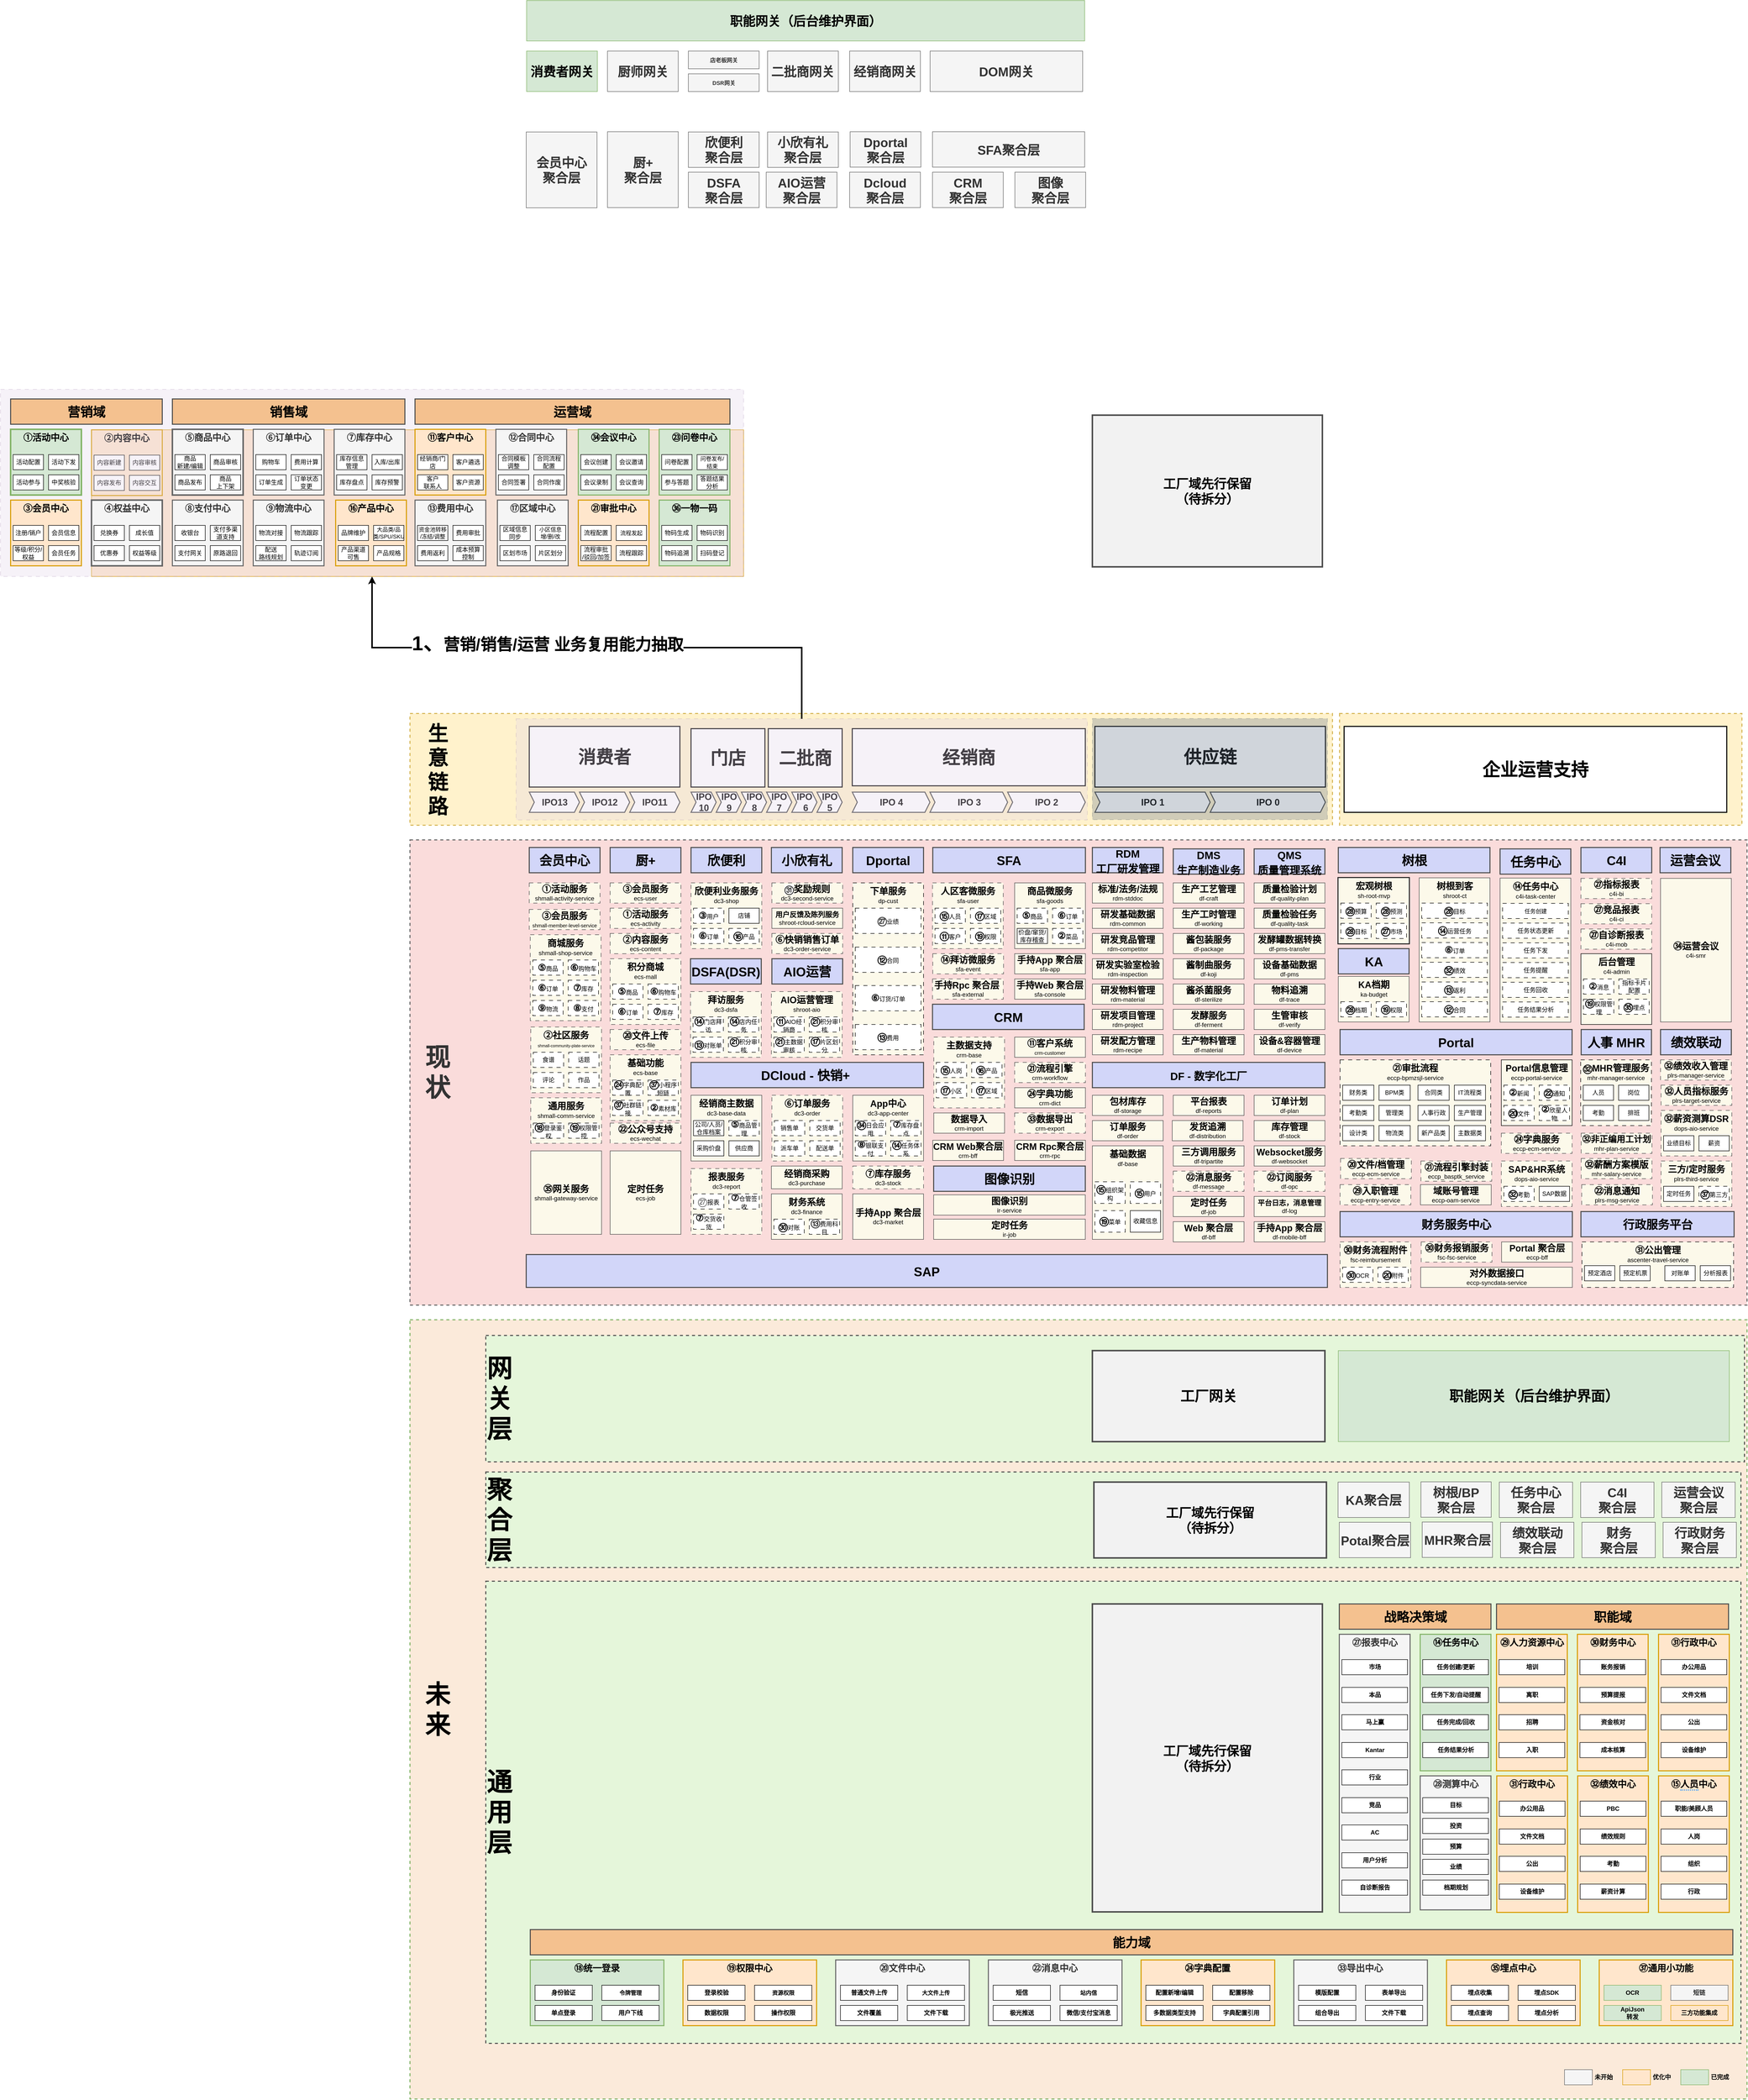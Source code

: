 <mxfile version="24.8.4">
  <diagram name="第 1 页" id="OvkUa1DGe1f_tVQWYCts">
    <mxGraphModel dx="-2180" dy="8576" grid="1" gridSize="10" guides="1" tooltips="1" connect="1" arrows="1" fold="1" page="1" pageScale="1" pageWidth="827" pageHeight="1169" math="0" shadow="0">
      <root>
        <mxCell id="0" />
        <mxCell id="1" parent="0" />
        <mxCell id="FIgoXLtdEGr-2jaXf1iq-2" value="&lt;font style=&quot;font-size: 50px;&quot;&gt;&lt;b&gt;&amp;nbsp; 未&lt;br&gt;&amp;nbsp; 来&lt;/b&gt;&lt;/font&gt;" style="rounded=0;whiteSpace=wrap;html=1;dashed=1;glass=0;shadow=0;verticalAlign=middle;fillColor=#FBEADA;strokeColor=#82b366;fillStyle=auto;strokeWidth=2;align=left;" vertex="1" parent="1">
          <mxGeometry x="6320" y="-4291" width="2645" height="1541" as="geometry" />
        </mxCell>
        <mxCell id="FIgoXLtdEGr-2jaXf1iq-3" value="&lt;span style=&quot;font-size: 50px;&quot;&gt;&lt;b&gt;&amp;nbsp; 现&lt;br&gt;&amp;nbsp; 状&lt;/b&gt;&lt;/span&gt;" style="rounded=0;whiteSpace=wrap;html=1;dashed=1;glass=0;shadow=0;verticalAlign=middle;fillColor=#FADCDB;strokeColor=#666666;fillStyle=auto;strokeWidth=2;align=left;fontColor=#333333;container=1;" vertex="1" parent="1">
          <mxGeometry x="6320" y="-5240" width="2645" height="920" as="geometry" />
        </mxCell>
        <mxCell id="FIgoXLtdEGr-2jaXf1iq-4" value="&lt;b style=&quot;font-size: 18px;&quot;&gt;㉗&lt;/b&gt;&lt;span style=&quot;font-size: 18px;&quot;&gt;&lt;b&gt;指标报表&lt;/b&gt;&lt;/span&gt;&lt;br&gt;c4i-bi" style="rounded=0;whiteSpace=wrap;html=1;fillColor=#FCF9EA;strokeColor=#4D4D4D;align=center;verticalAlign=middle;fontFamily=Helvetica;fontSize=12;fontColor=default;dashed=1;dashPattern=8 8;" vertex="1" parent="1">
          <mxGeometry x="8636.5" y="-5163.88" width="140" height="40" as="geometry" />
        </mxCell>
        <mxCell id="FIgoXLtdEGr-2jaXf1iq-5" value="&lt;b style=&quot;font-size: 18px;&quot;&gt;㉗&lt;/b&gt;&lt;span style=&quot;font-size: 18px;&quot;&gt;&lt;b&gt;竞品报表&lt;/b&gt;&lt;/span&gt;&lt;br&gt;c4i-ci" style="rounded=0;whiteSpace=wrap;html=1;fillColor=#FCF9EA;strokeColor=#4D4D4D;align=center;verticalAlign=middle;fontFamily=Helvetica;fontSize=12;fontColor=default;dashed=1;dashPattern=8 8;" vertex="1" parent="1">
          <mxGeometry x="8636.5" y="-5113.88" width="140" height="40" as="geometry" />
        </mxCell>
        <mxCell id="FIgoXLtdEGr-2jaXf1iq-6" value="&lt;b style=&quot;font-size: 18px;&quot;&gt;㉗&lt;/b&gt;&lt;span style=&quot;font-size: 18px;&quot;&gt;&lt;b&gt;自诊断报表&lt;/b&gt;&lt;/span&gt;&lt;br&gt;c4i-mob" style="rounded=0;whiteSpace=wrap;html=1;fillColor=#FCF9EA;strokeColor=#4D4D4D;align=center;verticalAlign=middle;fontFamily=Helvetica;fontSize=12;fontColor=default;dashed=1;dashPattern=8 8;" vertex="1" parent="1">
          <mxGeometry x="8636.5" y="-5063.88" width="140" height="40" as="geometry" />
        </mxCell>
        <mxCell id="FIgoXLtdEGr-2jaXf1iq-7" value="C4I" style="rounded=0;whiteSpace=wrap;html=1;fillColor=#d2d6f9;strokeColor=#4D4D4D;fontSize=25;fontStyle=1;strokeWidth=2;align=center;verticalAlign=middle;fontFamily=Helvetica;fontColor=default;" vertex="1" parent="1">
          <mxGeometry x="8636.5" y="-5225" width="140" height="50" as="geometry" />
        </mxCell>
        <mxCell id="FIgoXLtdEGr-2jaXf1iq-8" value="树根" style="rounded=0;whiteSpace=wrap;html=1;fillColor=#d2d6f9;strokeColor=#4D4D4D;fontSize=25;fontStyle=1;strokeWidth=2;align=center;verticalAlign=middle;fontFamily=Helvetica;fontColor=default;" vertex="1" parent="1">
          <mxGeometry x="8156.5" y="-5225" width="300" height="50" as="geometry" />
        </mxCell>
        <mxCell id="FIgoXLtdEGr-2jaXf1iq-9" value="" style="group;strokeColor=default;strokeWidth=3;" vertex="1" connectable="0" parent="1">
          <mxGeometry x="8156.5" y="-5165" width="140" height="130" as="geometry" />
        </mxCell>
        <mxCell id="FIgoXLtdEGr-2jaXf1iq-10" value="&lt;span style=&quot;font-size: 18px;&quot;&gt;&lt;b&gt;宏观树根&lt;/b&gt;&lt;/span&gt;&lt;br&gt;&lt;div&gt;sh-root-mvp&lt;/div&gt;" style="rounded=0;whiteSpace=wrap;html=1;fillColor=#FCF9EA;strokeColor=#4D4D4D;verticalAlign=top;align=center;fontFamily=Helvetica;fontSize=12;fontColor=default;" vertex="1" parent="FIgoXLtdEGr-2jaXf1iq-9">
          <mxGeometry width="140" height="130" as="geometry" />
        </mxCell>
        <mxCell id="FIgoXLtdEGr-2jaXf1iq-11" value="" style="group" vertex="1" connectable="0" parent="FIgoXLtdEGr-2jaXf1iq-9">
          <mxGeometry x="5" y="50" width="130" height="70" as="geometry" />
        </mxCell>
        <mxCell id="FIgoXLtdEGr-2jaXf1iq-12" value="" style="group" vertex="1" connectable="0" parent="FIgoXLtdEGr-2jaXf1iq-11">
          <mxGeometry width="130" height="30" as="geometry" />
        </mxCell>
        <mxCell id="FIgoXLtdEGr-2jaXf1iq-13" value="&lt;b style=&quot;font-size: 18px;&quot;&gt;㉘&lt;/b&gt;预算" style="rounded=0;whiteSpace=wrap;html=1;dashed=1;dashPattern=8 8;strokeColor=default;align=center;verticalAlign=middle;fontFamily=Helvetica;fontSize=12;fontColor=default;fillColor=default;" vertex="1" parent="FIgoXLtdEGr-2jaXf1iq-12">
          <mxGeometry width="60" height="30" as="geometry" />
        </mxCell>
        <mxCell id="FIgoXLtdEGr-2jaXf1iq-14" value="&lt;b style=&quot;font-size: 18px;&quot;&gt;㉘&lt;/b&gt;预测" style="rounded=0;whiteSpace=wrap;html=1;dashed=1;dashPattern=8 8;strokeColor=default;align=center;verticalAlign=middle;fontFamily=Helvetica;fontSize=12;fontColor=default;fillColor=default;" vertex="1" parent="FIgoXLtdEGr-2jaXf1iq-12">
          <mxGeometry x="70" width="60" height="30" as="geometry" />
        </mxCell>
        <mxCell id="FIgoXLtdEGr-2jaXf1iq-15" value="" style="group" vertex="1" connectable="0" parent="FIgoXLtdEGr-2jaXf1iq-11">
          <mxGeometry y="40" width="130" height="30" as="geometry" />
        </mxCell>
        <mxCell id="FIgoXLtdEGr-2jaXf1iq-16" value="&lt;b style=&quot;font-size: 18px;&quot;&gt;㉘&lt;/b&gt;目标" style="rounded=0;whiteSpace=wrap;html=1;dashed=1;dashPattern=8 8;strokeColor=default;align=center;verticalAlign=middle;fontFamily=Helvetica;fontSize=12;fontColor=default;fillColor=default;" vertex="1" parent="FIgoXLtdEGr-2jaXf1iq-15">
          <mxGeometry width="60" height="30" as="geometry" />
        </mxCell>
        <mxCell id="FIgoXLtdEGr-2jaXf1iq-17" value="&lt;b style=&quot;font-size: 18px;&quot;&gt;㉗&lt;/b&gt;市场" style="rounded=0;whiteSpace=wrap;html=1;dashed=1;dashPattern=8 8;strokeColor=default;align=center;verticalAlign=middle;fontFamily=Helvetica;fontSize=12;fontColor=default;fillColor=default;" vertex="1" parent="FIgoXLtdEGr-2jaXf1iq-15">
          <mxGeometry x="70" width="60" height="30" as="geometry" />
        </mxCell>
        <mxCell id="FIgoXLtdEGr-2jaXf1iq-18" value="人事 MHR" style="rounded=0;whiteSpace=wrap;html=1;fillColor=#d2d6f9;strokeColor=#4D4D4D;fontSize=25;fontStyle=1;strokeWidth=2;align=center;verticalAlign=middle;fontFamily=Helvetica;fontColor=default;" vertex="1" parent="1">
          <mxGeometry x="8637" y="-4865" width="139" height="50" as="geometry" />
        </mxCell>
        <mxCell id="FIgoXLtdEGr-2jaXf1iq-19" value="&lt;b style=&quot;font-size: 18px;&quot;&gt;㉜&lt;/b&gt;&lt;span style=&quot;font-size: 18px;&quot;&gt;&lt;b&gt;薪酬方案模版&lt;/b&gt;&lt;/span&gt;&lt;br&gt;mhr-salary-service" style="rounded=0;whiteSpace=wrap;html=1;fillColor=#FCF9EA;strokeColor=#4D4D4D;align=center;verticalAlign=middle;fontFamily=Helvetica;fontSize=12;fontColor=default;dashed=1;dashPattern=8 8;" vertex="1" parent="1">
          <mxGeometry x="8637" y="-4610" width="140" height="40" as="geometry" />
        </mxCell>
        <mxCell id="FIgoXLtdEGr-2jaXf1iq-20" value="&lt;font style=&quot;font-size: 17px;&quot;&gt;&lt;b style=&quot;&quot;&gt;㉜&lt;/b&gt;&lt;b style=&quot;&quot;&gt;非正编用工计划&lt;/b&gt;&lt;/font&gt;&lt;br&gt;mhr-plan-service" style="rounded=0;whiteSpace=wrap;html=1;fillColor=#FCF9EA;strokeColor=#4D4D4D;align=center;verticalAlign=middle;fontFamily=Helvetica;fontSize=12;fontColor=default;dashed=1;dashPattern=8 8;" vertex="1" parent="1">
          <mxGeometry x="8637" y="-4660" width="140" height="40" as="geometry" />
        </mxCell>
        <mxCell id="FIgoXLtdEGr-2jaXf1iq-21" value="Portal" style="rounded=0;whiteSpace=wrap;html=1;fillColor=#d2d6f9;strokeColor=#4D4D4D;fontSize=25;fontStyle=1;strokeWidth=2;align=center;verticalAlign=middle;fontFamily=Helvetica;fontColor=default;" vertex="1" parent="1">
          <mxGeometry x="8160" y="-4865" width="459" height="50" as="geometry" />
        </mxCell>
        <mxCell id="FIgoXLtdEGr-2jaXf1iq-22" value="" style="group" vertex="1" connectable="0" parent="1">
          <mxGeometry x="8479" y="-4805" width="140" height="130" as="geometry" />
        </mxCell>
        <mxCell id="FIgoXLtdEGr-2jaXf1iq-23" value="&lt;span style=&quot;font-size: 18px;&quot;&gt;&lt;b&gt;Portal信息管理&lt;/b&gt;&lt;/span&gt;&lt;br&gt;&lt;div&gt;eccp-portal-service&lt;/div&gt;" style="rounded=0;whiteSpace=wrap;html=1;fillColor=#FCF9EA;strokeColor=#000000;verticalAlign=top;align=center;fontFamily=Helvetica;fontSize=12;fontColor=default;" vertex="1" parent="FIgoXLtdEGr-2jaXf1iq-22">
          <mxGeometry width="140" height="130" as="geometry" />
        </mxCell>
        <mxCell id="FIgoXLtdEGr-2jaXf1iq-24" value="" style="group" vertex="1" connectable="0" parent="FIgoXLtdEGr-2jaXf1iq-22">
          <mxGeometry x="5" y="50" width="130" height="70" as="geometry" />
        </mxCell>
        <mxCell id="FIgoXLtdEGr-2jaXf1iq-25" value="" style="group" vertex="1" connectable="0" parent="FIgoXLtdEGr-2jaXf1iq-24">
          <mxGeometry width="130" height="30" as="geometry" />
        </mxCell>
        <mxCell id="FIgoXLtdEGr-2jaXf1iq-26" value="&lt;b style=&quot;font-size: 18px;&quot;&gt;②&lt;/b&gt;新闻" style="rounded=0;whiteSpace=wrap;html=1;dashed=1;dashPattern=8 8;strokeColor=default;align=center;verticalAlign=middle;fontFamily=Helvetica;fontSize=12;fontColor=default;fillColor=default;" vertex="1" parent="FIgoXLtdEGr-2jaXf1iq-25">
          <mxGeometry width="60" height="30" as="geometry" />
        </mxCell>
        <mxCell id="FIgoXLtdEGr-2jaXf1iq-27" value="&lt;b style=&quot;font-size: 18px;&quot;&gt;㉒&lt;/b&gt;通知" style="rounded=0;whiteSpace=wrap;html=1;dashed=1;dashPattern=8 8;" vertex="1" parent="FIgoXLtdEGr-2jaXf1iq-25">
          <mxGeometry x="70" width="60" height="30" as="geometry" />
        </mxCell>
        <mxCell id="FIgoXLtdEGr-2jaXf1iq-28" value="" style="group" vertex="1" connectable="0" parent="FIgoXLtdEGr-2jaXf1iq-24">
          <mxGeometry y="40" width="130" height="30" as="geometry" />
        </mxCell>
        <mxCell id="FIgoXLtdEGr-2jaXf1iq-29" value="&lt;b style=&quot;font-size: 18px;&quot;&gt;⑳&lt;/b&gt;文件" style="rounded=0;whiteSpace=wrap;html=1;dashed=1;dashPattern=8 8;strokeColor=default;align=center;verticalAlign=middle;fontFamily=Helvetica;fontSize=12;fontColor=default;fillColor=default;" vertex="1" parent="FIgoXLtdEGr-2jaXf1iq-28">
          <mxGeometry width="60" height="30" as="geometry" />
        </mxCell>
        <mxCell id="FIgoXLtdEGr-2jaXf1iq-30" value="&lt;b style=&quot;font-size: 18px;&quot;&gt;②&lt;/b&gt;欣星人物" style="rounded=0;whiteSpace=wrap;html=1;dashed=1;dashPattern=8 8;strokeColor=default;align=center;verticalAlign=middle;fontFamily=Helvetica;fontSize=12;fontColor=default;fillColor=default;" vertex="1" parent="FIgoXLtdEGr-2jaXf1iq-28">
          <mxGeometry x="70" width="60" height="30" as="geometry" />
        </mxCell>
        <mxCell id="FIgoXLtdEGr-2jaXf1iq-31" value="&lt;b style=&quot;font-size: 18px;&quot;&gt;㉔&lt;/b&gt;&lt;span style=&quot;font-size: 18px;&quot;&gt;&lt;b&gt;字典服务&lt;/b&gt;&lt;/span&gt;&lt;br&gt;&lt;div&gt;eccp-ecm-service&lt;/div&gt;" style="rounded=0;whiteSpace=wrap;html=1;fillColor=#FCF9EA;strokeColor=#4D4D4D;align=center;verticalAlign=middle;fontFamily=Helvetica;fontSize=12;fontColor=default;dashed=1;dashPattern=8 8;" vertex="1" parent="1">
          <mxGeometry x="8479" y="-4660" width="140" height="40" as="geometry" />
        </mxCell>
        <mxCell id="FIgoXLtdEGr-2jaXf1iq-32" value="" style="group;fillColor=#FCF9EA;strokeColor=#4D4D4D;dashed=1;dashPattern=8 8;" vertex="1" connectable="0" parent="1">
          <mxGeometry x="8479" y="-4605" width="140" height="90" as="geometry" />
        </mxCell>
        <mxCell id="FIgoXLtdEGr-2jaXf1iq-33" value="&lt;span style=&quot;font-size: 18px;&quot;&gt;&lt;b&gt;SAP&amp;amp;HR系统&lt;/b&gt;&lt;/span&gt;&lt;br&gt;dops-aio-service" style="rounded=0;whiteSpace=wrap;html=1;fillColor=#FCF9EA;strokeColor=#4D4D4D;verticalAlign=top;dashed=1;dashPattern=8 8;" vertex="1" parent="FIgoXLtdEGr-2jaXf1iq-32">
          <mxGeometry width="140" height="90" as="geometry" />
        </mxCell>
        <mxCell id="FIgoXLtdEGr-2jaXf1iq-34" value="" style="group;dashed=1;dashPattern=8 8;" vertex="1" connectable="0" parent="FIgoXLtdEGr-2jaXf1iq-32">
          <mxGeometry x="5" y="50" width="130" height="30" as="geometry" />
        </mxCell>
        <mxCell id="FIgoXLtdEGr-2jaXf1iq-35" value="&lt;b style=&quot;font-size: 18px;&quot;&gt;㉜&lt;/b&gt;考勤" style="rounded=0;whiteSpace=wrap;html=1;strokeColor=default;align=center;verticalAlign=middle;fontFamily=Helvetica;fontSize=12;fontColor=default;fillColor=default;dashed=1;dashPattern=8 8;" vertex="1" parent="FIgoXLtdEGr-2jaXf1iq-34">
          <mxGeometry width="60" height="30" as="geometry" />
        </mxCell>
        <mxCell id="FIgoXLtdEGr-2jaXf1iq-36" value="SAP数据" style="rounded=0;whiteSpace=wrap;html=1;" vertex="1" parent="FIgoXLtdEGr-2jaXf1iq-34">
          <mxGeometry x="70" width="60" height="30" as="geometry" />
        </mxCell>
        <mxCell id="FIgoXLtdEGr-2jaXf1iq-37" value="&lt;b style=&quot;font-size: 18px;&quot;&gt;㉑&lt;/b&gt;&lt;span style=&quot;font-size: 18px;&quot;&gt;&lt;b&gt;流程引擎封装&lt;/b&gt;&lt;/span&gt;&lt;br&gt;&lt;div&gt;eccp_basptk_service&lt;/div&gt;" style="rounded=0;whiteSpace=wrap;html=1;fillColor=#FCF9EA;strokeColor=#4D4D4D;align=center;verticalAlign=middle;fontFamily=Helvetica;fontSize=12;fontColor=default;dashed=1;dashPattern=8 8;" vertex="1" parent="1">
          <mxGeometry x="8320" y="-4605" width="140" height="40" as="geometry" />
        </mxCell>
        <mxCell id="FIgoXLtdEGr-2jaXf1iq-38" value="&lt;b style=&quot;font-size: 18px;&quot;&gt;⑳&lt;/b&gt;&lt;span style=&quot;font-size: 18px;&quot;&gt;&lt;b&gt;文件/&lt;/b&gt;&lt;/span&gt;&lt;b style=&quot;font-size: 18px;&quot;&gt;档&lt;/b&gt;&lt;span style=&quot;font-size: 18px;&quot;&gt;&lt;b&gt;管理&lt;/b&gt;&lt;/span&gt;&lt;br&gt;&lt;div&gt;eccp-ecm-service&lt;/div&gt;" style="rounded=0;whiteSpace=wrap;html=1;fillColor=#FCF9EA;strokeColor=#4D4D4D;align=center;verticalAlign=middle;fontFamily=Helvetica;fontSize=12;fontColor=default;dashed=1;dashPattern=8 8;" vertex="1" parent="1">
          <mxGeometry x="8161" y="-4610" width="140" height="40" as="geometry" />
        </mxCell>
        <mxCell id="FIgoXLtdEGr-2jaXf1iq-39" value="&lt;b style=&quot;font-size: 18px;&quot;&gt;㉙&lt;/b&gt;&lt;span style=&quot;font-size: 18px;&quot;&gt;&lt;b&gt;入职管理&lt;/b&gt;&lt;/span&gt;&lt;br&gt;&lt;div&gt;eccp-entry-service&lt;/div&gt;" style="rounded=0;whiteSpace=wrap;html=1;fillColor=#FCF9EA;strokeColor=#4D4D4D;align=center;verticalAlign=middle;fontFamily=Helvetica;fontSize=12;fontColor=default;dashed=1;dashPattern=8 8;" vertex="1" parent="1">
          <mxGeometry x="8160" y="-4558.25" width="140" height="40" as="geometry" />
        </mxCell>
        <mxCell id="FIgoXLtdEGr-2jaXf1iq-40" value="&lt;span style=&quot;font-size: 18px;&quot;&gt;&lt;b&gt;域账号管理&lt;/b&gt;&lt;/span&gt;&lt;br&gt;&lt;div&gt;eccp-oam-service&lt;/div&gt;" style="rounded=0;whiteSpace=wrap;html=1;fillColor=#FCF9EA;strokeColor=#4D4D4D;align=center;verticalAlign=middle;fontFamily=Helvetica;fontSize=12;fontColor=default;" vertex="1" parent="1">
          <mxGeometry x="8319" y="-4558.25" width="140" height="40" as="geometry" />
        </mxCell>
        <mxCell id="FIgoXLtdEGr-2jaXf1iq-41" value="" style="group" vertex="1" connectable="0" parent="1">
          <mxGeometry x="8636.5" y="-5015" width="140" height="140" as="geometry" />
        </mxCell>
        <mxCell id="FIgoXLtdEGr-2jaXf1iq-42" value="&lt;span style=&quot;font-size: 18px;&quot;&gt;&lt;b&gt;后台管理&lt;/b&gt;&lt;/span&gt;&lt;br&gt;&lt;div&gt;c4i-admin&lt;/div&gt;" style="rounded=0;whiteSpace=wrap;html=1;fillColor=#FCF9EA;strokeColor=#000000;verticalAlign=top;align=center;fontFamily=Helvetica;fontSize=12;fontColor=default;" vertex="1" parent="FIgoXLtdEGr-2jaXf1iq-41">
          <mxGeometry width="140" height="140" as="geometry" />
        </mxCell>
        <mxCell id="FIgoXLtdEGr-2jaXf1iq-43" value="" style="group" vertex="1" connectable="0" parent="FIgoXLtdEGr-2jaXf1iq-41">
          <mxGeometry x="5" y="50" width="130" height="70" as="geometry" />
        </mxCell>
        <mxCell id="FIgoXLtdEGr-2jaXf1iq-44" value="" style="group" vertex="1" connectable="0" parent="FIgoXLtdEGr-2jaXf1iq-43">
          <mxGeometry width="130" height="30" as="geometry" />
        </mxCell>
        <mxCell id="FIgoXLtdEGr-2jaXf1iq-45" value="&lt;b style=&quot;font-size: 18px;&quot;&gt;②&lt;/b&gt;消息" style="rounded=0;whiteSpace=wrap;html=1;dashed=1;dashPattern=8 8;strokeColor=default;align=center;verticalAlign=middle;fontFamily=Helvetica;fontSize=12;fontColor=default;fillColor=default;" vertex="1" parent="FIgoXLtdEGr-2jaXf1iq-44">
          <mxGeometry width="60" height="30" as="geometry" />
        </mxCell>
        <mxCell id="FIgoXLtdEGr-2jaXf1iq-46" value="指标卡片配置" style="rounded=0;whiteSpace=wrap;html=1;dashed=1;dashPattern=8 8;" vertex="1" parent="FIgoXLtdEGr-2jaXf1iq-44">
          <mxGeometry x="70" width="60" height="30" as="geometry" />
        </mxCell>
        <mxCell id="FIgoXLtdEGr-2jaXf1iq-47" value="" style="group" vertex="1" connectable="0" parent="FIgoXLtdEGr-2jaXf1iq-43">
          <mxGeometry y="40" width="130" height="30" as="geometry" />
        </mxCell>
        <mxCell id="FIgoXLtdEGr-2jaXf1iq-48" value="&lt;b style=&quot;font-size: 18px;&quot;&gt;⑲&lt;/b&gt;权限管理" style="rounded=0;whiteSpace=wrap;html=1;dashed=1;dashPattern=8 8;strokeColor=default;align=center;verticalAlign=middle;fontFamily=Helvetica;fontSize=12;fontColor=default;fillColor=default;" vertex="1" parent="FIgoXLtdEGr-2jaXf1iq-47">
          <mxGeometry width="60" height="30" as="geometry" />
        </mxCell>
        <mxCell id="FIgoXLtdEGr-2jaXf1iq-49" value="&lt;b style=&quot;font-size: 18px;&quot;&gt;㉟&lt;/b&gt;埋点" style="rounded=0;whiteSpace=wrap;html=1;dashed=1;dashPattern=8 8;strokeColor=default;align=center;verticalAlign=middle;fontFamily=Helvetica;fontSize=12;fontColor=default;fillColor=default;" vertex="1" parent="FIgoXLtdEGr-2jaXf1iq-47">
          <mxGeometry x="70" width="60" height="30" as="geometry" />
        </mxCell>
        <mxCell id="FIgoXLtdEGr-2jaXf1iq-50" value="任务中心" style="rounded=0;whiteSpace=wrap;html=1;fillColor=#d2d6f9;strokeColor=#4D4D4D;fontSize=25;fontStyle=1;strokeWidth=2;align=center;verticalAlign=middle;fontFamily=Helvetica;fontColor=default;" vertex="1" parent="1">
          <mxGeometry x="8476.5" y="-5222.25" width="140" height="50" as="geometry" />
        </mxCell>
        <mxCell id="FIgoXLtdEGr-2jaXf1iq-51" value="绩效联动" style="rounded=0;whiteSpace=wrap;html=1;fillColor=#d2d6f9;strokeColor=#4D4D4D;fontSize=25;fontStyle=1;strokeWidth=2;align=center;verticalAlign=middle;fontFamily=Helvetica;fontColor=default;" vertex="1" parent="1">
          <mxGeometry x="8794" y="-4865" width="140" height="50" as="geometry" />
        </mxCell>
        <mxCell id="FIgoXLtdEGr-2jaXf1iq-52" value="" style="group;fillColor=#FCF9EA;strokeColor=#4D4D4D;dashed=1;dashPattern=8 8;" vertex="1" connectable="0" parent="1">
          <mxGeometry x="8795" y="-4605" width="140" height="90" as="geometry" />
        </mxCell>
        <mxCell id="FIgoXLtdEGr-2jaXf1iq-53" value="&lt;span style=&quot;font-size: 18px;&quot;&gt;&lt;b&gt;三方/定时服务&lt;/b&gt;&lt;/span&gt;&lt;br&gt;plrs-third-service" style="rounded=0;whiteSpace=wrap;html=1;fillColor=#FCF9EA;strokeColor=#4D4D4D;verticalAlign=top;dashed=1;dashPattern=8 8;" vertex="1" parent="FIgoXLtdEGr-2jaXf1iq-52">
          <mxGeometry width="140" height="90" as="geometry" />
        </mxCell>
        <mxCell id="FIgoXLtdEGr-2jaXf1iq-54" value="" style="group;dashed=1;dashPattern=8 8;" vertex="1" connectable="0" parent="FIgoXLtdEGr-2jaXf1iq-52">
          <mxGeometry x="5" y="50" width="130" height="30" as="geometry" />
        </mxCell>
        <mxCell id="FIgoXLtdEGr-2jaXf1iq-55" value="定时任务" style="rounded=0;whiteSpace=wrap;html=1;strokeColor=default;align=center;verticalAlign=middle;fontFamily=Helvetica;fontSize=12;fontColor=default;fillColor=default;" vertex="1" parent="FIgoXLtdEGr-2jaXf1iq-54">
          <mxGeometry width="60" height="30" as="geometry" />
        </mxCell>
        <mxCell id="FIgoXLtdEGr-2jaXf1iq-56" value="&lt;b style=&quot;font-size: 18px;&quot;&gt;㊲&lt;/b&gt;第三方" style="rounded=0;whiteSpace=wrap;html=1;dashed=1;dashPattern=8 8;" vertex="1" parent="FIgoXLtdEGr-2jaXf1iq-54">
          <mxGeometry x="70" width="60" height="30" as="geometry" />
        </mxCell>
        <mxCell id="FIgoXLtdEGr-2jaXf1iq-57" value="&lt;b style=&quot;font-size: 18px;&quot;&gt;㉒&lt;/b&gt;&lt;span style=&quot;font-size: 18px;&quot;&gt;&lt;b&gt;消息通知&lt;/b&gt;&lt;/span&gt;&lt;br&gt;plrs-msg-service" style="rounded=0;whiteSpace=wrap;html=1;fillColor=#FCF9EA;strokeColor=#4D4D4D;align=center;verticalAlign=middle;fontFamily=Helvetica;fontSize=12;fontColor=default;dashed=1;dashPattern=8 8;" vertex="1" parent="1">
          <mxGeometry x="8638" y="-4558.25" width="140" height="40" as="geometry" />
        </mxCell>
        <mxCell id="FIgoXLtdEGr-2jaXf1iq-58" value="&lt;b style=&quot;font-size: 18px;&quot;&gt;㉜&lt;/b&gt;&lt;span style=&quot;font-size: 18px;&quot;&gt;&lt;b&gt;人员指标服务&lt;/b&gt;&lt;/span&gt;&lt;br&gt;plrs-target-service" style="rounded=0;whiteSpace=wrap;html=1;fillColor=#FCF9EA;strokeColor=#4D4D4D;align=center;verticalAlign=middle;fontFamily=Helvetica;fontSize=12;fontColor=default;dashed=1;dashPattern=8 8;" vertex="1" parent="1">
          <mxGeometry x="8795" y="-4755" width="140" height="40" as="geometry" />
        </mxCell>
        <mxCell id="FIgoXLtdEGr-2jaXf1iq-59" value="" style="group;fillColor=#FCF9EA;strokeColor=#4D4D4D;dashed=1;dashPattern=8 8;" vertex="1" connectable="0" parent="1">
          <mxGeometry x="8795" y="-4705" width="140" height="90" as="geometry" />
        </mxCell>
        <mxCell id="FIgoXLtdEGr-2jaXf1iq-60" value="&lt;b style=&quot;font-size: 18px;&quot;&gt;㉜&lt;/b&gt;&lt;span style=&quot;font-size: 18px;&quot;&gt;&lt;b&gt;薪资测算DSR&lt;/b&gt;&lt;/span&gt;&lt;br&gt;dops-aio-service" style="rounded=0;whiteSpace=wrap;html=1;fillColor=#FCF9EA;strokeColor=#4D4D4D;verticalAlign=top;dashed=1;dashPattern=8 8;" vertex="1" parent="FIgoXLtdEGr-2jaXf1iq-59">
          <mxGeometry width="140" height="90" as="geometry" />
        </mxCell>
        <mxCell id="FIgoXLtdEGr-2jaXf1iq-61" value="" style="group;dashed=1;dashPattern=8 8;" vertex="1" connectable="0" parent="FIgoXLtdEGr-2jaXf1iq-59">
          <mxGeometry x="5" y="50" width="130" height="30" as="geometry" />
        </mxCell>
        <mxCell id="FIgoXLtdEGr-2jaXf1iq-62" value="业绩目标" style="rounded=0;whiteSpace=wrap;html=1;strokeColor=default;align=center;verticalAlign=middle;fontFamily=Helvetica;fontSize=12;fontColor=default;fillColor=default;" vertex="1" parent="FIgoXLtdEGr-2jaXf1iq-61">
          <mxGeometry width="60" height="30" as="geometry" />
        </mxCell>
        <mxCell id="FIgoXLtdEGr-2jaXf1iq-63" value="薪资" style="rounded=0;whiteSpace=wrap;html=1;" vertex="1" parent="FIgoXLtdEGr-2jaXf1iq-61">
          <mxGeometry x="70" width="60" height="30" as="geometry" />
        </mxCell>
        <mxCell id="FIgoXLtdEGr-2jaXf1iq-64" value="&lt;span style=&quot;font-size: 18px;&quot;&gt;&lt;b&gt;Portal 聚合层&lt;/b&gt;&lt;/span&gt;&lt;br&gt;&lt;div&gt;eccp-bff&lt;/div&gt;" style="rounded=0;whiteSpace=wrap;html=1;fillColor=#FCF9EA;strokeColor=#4D4D4D;align=center;verticalAlign=middle;fontFamily=Helvetica;fontSize=12;fontColor=default;" vertex="1" parent="1">
          <mxGeometry x="8479.5" y="-4445" width="140" height="40" as="geometry" />
        </mxCell>
        <mxCell id="FIgoXLtdEGr-2jaXf1iq-65" value="&lt;span style=&quot;font-size: 18px;&quot;&gt;&lt;b&gt;对外数据接口&lt;/b&gt;&lt;/span&gt;&lt;br&gt;&lt;div&gt;eccp-syncdata-service&lt;/div&gt;" style="rounded=0;whiteSpace=wrap;html=1;fillColor=#FCF9EA;strokeColor=#4D4D4D;align=center;verticalAlign=middle;fontFamily=Helvetica;fontSize=12;fontColor=default;" vertex="1" parent="1">
          <mxGeometry x="8319.5" y="-4395" width="300" height="40" as="geometry" />
        </mxCell>
        <mxCell id="FIgoXLtdEGr-2jaXf1iq-66" value="&lt;font style=&quot;font-size: 23px;&quot;&gt;行政服务平台&lt;/font&gt;" style="rounded=0;whiteSpace=wrap;html=1;fillColor=#d2d6f9;strokeColor=#4D4D4D;fontSize=25;fontStyle=1;strokeWidth=2;align=center;verticalAlign=middle;fontFamily=Helvetica;fontColor=default;" vertex="1" parent="1">
          <mxGeometry x="8636.5" y="-4505" width="303" height="50" as="geometry" />
        </mxCell>
        <mxCell id="FIgoXLtdEGr-2jaXf1iq-67" value="&lt;font style=&quot;font-size: 23px;&quot;&gt;财务服务中心&lt;/font&gt;" style="rounded=0;whiteSpace=wrap;html=1;fillColor=#d2d6f9;strokeColor=#4D4D4D;fontSize=25;fontStyle=1;strokeWidth=2;align=center;verticalAlign=middle;fontFamily=Helvetica;fontColor=default;" vertex="1" parent="1">
          <mxGeometry x="8160" y="-4505" width="459.5" height="50" as="geometry" />
        </mxCell>
        <mxCell id="FIgoXLtdEGr-2jaXf1iq-68" value="" style="group;fillColor=#FCF9EA;strokeColor=#4D4D4D;dashed=1;dashPattern=8 8;" vertex="1" connectable="0" parent="1">
          <mxGeometry x="8160" y="-4445" width="140" height="90" as="geometry" />
        </mxCell>
        <mxCell id="FIgoXLtdEGr-2jaXf1iq-69" value="&lt;b style=&quot;font-size: 18px;&quot;&gt;㉚&lt;/b&gt;&lt;span style=&quot;font-size: 18px;&quot;&gt;&lt;b&gt;财务流程附件&lt;/b&gt;&lt;/span&gt;&lt;br&gt;fsc-reimbursement" style="rounded=0;whiteSpace=wrap;html=1;fillColor=#FCF9EA;strokeColor=#4D4D4D;verticalAlign=top;dashed=1;dashPattern=8 8;" vertex="1" parent="FIgoXLtdEGr-2jaXf1iq-68">
          <mxGeometry width="140" height="90" as="geometry" />
        </mxCell>
        <mxCell id="FIgoXLtdEGr-2jaXf1iq-70" value="" style="group;dashed=1;dashPattern=8 8;" vertex="1" connectable="0" parent="FIgoXLtdEGr-2jaXf1iq-68">
          <mxGeometry x="5" y="50" width="130" height="30" as="geometry" />
        </mxCell>
        <mxCell id="FIgoXLtdEGr-2jaXf1iq-71" value="&lt;b style=&quot;font-size: 18px;&quot;&gt;㉚&lt;/b&gt;OCR" style="rounded=0;whiteSpace=wrap;html=1;strokeColor=default;align=center;verticalAlign=middle;fontFamily=Helvetica;fontSize=12;fontColor=default;fillColor=default;dashed=1;dashPattern=8 8;" vertex="1" parent="FIgoXLtdEGr-2jaXf1iq-70">
          <mxGeometry width="60" height="30" as="geometry" />
        </mxCell>
        <mxCell id="FIgoXLtdEGr-2jaXf1iq-72" value="&lt;b style=&quot;font-size: 18px;&quot;&gt;⑳&lt;/b&gt;附件" style="rounded=0;whiteSpace=wrap;html=1;dashed=1;dashPattern=8 8;" vertex="1" parent="FIgoXLtdEGr-2jaXf1iq-70">
          <mxGeometry x="70" width="60" height="30" as="geometry" />
        </mxCell>
        <mxCell id="FIgoXLtdEGr-2jaXf1iq-73" value="&lt;b style=&quot;font-size: 18px;&quot;&gt;㉚&lt;/b&gt;&lt;span style=&quot;font-size: 18px;&quot;&gt;&lt;b&gt;财务报销服务&lt;/b&gt;&lt;/span&gt;&lt;br&gt;&lt;div&gt;fsc-fsc-service&lt;/div&gt;" style="rounded=0;whiteSpace=wrap;html=1;fillColor=#FCF9EA;strokeColor=#4D4D4D;align=center;verticalAlign=middle;fontFamily=Helvetica;fontSize=12;fontColor=default;dashed=1;dashPattern=8 8;" vertex="1" parent="1">
          <mxGeometry x="8320.5" y="-4445" width="140" height="40" as="geometry" />
        </mxCell>
        <mxCell id="FIgoXLtdEGr-2jaXf1iq-74" value="&lt;b style=&quot;font-size: 18px;&quot;&gt;㉜&lt;/b&gt;&lt;span style=&quot;font-size: 18px;&quot;&gt;&lt;b&gt;绩效收入管理&lt;/b&gt;&lt;/span&gt;&lt;br&gt;&lt;div&gt;plrs-manager-service&lt;/div&gt;" style="rounded=0;whiteSpace=wrap;html=1;fillColor=#FCF9EA;strokeColor=#4D4D4D;align=center;verticalAlign=middle;fontFamily=Helvetica;fontSize=12;fontColor=default;dashed=1;dashPattern=8 8;" vertex="1" parent="1">
          <mxGeometry x="8794" y="-4805" width="140" height="40" as="geometry" />
        </mxCell>
        <mxCell id="FIgoXLtdEGr-2jaXf1iq-75" value="&lt;b style=&quot;font-size: 18px;&quot;&gt;㉛&lt;/b&gt;&lt;span style=&quot;font-size: 18px;&quot;&gt;&lt;b&gt;公出管理&lt;/b&gt;&lt;/span&gt;&lt;br&gt;&lt;div&gt;ascenter-travel-service&lt;/div&gt;" style="rounded=0;whiteSpace=wrap;html=1;fillColor=#FCF9EA;strokeColor=#000000;verticalAlign=top;align=center;fontFamily=Helvetica;fontSize=12;fontColor=default;dashed=1;dashPattern=8 8;" vertex="1" parent="1">
          <mxGeometry x="8638.5" y="-4445" width="300" height="90" as="geometry" />
        </mxCell>
        <mxCell id="FIgoXLtdEGr-2jaXf1iq-76" value="" style="group" vertex="1" connectable="0" parent="1">
          <mxGeometry x="8795.5" y="-4398" width="130" height="30" as="geometry" />
        </mxCell>
        <mxCell id="FIgoXLtdEGr-2jaXf1iq-77" value="对账单" style="rounded=0;whiteSpace=wrap;html=1;" vertex="1" parent="FIgoXLtdEGr-2jaXf1iq-76">
          <mxGeometry x="7" width="60" height="30" as="geometry" />
        </mxCell>
        <mxCell id="FIgoXLtdEGr-2jaXf1iq-78" value="分析报表" style="rounded=0;whiteSpace=wrap;html=1;" vertex="1" parent="FIgoXLtdEGr-2jaXf1iq-76">
          <mxGeometry x="77" width="60" height="30" as="geometry" />
        </mxCell>
        <mxCell id="FIgoXLtdEGr-2jaXf1iq-79" value="" style="group" vertex="1" connectable="0" parent="1">
          <mxGeometry x="8643.5" y="-4398" width="130" height="30" as="geometry" />
        </mxCell>
        <mxCell id="FIgoXLtdEGr-2jaXf1iq-80" value="预定酒店" style="rounded=0;whiteSpace=wrap;html=1;" vertex="1" parent="FIgoXLtdEGr-2jaXf1iq-79">
          <mxGeometry width="60" height="30" as="geometry" />
        </mxCell>
        <mxCell id="FIgoXLtdEGr-2jaXf1iq-81" value="预定机票" style="rounded=0;whiteSpace=wrap;html=1;" vertex="1" parent="FIgoXLtdEGr-2jaXf1iq-79">
          <mxGeometry x="70" width="60" height="30" as="geometry" />
        </mxCell>
        <mxCell id="FIgoXLtdEGr-2jaXf1iq-82" value="&lt;span style=&quot;font-size: 40px; font-weight: 700;&quot;&gt;&amp;nbsp; &amp;nbsp;生&lt;br&gt;&amp;nbsp; &amp;nbsp;意&lt;br&gt;&amp;nbsp; &amp;nbsp;链&lt;br&gt;&amp;nbsp; &amp;nbsp;路&lt;/span&gt;" style="rounded=0;whiteSpace=wrap;html=1;dashed=1;glass=0;shadow=0;verticalAlign=middle;fillColor=#fff2cc;strokeColor=#d6b656;fillStyle=auto;strokeWidth=2;align=left;" vertex="1" parent="1">
          <mxGeometry x="6320" y="-5490" width="1825" height="221" as="geometry" />
        </mxCell>
        <mxCell id="FIgoXLtdEGr-2jaXf1iq-83" value="&lt;font style=&quot;font-size: 35px;&quot;&gt;经销商&lt;/font&gt;" style="rounded=0;whiteSpace=wrap;html=1;fontStyle=1;strokeWidth=2;" vertex="1" parent="1">
          <mxGeometry x="7195" y="-5460" width="461" height="113" as="geometry" />
        </mxCell>
        <mxCell id="FIgoXLtdEGr-2jaXf1iq-84" value="" style="group;strokeWidth=2;" vertex="1" connectable="0" parent="1">
          <mxGeometry x="6876" y="-5334.5" width="299" height="40" as="geometry" />
        </mxCell>
        <mxCell id="FIgoXLtdEGr-2jaXf1iq-85" value="&lt;font size=&quot;1&quot; style=&quot;&quot;&gt;&lt;b style=&quot;font-size: 18px;&quot;&gt;IPO &lt;br&gt;10&lt;/b&gt;&lt;/font&gt;" style="html=1;shadow=0;dashed=0;align=center;verticalAlign=middle;shape=mxgraph.arrows2.arrow;dy=0;dx=10;notch=10;fillColor=#FFFFFF;strokeColor=#4D4D4D;strokeWidth=2;" vertex="1" parent="FIgoXLtdEGr-2jaXf1iq-84">
          <mxGeometry width="49.833" height="40" as="geometry" />
        </mxCell>
        <mxCell id="FIgoXLtdEGr-2jaXf1iq-86" value="&lt;font size=&quot;1&quot; style=&quot;&quot;&gt;&lt;b style=&quot;font-size: 18px;&quot;&gt;IPO &lt;br&gt;9&lt;/b&gt;&lt;/font&gt;" style="html=1;shadow=0;dashed=0;align=center;verticalAlign=middle;shape=mxgraph.arrows2.arrow;dy=0;dx=10;notch=10;fillColor=#FFFFFF;strokeColor=#4D4D4D;strokeWidth=2;" vertex="1" parent="FIgoXLtdEGr-2jaXf1iq-84">
          <mxGeometry x="49.833" width="49.833" height="40" as="geometry" />
        </mxCell>
        <mxCell id="FIgoXLtdEGr-2jaXf1iq-87" value="&lt;font size=&quot;1&quot; style=&quot;&quot;&gt;&lt;b style=&quot;font-size: 18px;&quot;&gt;IPO &lt;br&gt;8&lt;/b&gt;&lt;/font&gt;" style="html=1;shadow=0;dashed=0;align=center;verticalAlign=middle;shape=mxgraph.arrows2.arrow;dy=0;dx=10;notch=10;fillColor=#FFFFFF;strokeColor=#4D4D4D;strokeWidth=2;" vertex="1" parent="FIgoXLtdEGr-2jaXf1iq-84">
          <mxGeometry x="99.667" width="49.833" height="40" as="geometry" />
        </mxCell>
        <mxCell id="FIgoXLtdEGr-2jaXf1iq-88" value="&lt;font size=&quot;1&quot; style=&quot;&quot;&gt;&lt;b style=&quot;font-size: 18px;&quot;&gt;IPO &lt;br&gt;7&lt;/b&gt;&lt;/font&gt;" style="html=1;shadow=0;dashed=0;align=center;verticalAlign=middle;shape=mxgraph.arrows2.arrow;dy=0;dx=10;notch=10;fillColor=#FFFFFF;strokeColor=#4D4D4D;strokeWidth=2;" vertex="1" parent="FIgoXLtdEGr-2jaXf1iq-84">
          <mxGeometry x="149.5" width="49.833" height="40" as="geometry" />
        </mxCell>
        <mxCell id="FIgoXLtdEGr-2jaXf1iq-89" value="&lt;font size=&quot;1&quot; style=&quot;&quot;&gt;&lt;b style=&quot;font-size: 18px;&quot;&gt;IPO&lt;br&gt;&amp;nbsp;6&lt;/b&gt;&lt;/font&gt;" style="html=1;shadow=0;dashed=0;align=center;verticalAlign=middle;shape=mxgraph.arrows2.arrow;dy=0;dx=10;notch=10;fillColor=#FFFFFF;strokeColor=#4D4D4D;strokeWidth=2;" vertex="1" parent="FIgoXLtdEGr-2jaXf1iq-84">
          <mxGeometry x="199.333" width="49.833" height="40" as="geometry" />
        </mxCell>
        <mxCell id="FIgoXLtdEGr-2jaXf1iq-90" value="&lt;font size=&quot;1&quot; style=&quot;&quot;&gt;&lt;b style=&quot;font-size: 18px;&quot;&gt;IPO &lt;br&gt;5&lt;/b&gt;&lt;/font&gt;" style="html=1;shadow=0;dashed=0;align=center;verticalAlign=middle;shape=mxgraph.arrows2.arrow;dy=0;dx=10;notch=10;fillColor=#FFFFFF;strokeColor=#4D4D4D;strokeWidth=2;" vertex="1" parent="FIgoXLtdEGr-2jaXf1iq-84">
          <mxGeometry x="249.167" width="49.833" height="40" as="geometry" />
        </mxCell>
        <mxCell id="FIgoXLtdEGr-2jaXf1iq-91" value="图像识别" style="rounded=0;whiteSpace=wrap;html=1;fillColor=#d2d6f9;strokeColor=#4D4D4D;fontSize=25;fontStyle=1;strokeWidth=2;align=center;verticalAlign=middle;fontFamily=Helvetica;fontColor=default;" vertex="1" parent="1">
          <mxGeometry x="7356" y="-4595" width="300" height="50" as="geometry" />
        </mxCell>
        <mxCell id="FIgoXLtdEGr-2jaXf1iq-92" value="&lt;span style=&quot;font-size: 18px;&quot;&gt;&lt;b&gt;图像识别&lt;/b&gt;&lt;/span&gt;&lt;br&gt;&lt;div&gt;ir-service&lt;/div&gt;" style="rounded=0;whiteSpace=wrap;html=1;fillColor=#FCF9EA;strokeColor=#4D4D4D;align=center;verticalAlign=middle;fontFamily=Helvetica;fontSize=12;fontColor=default;" vertex="1" parent="1">
          <mxGeometry x="7356" y="-4538" width="300" height="40" as="geometry" />
        </mxCell>
        <mxCell id="FIgoXLtdEGr-2jaXf1iq-93" value="&lt;span style=&quot;font-size: 18px;&quot;&gt;&lt;b&gt;定时任务&lt;/b&gt;&lt;/span&gt;&lt;br&gt;&lt;div&gt;ir-job&lt;/div&gt;" style="rounded=0;whiteSpace=wrap;html=1;fillColor=#FCF9EA;strokeColor=#4D4D4D;align=center;verticalAlign=middle;fontFamily=Helvetica;fontSize=12;fontColor=default;" vertex="1" parent="1">
          <mxGeometry x="7356" y="-4490" width="300" height="40" as="geometry" />
        </mxCell>
        <mxCell id="FIgoXLtdEGr-2jaXf1iq-94" value="CRM" style="rounded=0;whiteSpace=wrap;html=1;fillColor=#d2d6f9;strokeColor=#4D4D4D;fontSize=25;fontStyle=1;strokeWidth=2;align=center;verticalAlign=middle;fontFamily=Helvetica;fontColor=default;" vertex="1" parent="1">
          <mxGeometry x="7353.75" y="-4915" width="300" height="50" as="geometry" />
        </mxCell>
        <mxCell id="FIgoXLtdEGr-2jaXf1iq-95" value="SFA" style="rounded=0;whiteSpace=wrap;html=1;fillColor=#d2d6f9;strokeColor=#4D4D4D;fontSize=25;fontStyle=1;strokeWidth=2;align=center;verticalAlign=middle;fontFamily=Helvetica;fontColor=default;" vertex="1" parent="1">
          <mxGeometry x="7354.25" y="-5225" width="302" height="50" as="geometry" />
        </mxCell>
        <mxCell id="FIgoXLtdEGr-2jaXf1iq-96" value="DCloud - 快销+&amp;nbsp;" style="rounded=0;whiteSpace=wrap;html=1;fillColor=#d2d6f9;strokeColor=#4D4D4D;fontSize=25;fontStyle=1;strokeWidth=2;align=center;verticalAlign=middle;fontFamily=Helvetica;fontColor=default;" vertex="1" parent="1">
          <mxGeometry x="6876" y="-4800" width="460" height="50" as="geometry" />
        </mxCell>
        <mxCell id="FIgoXLtdEGr-2jaXf1iq-97" value="&lt;font style=&quot;font-size: 21px;&quot;&gt;RDM&lt;br&gt;工厂研发管理&lt;/font&gt;" style="rounded=0;whiteSpace=wrap;html=1;fillColor=#d2d6f9;strokeColor=#4D4D4D;fontSize=25;fontStyle=1;strokeWidth=2;align=center;verticalAlign=middle;fontFamily=Helvetica;fontColor=default;" vertex="1" parent="1">
          <mxGeometry x="7670" y="-5225" width="140" height="50" as="geometry" />
        </mxCell>
        <mxCell id="FIgoXLtdEGr-2jaXf1iq-98" value="&lt;font style=&quot;font-size: 18px;&quot;&gt;&lt;b&gt;①&lt;/b&gt;&lt;b&gt;活动服务&lt;/b&gt;&lt;/font&gt;&lt;br&gt;shmall-activity-service" style="rounded=0;whiteSpace=wrap;html=1;fillColor=#FCF9EA;strokeColor=#4D4D4D;align=center;verticalAlign=middle;fontFamily=Helvetica;fontSize=12;fontColor=default;dashed=1;dashPattern=8 8;" vertex="1" parent="1">
          <mxGeometry x="6556" y="-5155" width="140" height="40" as="geometry" />
        </mxCell>
        <mxCell id="FIgoXLtdEGr-2jaXf1iq-99" value="" style="group;fillColor=#FCF9EA;strokeColor=#4D4D4D;dashed=1;dashPattern=8 8;" vertex="1" connectable="0" parent="1">
          <mxGeometry x="6559" y="-4730" width="140" height="90" as="geometry" />
        </mxCell>
        <mxCell id="FIgoXLtdEGr-2jaXf1iq-100" value="&lt;span style=&quot;font-size: 18px;&quot;&gt;&lt;b&gt;通用服务&lt;/b&gt;&lt;/span&gt;&lt;br&gt;shmall-comm-service" style="rounded=0;whiteSpace=wrap;html=1;fillColor=#FCF9EA;strokeColor=#4D4D4D;verticalAlign=top;dashed=1;dashPattern=8 8;" vertex="1" parent="FIgoXLtdEGr-2jaXf1iq-99">
          <mxGeometry width="140" height="90" as="geometry" />
        </mxCell>
        <mxCell id="FIgoXLtdEGr-2jaXf1iq-101" value="" style="group;dashed=1;dashPattern=8 8;" vertex="1" connectable="0" parent="FIgoXLtdEGr-2jaXf1iq-99">
          <mxGeometry x="5" y="50" width="130" height="30" as="geometry" />
        </mxCell>
        <mxCell id="FIgoXLtdEGr-2jaXf1iq-102" value="&lt;b style=&quot;font-size: 18px;&quot;&gt;⑱&lt;/b&gt;登录鉴权" style="rounded=0;whiteSpace=wrap;html=1;dashed=1;dashPattern=8 8;strokeColor=default;align=center;verticalAlign=middle;fontFamily=Helvetica;fontSize=12;fontColor=default;fillColor=default;" vertex="1" parent="FIgoXLtdEGr-2jaXf1iq-101">
          <mxGeometry width="60" height="30" as="geometry" />
        </mxCell>
        <mxCell id="FIgoXLtdEGr-2jaXf1iq-103" value="&lt;b style=&quot;font-size: 18px;&quot;&gt;⑲&lt;/b&gt;权限管控" style="rounded=0;whiteSpace=wrap;html=1;dashed=1;dashPattern=8 8;" vertex="1" parent="FIgoXLtdEGr-2jaXf1iq-101">
          <mxGeometry x="70" width="60" height="30" as="geometry" />
        </mxCell>
        <mxCell id="FIgoXLtdEGr-2jaXf1iq-104" value="&lt;font style=&quot;font-size: 18px;&quot;&gt;&lt;b&gt;CRM Rpc聚合层&lt;/b&gt;&lt;/font&gt;&lt;br&gt;crm-rpc" style="rounded=0;whiteSpace=wrap;html=1;fillColor=#FCF9EA;strokeColor=#4D4D4D;" vertex="1" parent="1">
          <mxGeometry x="7516.25" y="-4646" width="140" height="40" as="geometry" />
        </mxCell>
        <mxCell id="FIgoXLtdEGr-2jaXf1iq-105" value="&lt;span style=&quot;font-size: 18px;&quot;&gt;&lt;b&gt;CRM Web聚合层&lt;/b&gt;&lt;/span&gt;&lt;br&gt;crm-bff" style="rounded=0;whiteSpace=wrap;html=1;fillColor=#FCF9EA;strokeColor=#4D4D4D;" vertex="1" parent="1">
          <mxGeometry x="7354.25" y="-4646" width="140" height="40" as="geometry" />
        </mxCell>
        <mxCell id="FIgoXLtdEGr-2jaXf1iq-106" value="&lt;span style=&quot;font-size: 18px;&quot;&gt;&lt;b&gt;数据导入&lt;/b&gt;&lt;/span&gt;&lt;br&gt;crm-import" style="rounded=0;whiteSpace=wrap;html=1;fillColor=#FCF9EA;strokeColor=#4D4D4D;" vertex="1" parent="1">
          <mxGeometry x="7356.25" y="-4700" width="140" height="40" as="geometry" />
        </mxCell>
        <mxCell id="FIgoXLtdEGr-2jaXf1iq-107" value="&lt;b style=&quot;font-size: 18px;&quot;&gt;⑪&lt;/b&gt;&lt;span style=&quot;font-size: 18px;&quot;&gt;&lt;b&gt;客户系统&lt;/b&gt;&lt;/span&gt;&lt;br&gt;&lt;font style=&quot;font-size: 10px;&quot;&gt;crm-customer&lt;/font&gt;" style="rounded=0;whiteSpace=wrap;html=1;fillColor=#FCF9EA;strokeColor=#4D4D4D;strokeWidth=1;" vertex="1" parent="1">
          <mxGeometry x="7516.25" y="-4850" width="140" height="40" as="geometry" />
        </mxCell>
        <mxCell id="FIgoXLtdEGr-2jaXf1iq-108" value="" style="group;dashed=1;dashPattern=8 8;" vertex="1" connectable="0" parent="1">
          <mxGeometry x="7356.25" y="-4850" width="213.75" height="140" as="geometry" />
        </mxCell>
        <mxCell id="FIgoXLtdEGr-2jaXf1iq-109" value="&lt;span style=&quot;font-size: 18px;&quot;&gt;&lt;b&gt;主数据支持&lt;/b&gt;&lt;/span&gt;&lt;br&gt;crm-base" style="rounded=0;whiteSpace=wrap;html=1;fillColor=#FCF9EA;strokeColor=#4D4D4D;verticalAlign=top;dashed=1;dashPattern=8 8;" vertex="1" parent="FIgoXLtdEGr-2jaXf1iq-108">
          <mxGeometry width="140" height="140" as="geometry" />
        </mxCell>
        <mxCell id="FIgoXLtdEGr-2jaXf1iq-110" value="" style="group" vertex="1" connectable="0" parent="FIgoXLtdEGr-2jaXf1iq-108">
          <mxGeometry x="5" y="50" width="130" height="70" as="geometry" />
        </mxCell>
        <mxCell id="FIgoXLtdEGr-2jaXf1iq-111" value="" style="group" vertex="1" connectable="0" parent="FIgoXLtdEGr-2jaXf1iq-110">
          <mxGeometry width="130" height="30" as="geometry" />
        </mxCell>
        <mxCell id="FIgoXLtdEGr-2jaXf1iq-112" value="&lt;b style=&quot;font-size: 18px;&quot;&gt;⑮&lt;/b&gt;人岗" style="rounded=0;whiteSpace=wrap;html=1;dashed=1;dashPattern=8 8;strokeColor=default;align=center;verticalAlign=middle;fontFamily=Helvetica;fontSize=12;fontColor=default;fillColor=default;" vertex="1" parent="FIgoXLtdEGr-2jaXf1iq-111">
          <mxGeometry width="60" height="30" as="geometry" />
        </mxCell>
        <mxCell id="FIgoXLtdEGr-2jaXf1iq-113" value="&lt;b style=&quot;font-size: 18px;&quot;&gt;⑯&lt;/b&gt;产品" style="rounded=0;whiteSpace=wrap;html=1;dashed=1;dashPattern=8 8;strokeColor=default;align=center;verticalAlign=middle;fontFamily=Helvetica;fontSize=12;fontColor=default;fillColor=default;" vertex="1" parent="FIgoXLtdEGr-2jaXf1iq-111">
          <mxGeometry x="70" width="60" height="30" as="geometry" />
        </mxCell>
        <mxCell id="FIgoXLtdEGr-2jaXf1iq-114" value="" style="group" vertex="1" connectable="0" parent="FIgoXLtdEGr-2jaXf1iq-110">
          <mxGeometry y="40" width="130" height="30" as="geometry" />
        </mxCell>
        <mxCell id="FIgoXLtdEGr-2jaXf1iq-115" value="&lt;b style=&quot;font-size: 18px;&quot;&gt;⑰&lt;/b&gt;小区" style="rounded=0;whiteSpace=wrap;html=1;dashed=1;dashPattern=8 8;strokeColor=default;align=center;verticalAlign=middle;fontFamily=Helvetica;fontSize=12;fontColor=default;fillColor=default;" vertex="1" parent="FIgoXLtdEGr-2jaXf1iq-114">
          <mxGeometry width="60" height="30" as="geometry" />
        </mxCell>
        <mxCell id="FIgoXLtdEGr-2jaXf1iq-116" value="&lt;b style=&quot;font-size: 18px;&quot;&gt;⑰&lt;/b&gt;区域" style="rounded=0;whiteSpace=wrap;html=1;dashed=1;dashPattern=8 8;strokeColor=default;align=center;verticalAlign=middle;fontFamily=Helvetica;fontSize=12;fontColor=default;fillColor=default;" vertex="1" parent="FIgoXLtdEGr-2jaXf1iq-114">
          <mxGeometry x="70" width="60" height="30" as="geometry" />
        </mxCell>
        <mxCell id="FIgoXLtdEGr-2jaXf1iq-117" value="&lt;span style=&quot;font-size: 18px;&quot;&gt;&lt;b&gt;㉔&lt;/b&gt;&lt;/span&gt;&lt;b style=&quot;font-size: 18px;&quot;&gt;字典功能&lt;/b&gt;&lt;br&gt;crm-dict" style="rounded=0;whiteSpace=wrap;html=1;fillColor=#FCF9EA;strokeColor=#4D4D4D;strokeWidth=1;" vertex="1" parent="1">
          <mxGeometry x="7516.25" y="-4750" width="140" height="40" as="geometry" />
        </mxCell>
        <mxCell id="FIgoXLtdEGr-2jaXf1iq-118" value="&lt;b style=&quot;font-size: 18px;&quot;&gt;㉑&lt;/b&gt;&lt;span style=&quot;font-size: 18px;&quot;&gt;&lt;b&gt;流程引擎&lt;/b&gt;&lt;/span&gt;&lt;br&gt;crm-workflow" style="rounded=0;whiteSpace=wrap;html=1;fillColor=#FCF9EA;strokeColor=#4D4D4D;dashed=1;dashPattern=8 8;" vertex="1" parent="1">
          <mxGeometry x="7516.25" y="-4800" width="140" height="40" as="geometry" />
        </mxCell>
        <mxCell id="FIgoXLtdEGr-2jaXf1iq-119" value="&lt;b style=&quot;font-size: 18px;&quot;&gt;①&lt;/b&gt;&lt;span style=&quot;font-size: 18px;&quot;&gt;&lt;b&gt;活动服务&lt;/b&gt;&lt;/span&gt;&lt;br&gt;ecs-activity" style="rounded=0;whiteSpace=wrap;html=1;fillColor=#FCF9EA;strokeColor=#4D4D4D;align=center;verticalAlign=middle;fontFamily=Helvetica;fontSize=12;fontColor=default;dashed=1;dashPattern=8 8;" vertex="1" parent="1">
          <mxGeometry x="6716" y="-5105" width="140" height="40" as="geometry" />
        </mxCell>
        <mxCell id="FIgoXLtdEGr-2jaXf1iq-120" value="" style="group;fillColor=#4D4D4D;dashed=1;dashPattern=8 8;" vertex="1" connectable="0" parent="1">
          <mxGeometry x="6716" y="-4815" width="140" height="130" as="geometry" />
        </mxCell>
        <mxCell id="FIgoXLtdEGr-2jaXf1iq-121" value="&lt;span style=&quot;font-size: 18px;&quot;&gt;&lt;b&gt;基础功能&lt;/b&gt;&lt;/span&gt;&lt;br&gt;ecs-base" style="rounded=0;whiteSpace=wrap;html=1;fillColor=#FCF9EA;strokeColor=#4D4D4D;verticalAlign=top;dashed=1;dashPattern=8 8;" vertex="1" parent="FIgoXLtdEGr-2jaXf1iq-120">
          <mxGeometry width="140" height="130" as="geometry" />
        </mxCell>
        <mxCell id="FIgoXLtdEGr-2jaXf1iq-122" value="" style="group" vertex="1" connectable="0" parent="FIgoXLtdEGr-2jaXf1iq-120">
          <mxGeometry x="5" y="50" width="130" height="70" as="geometry" />
        </mxCell>
        <mxCell id="FIgoXLtdEGr-2jaXf1iq-123" value="" style="group" vertex="1" connectable="0" parent="FIgoXLtdEGr-2jaXf1iq-122">
          <mxGeometry width="130" height="30" as="geometry" />
        </mxCell>
        <mxCell id="FIgoXLtdEGr-2jaXf1iq-124" value="&lt;b style=&quot;font-size: 18px;&quot;&gt;㉔&lt;/b&gt;字典配置" style="rounded=0;whiteSpace=wrap;html=1;dashed=1;dashPattern=8 8;strokeColor=default;align=center;verticalAlign=middle;fontFamily=Helvetica;fontSize=12;fontColor=default;fillColor=default;" vertex="1" parent="FIgoXLtdEGr-2jaXf1iq-123">
          <mxGeometry width="60" height="30" as="geometry" />
        </mxCell>
        <mxCell id="FIgoXLtdEGr-2jaXf1iq-125" value="&lt;b style=&quot;font-size: 18px;&quot;&gt;㊲&lt;/b&gt;小程序&lt;br&gt;短链" style="rounded=0;whiteSpace=wrap;html=1;dashed=1;dashPattern=8 8;strokeColor=default;align=center;verticalAlign=middle;fontFamily=Helvetica;fontSize=12;fontColor=default;fillColor=default;" vertex="1" parent="FIgoXLtdEGr-2jaXf1iq-123">
          <mxGeometry x="70" width="60" height="30" as="geometry" />
        </mxCell>
        <mxCell id="FIgoXLtdEGr-2jaXf1iq-126" value="" style="group" vertex="1" connectable="0" parent="FIgoXLtdEGr-2jaXf1iq-122">
          <mxGeometry y="40" width="130" height="30" as="geometry" />
        </mxCell>
        <mxCell id="FIgoXLtdEGr-2jaXf1iq-127" value="&lt;b style=&quot;font-size: 18px;&quot;&gt;㊲&lt;/b&gt;社群链接" style="rounded=0;whiteSpace=wrap;html=1;dashed=1;dashPattern=8 8;strokeColor=default;align=center;verticalAlign=middle;fontFamily=Helvetica;fontSize=12;fontColor=default;fillColor=default;" vertex="1" parent="FIgoXLtdEGr-2jaXf1iq-126">
          <mxGeometry width="60" height="30" as="geometry" />
        </mxCell>
        <mxCell id="FIgoXLtdEGr-2jaXf1iq-128" value="&lt;b style=&quot;font-size: 18px;&quot;&gt;②&lt;/b&gt;素材库" style="rounded=0;whiteSpace=wrap;html=1;dashed=1;dashPattern=8 8;strokeColor=default;align=center;verticalAlign=middle;fontFamily=Helvetica;fontSize=12;fontColor=default;fillColor=default;" vertex="1" parent="FIgoXLtdEGr-2jaXf1iq-126">
          <mxGeometry x="70" width="60" height="30" as="geometry" />
        </mxCell>
        <mxCell id="FIgoXLtdEGr-2jaXf1iq-129" value="&lt;b style=&quot;font-size: 18px;&quot;&gt;⑳&lt;/b&gt;&lt;span style=&quot;font-size: 18px;&quot;&gt;&lt;b&gt;文件上传&lt;/b&gt;&lt;/span&gt;&lt;br&gt;ecs-file" style="rounded=0;whiteSpace=wrap;html=1;fillColor=#FCF9EA;strokeColor=#4D4D4D;dashed=1;dashPattern=8 8;" vertex="1" parent="1">
          <mxGeometry x="6716" y="-4865" width="140" height="40" as="geometry" />
        </mxCell>
        <mxCell id="FIgoXLtdEGr-2jaXf1iq-130" value="" style="group;fillColor=#FCF9EA;dashed=1;dashPattern=8 8;" vertex="1" connectable="0" parent="1">
          <mxGeometry x="6716" y="-5005" width="140" height="130" as="geometry" />
        </mxCell>
        <mxCell id="FIgoXLtdEGr-2jaXf1iq-131" value="&lt;span style=&quot;font-size: 18px;&quot;&gt;&lt;b&gt;积分商城&lt;/b&gt;&lt;/span&gt;&lt;br&gt;ecs-mall" style="rounded=0;whiteSpace=wrap;html=1;fillColor=#FCF9EA;strokeColor=#4D4D4D;verticalAlign=top;dashed=1;dashPattern=8 8;" vertex="1" parent="FIgoXLtdEGr-2jaXf1iq-130">
          <mxGeometry width="140" height="130" as="geometry" />
        </mxCell>
        <mxCell id="FIgoXLtdEGr-2jaXf1iq-132" value="" style="group" vertex="1" connectable="0" parent="FIgoXLtdEGr-2jaXf1iq-130">
          <mxGeometry x="5" y="50" width="130" height="70" as="geometry" />
        </mxCell>
        <mxCell id="FIgoXLtdEGr-2jaXf1iq-133" value="" style="group" vertex="1" connectable="0" parent="FIgoXLtdEGr-2jaXf1iq-132">
          <mxGeometry width="130" height="30" as="geometry" />
        </mxCell>
        <mxCell id="FIgoXLtdEGr-2jaXf1iq-134" value="&lt;b style=&quot;font-size: 18px;&quot;&gt;⑤&lt;/b&gt;商品" style="rounded=0;whiteSpace=wrap;html=1;dashed=1;dashPattern=8 8;strokeColor=default;align=center;verticalAlign=middle;fontFamily=Helvetica;fontSize=12;fontColor=default;fillColor=default;" vertex="1" parent="FIgoXLtdEGr-2jaXf1iq-133">
          <mxGeometry width="60" height="30" as="geometry" />
        </mxCell>
        <mxCell id="FIgoXLtdEGr-2jaXf1iq-135" value="&lt;b style=&quot;font-size: 18px;&quot;&gt;⑥&lt;/b&gt;购物车" style="rounded=0;whiteSpace=wrap;html=1;dashed=1;dashPattern=8 8;strokeColor=default;align=center;verticalAlign=middle;fontFamily=Helvetica;fontSize=12;fontColor=default;fillColor=default;" vertex="1" parent="FIgoXLtdEGr-2jaXf1iq-133">
          <mxGeometry x="70" width="60" height="30" as="geometry" />
        </mxCell>
        <mxCell id="FIgoXLtdEGr-2jaXf1iq-136" value="" style="group" vertex="1" connectable="0" parent="FIgoXLtdEGr-2jaXf1iq-132">
          <mxGeometry y="40" width="130" height="30" as="geometry" />
        </mxCell>
        <mxCell id="FIgoXLtdEGr-2jaXf1iq-137" value="&lt;b style=&quot;font-size: 18px;&quot;&gt;⑥&lt;/b&gt;订单" style="rounded=0;whiteSpace=wrap;html=1;dashed=1;dashPattern=8 8;strokeColor=default;align=center;verticalAlign=middle;fontFamily=Helvetica;fontSize=12;fontColor=default;fillColor=default;" vertex="1" parent="FIgoXLtdEGr-2jaXf1iq-136">
          <mxGeometry width="60" height="30" as="geometry" />
        </mxCell>
        <mxCell id="FIgoXLtdEGr-2jaXf1iq-138" value="&lt;b style=&quot;font-size: 18px;&quot;&gt;⑦&lt;/b&gt;库存" style="rounded=0;whiteSpace=wrap;html=1;dashed=1;dashPattern=8 8;strokeColor=default;align=center;verticalAlign=middle;fontFamily=Helvetica;fontSize=12;fontColor=default;fillColor=default;" vertex="1" parent="FIgoXLtdEGr-2jaXf1iq-136">
          <mxGeometry x="70" width="60" height="30" as="geometry" />
        </mxCell>
        <mxCell id="FIgoXLtdEGr-2jaXf1iq-139" value="&lt;b style=&quot;font-size: 18px;&quot;&gt;㉒&lt;/b&gt;&lt;span style=&quot;font-size: 18px;&quot;&gt;&lt;b&gt;公众号支持&lt;/b&gt;&lt;/span&gt;&lt;br&gt;ecs-wechat" style="rounded=0;whiteSpace=wrap;html=1;fillColor=#FCF9EA;strokeColor=#4D4D4D;dashed=1;dashPattern=8 8;" vertex="1" parent="1">
          <mxGeometry x="6716" y="-4680" width="140" height="40" as="geometry" />
        </mxCell>
        <mxCell id="FIgoXLtdEGr-2jaXf1iq-140" value="&lt;b style=&quot;font-size: 18px;&quot;&gt;③&lt;/b&gt;&lt;span style=&quot;font-size: 18px;&quot;&gt;&lt;b&gt;会员服务&lt;/b&gt;&lt;/span&gt;&lt;br&gt;&lt;font style=&quot;font-size: 10px;&quot;&gt;shmall-member-level-service&lt;/font&gt;" style="rounded=0;whiteSpace=wrap;html=1;fillColor=#FCF9EA;strokeColor=#4D4D4D;strokeWidth=1;dashed=1;dashPattern=8 8;" vertex="1" parent="1">
          <mxGeometry x="6556" y="-5102.5" width="140" height="40" as="geometry" />
        </mxCell>
        <mxCell id="FIgoXLtdEGr-2jaXf1iq-141" value="&lt;b style=&quot;font-size: 18px;&quot;&gt;②&lt;/b&gt;&lt;span style=&quot;font-size: 18px;&quot;&gt;&lt;b&gt;内容服务&lt;/b&gt;&lt;/span&gt;&lt;br&gt;ecs-content" style="rounded=0;whiteSpace=wrap;html=1;fillColor=#FCF9EA;strokeColor=#4D4D4D;perimeterSpacing=4;align=center;verticalAlign=middle;fontFamily=Helvetica;fontSize=12;fontColor=default;dashed=1;dashPattern=8 8;" vertex="1" parent="1">
          <mxGeometry x="6716" y="-5055" width="140" height="40" as="geometry" />
        </mxCell>
        <mxCell id="FIgoXLtdEGr-2jaXf1iq-142" value="&lt;b style=&quot;font-size: 18px;&quot;&gt;③&lt;/b&gt;&lt;span style=&quot;font-size: 18px;&quot;&gt;&lt;b&gt;会员服务&lt;/b&gt;&lt;/span&gt;&lt;br&gt;ecs-user" style="rounded=0;whiteSpace=wrap;html=1;fillColor=#FCF9EA;strokeColor=#4D4D4D;dashed=1;dashPattern=8 8;align=center;verticalAlign=middle;fontFamily=Helvetica;fontSize=12;fontColor=default;" vertex="1" parent="1">
          <mxGeometry x="6716" y="-5155" width="140" height="40" as="geometry" />
        </mxCell>
        <mxCell id="FIgoXLtdEGr-2jaXf1iq-143" value="&lt;span style=&quot;font-size: 18px;&quot;&gt;&lt;b&gt;手持App 聚合层&lt;/b&gt;&lt;/span&gt;&lt;br&gt;sfa-app" style="rounded=0;whiteSpace=wrap;html=1;fillColor=#FCF9EA;strokeColor=#4D4D4D;" vertex="1" parent="1">
          <mxGeometry x="7516.25" y="-5015" width="140" height="40" as="geometry" />
        </mxCell>
        <mxCell id="FIgoXLtdEGr-2jaXf1iq-144" value="" style="group" vertex="1" connectable="0" parent="1">
          <mxGeometry x="7516.25" y="-5155" width="140" height="130" as="geometry" />
        </mxCell>
        <mxCell id="FIgoXLtdEGr-2jaXf1iq-145" value="&lt;span style=&quot;font-size: 18px;&quot;&gt;&lt;b&gt;商品微服务&lt;/b&gt;&lt;/span&gt;&lt;br&gt;sfa-goods" style="rounded=0;whiteSpace=wrap;html=1;fillColor=#FCF9EA;strokeColor=#4D4D4D;verticalAlign=top;" vertex="1" parent="FIgoXLtdEGr-2jaXf1iq-144">
          <mxGeometry width="140" height="130" as="geometry" />
        </mxCell>
        <mxCell id="FIgoXLtdEGr-2jaXf1iq-146" value="" style="group" vertex="1" connectable="0" parent="FIgoXLtdEGr-2jaXf1iq-144">
          <mxGeometry x="5" y="50" width="130" height="70" as="geometry" />
        </mxCell>
        <mxCell id="FIgoXLtdEGr-2jaXf1iq-147" value="" style="group" vertex="1" connectable="0" parent="FIgoXLtdEGr-2jaXf1iq-146">
          <mxGeometry width="130" height="30" as="geometry" />
        </mxCell>
        <mxCell id="FIgoXLtdEGr-2jaXf1iq-148" value="&lt;b style=&quot;font-size: 18px;&quot;&gt;⑤&lt;/b&gt;商品" style="rounded=0;whiteSpace=wrap;html=1;dashed=1;dashPattern=8 8;strokeColor=default;align=center;verticalAlign=middle;fontFamily=Helvetica;fontSize=12;fontColor=default;fillColor=default;" vertex="1" parent="FIgoXLtdEGr-2jaXf1iq-147">
          <mxGeometry width="60" height="30" as="geometry" />
        </mxCell>
        <mxCell id="FIgoXLtdEGr-2jaXf1iq-149" value="&lt;b style=&quot;font-size: 18px;&quot;&gt;⑥&lt;/b&gt;订单" style="rounded=0;whiteSpace=wrap;html=1;dashed=1;dashPattern=8 8;strokeColor=default;align=center;verticalAlign=middle;fontFamily=Helvetica;fontSize=12;fontColor=default;fillColor=default;" vertex="1" parent="FIgoXLtdEGr-2jaXf1iq-147">
          <mxGeometry x="70" width="60" height="30" as="geometry" />
        </mxCell>
        <mxCell id="FIgoXLtdEGr-2jaXf1iq-150" value="" style="group" vertex="1" connectable="0" parent="FIgoXLtdEGr-2jaXf1iq-146">
          <mxGeometry y="40" width="130" height="30" as="geometry" />
        </mxCell>
        <mxCell id="FIgoXLtdEGr-2jaXf1iq-151" value="价盘/窜货/库存稽查" style="rounded=0;whiteSpace=wrap;html=1;" vertex="1" parent="FIgoXLtdEGr-2jaXf1iq-150">
          <mxGeometry width="60" height="30" as="geometry" />
        </mxCell>
        <mxCell id="FIgoXLtdEGr-2jaXf1iq-152" value="&lt;b style=&quot;font-size: 18px;&quot;&gt;②&lt;/b&gt;菜品" style="rounded=0;whiteSpace=wrap;html=1;dashed=1;dashPattern=8 8;strokeColor=default;align=center;verticalAlign=middle;fontFamily=Helvetica;fontSize=12;fontColor=default;fillColor=default;" vertex="1" parent="FIgoXLtdEGr-2jaXf1iq-150">
          <mxGeometry x="70" width="60" height="30" as="geometry" />
        </mxCell>
        <mxCell id="FIgoXLtdEGr-2jaXf1iq-153" value="&lt;b style=&quot;font-size: 18px;&quot;&gt;⑭&lt;/b&gt;&lt;span style=&quot;font-size: 18px;&quot;&gt;&lt;b&gt;拜访微服务&lt;/b&gt;&lt;/span&gt;&lt;br&gt;sfa-event" style="rounded=0;whiteSpace=wrap;html=1;fillColor=#FCF9EA;strokeColor=#4D4D4D;dashed=1;dashPattern=8 8;" vertex="1" parent="1">
          <mxGeometry x="7354.25" y="-5015" width="140" height="40" as="geometry" />
        </mxCell>
        <mxCell id="FIgoXLtdEGr-2jaXf1iq-154" value="&lt;span style=&quot;font-size: 18px;&quot;&gt;&lt;b&gt;手持Rpc 聚合层&amp;nbsp;&lt;/b&gt;&lt;/span&gt;&lt;br&gt;sfa-external" style="rounded=0;whiteSpace=wrap;html=1;fillColor=#FCF9EA;strokeColor=#4D4D4D;dashed=1;dashPattern=8 8;" vertex="1" parent="1">
          <mxGeometry x="7353.75" y="-4965" width="140" height="40" as="geometry" />
        </mxCell>
        <mxCell id="FIgoXLtdEGr-2jaXf1iq-155" value="&lt;span style=&quot;font-size: 18px;&quot;&gt;&lt;b&gt;手持Web 聚合层&lt;/b&gt;&lt;/span&gt;&lt;br&gt;sfa-console" style="rounded=0;whiteSpace=wrap;html=1;fillColor=#FCF9EA;strokeColor=#4D4D4D;" vertex="1" parent="1">
          <mxGeometry x="7516.25" y="-4965" width="140" height="40" as="geometry" />
        </mxCell>
        <mxCell id="FIgoXLtdEGr-2jaXf1iq-156" value="" style="group" vertex="1" connectable="0" parent="1">
          <mxGeometry x="7036" y="-4735" width="140" height="130" as="geometry" />
        </mxCell>
        <mxCell id="FIgoXLtdEGr-2jaXf1iq-157" value="&lt;b style=&quot;font-size: 18px;&quot;&gt;⑥&lt;/b&gt;&lt;span style=&quot;font-size: 18px;&quot;&gt;&lt;b&gt;订单服务&lt;/b&gt;&lt;/span&gt;&lt;br&gt;dc3-order" style="rounded=0;whiteSpace=wrap;html=1;fillColor=#FCF9EA;strokeColor=#4D4D4D;verticalAlign=top;align=center;fontFamily=Helvetica;fontSize=12;fontColor=default;dashed=1;dashPattern=8 8;" vertex="1" parent="FIgoXLtdEGr-2jaXf1iq-156">
          <mxGeometry width="140" height="130" as="geometry" />
        </mxCell>
        <mxCell id="FIgoXLtdEGr-2jaXf1iq-158" value="" style="group" vertex="1" connectable="0" parent="FIgoXLtdEGr-2jaXf1iq-156">
          <mxGeometry x="5" y="50" width="130" height="70" as="geometry" />
        </mxCell>
        <mxCell id="FIgoXLtdEGr-2jaXf1iq-159" value="" style="group" vertex="1" connectable="0" parent="FIgoXLtdEGr-2jaXf1iq-158">
          <mxGeometry width="130" height="30" as="geometry" />
        </mxCell>
        <mxCell id="FIgoXLtdEGr-2jaXf1iq-160" value="销售单" style="rounded=0;whiteSpace=wrap;html=1;dashed=1;dashPattern=8 8;strokeColor=default;align=center;verticalAlign=middle;fontFamily=Helvetica;fontSize=12;fontColor=default;fillColor=default;" vertex="1" parent="FIgoXLtdEGr-2jaXf1iq-159">
          <mxGeometry width="60" height="30" as="geometry" />
        </mxCell>
        <mxCell id="FIgoXLtdEGr-2jaXf1iq-161" value="交货单" style="rounded=0;whiteSpace=wrap;html=1;dashed=1;dashPattern=8 8;strokeColor=default;align=center;verticalAlign=middle;fontFamily=Helvetica;fontSize=12;fontColor=default;fillColor=default;" vertex="1" parent="FIgoXLtdEGr-2jaXf1iq-159">
          <mxGeometry x="70" width="60" height="30" as="geometry" />
        </mxCell>
        <mxCell id="FIgoXLtdEGr-2jaXf1iq-162" value="" style="group" vertex="1" connectable="0" parent="FIgoXLtdEGr-2jaXf1iq-158">
          <mxGeometry y="40" width="130" height="30" as="geometry" />
        </mxCell>
        <mxCell id="FIgoXLtdEGr-2jaXf1iq-163" value="派车单" style="rounded=0;whiteSpace=wrap;html=1;dashed=1;dashPattern=8 8;" vertex="1" parent="FIgoXLtdEGr-2jaXf1iq-162">
          <mxGeometry width="60" height="30" as="geometry" />
        </mxCell>
        <mxCell id="FIgoXLtdEGr-2jaXf1iq-164" value="配送单" style="rounded=0;whiteSpace=wrap;html=1;dashed=1;dashPattern=8 8;" vertex="1" parent="FIgoXLtdEGr-2jaXf1iq-162">
          <mxGeometry x="70" width="60" height="30" as="geometry" />
        </mxCell>
        <mxCell id="FIgoXLtdEGr-2jaXf1iq-165" value="" style="group" vertex="1" connectable="0" parent="1">
          <mxGeometry x="7196" y="-4735" width="140" height="130" as="geometry" />
        </mxCell>
        <mxCell id="FIgoXLtdEGr-2jaXf1iq-166" value="&lt;span style=&quot;font-size: 18px;&quot;&gt;&lt;b&gt;App中心&lt;/b&gt;&lt;/span&gt;&lt;br&gt;dc3-app-center" style="rounded=0;whiteSpace=wrap;html=1;fillColor=#FCF9EA;strokeColor=#4D4D4D;verticalAlign=top;align=center;fontFamily=Helvetica;fontSize=12;fontColor=default;" vertex="1" parent="FIgoXLtdEGr-2jaXf1iq-165">
          <mxGeometry width="140" height="130" as="geometry" />
        </mxCell>
        <mxCell id="FIgoXLtdEGr-2jaXf1iq-167" value="" style="group" vertex="1" connectable="0" parent="FIgoXLtdEGr-2jaXf1iq-165">
          <mxGeometry x="5" y="50" width="130" height="70" as="geometry" />
        </mxCell>
        <mxCell id="FIgoXLtdEGr-2jaXf1iq-168" value="" style="group" vertex="1" connectable="0" parent="FIgoXLtdEGr-2jaXf1iq-167">
          <mxGeometry width="130" height="30" as="geometry" />
        </mxCell>
        <mxCell id="FIgoXLtdEGr-2jaXf1iq-169" value="&lt;b style=&quot;font-size: 18px;&quot;&gt;㉞&lt;/b&gt;日会应用" style="rounded=0;whiteSpace=wrap;html=1;dashed=1;dashPattern=8 8;strokeColor=default;align=center;verticalAlign=middle;fontFamily=Helvetica;fontSize=12;fontColor=default;fillColor=default;" vertex="1" parent="FIgoXLtdEGr-2jaXf1iq-168">
          <mxGeometry width="60" height="30" as="geometry" />
        </mxCell>
        <mxCell id="FIgoXLtdEGr-2jaXf1iq-170" value="&lt;b style=&quot;font-size: 18px;&quot;&gt;⑦&lt;/b&gt;库存盘点" style="rounded=0;whiteSpace=wrap;html=1;dashed=1;dashPattern=8 8;" vertex="1" parent="FIgoXLtdEGr-2jaXf1iq-168">
          <mxGeometry x="70" width="60" height="30" as="geometry" />
        </mxCell>
        <mxCell id="FIgoXLtdEGr-2jaXf1iq-171" value="" style="group" vertex="1" connectable="0" parent="FIgoXLtdEGr-2jaXf1iq-167">
          <mxGeometry y="40" width="130" height="30" as="geometry" />
        </mxCell>
        <mxCell id="FIgoXLtdEGr-2jaXf1iq-172" value="&lt;b style=&quot;font-size: 18px;&quot;&gt;⑧&lt;/b&gt;银联支付" style="rounded=0;whiteSpace=wrap;html=1;dashed=1;dashPattern=8 8;" vertex="1" parent="FIgoXLtdEGr-2jaXf1iq-171">
          <mxGeometry width="60" height="30" as="geometry" />
        </mxCell>
        <mxCell id="FIgoXLtdEGr-2jaXf1iq-173" value="&lt;b style=&quot;font-size: 18px;&quot;&gt;⑭&lt;/b&gt;任务体系" style="rounded=0;whiteSpace=wrap;html=1;dashed=1;dashPattern=8 8;" vertex="1" parent="FIgoXLtdEGr-2jaXf1iq-171">
          <mxGeometry x="70" width="60" height="30" as="geometry" />
        </mxCell>
        <mxCell id="FIgoXLtdEGr-2jaXf1iq-174" value="&lt;b style=&quot;font-size: 18px;&quot;&gt;⑦&lt;/b&gt;&lt;span style=&quot;font-size: 18px;&quot;&gt;&lt;b&gt;库存服务&lt;/b&gt;&lt;/span&gt;&lt;br&gt;dc3-stock" style="rounded=0;whiteSpace=wrap;html=1;fillColor=#FCF9EA;strokeColor=#4D4D4D;dashed=1;dashPattern=8 8;" vertex="1" parent="1">
          <mxGeometry x="7196" y="-4595" width="140" height="45" as="geometry" />
        </mxCell>
        <mxCell id="FIgoXLtdEGr-2jaXf1iq-175" value="&lt;span style=&quot;font-size: 18px;&quot;&gt;&lt;b&gt;手持App 聚合层&lt;/b&gt;&lt;/span&gt;&lt;br&gt;dc3-market" style="rounded=0;whiteSpace=wrap;html=1;fillColor=#FCF9EA;strokeColor=#4D4D4D;" vertex="1" parent="1">
          <mxGeometry x="7196" y="-4540" width="140" height="90" as="geometry" />
        </mxCell>
        <mxCell id="FIgoXLtdEGr-2jaXf1iq-176" value="&lt;span style=&quot;font-size: 18px;&quot;&gt;&lt;b&gt;经销商采购&lt;/b&gt;&lt;/span&gt;&lt;br&gt;dc3-purchase" style="rounded=0;whiteSpace=wrap;html=1;fillColor=#FCF9EA;strokeColor=#4D4D4D;" vertex="1" parent="1">
          <mxGeometry x="7035" y="-4595" width="140" height="45" as="geometry" />
        </mxCell>
        <mxCell id="FIgoXLtdEGr-2jaXf1iq-177" value="Dportal" style="rounded=0;whiteSpace=wrap;html=1;fillColor=#d2d6f9;strokeColor=#4D4D4D;fontSize=25;fontStyle=1;strokeWidth=2;align=center;verticalAlign=middle;fontFamily=Helvetica;fontColor=default;" vertex="1" parent="1">
          <mxGeometry x="7196" y="-5225" width="140" height="50" as="geometry" />
        </mxCell>
        <mxCell id="FIgoXLtdEGr-2jaXf1iq-178" value="" style="group;dashed=1;dashPattern=8 8;" vertex="1" connectable="0" parent="1">
          <mxGeometry x="7196" y="-5155" width="154" height="340" as="geometry" />
        </mxCell>
        <mxCell id="FIgoXLtdEGr-2jaXf1iq-179" value="&lt;span style=&quot;font-size: 18px;&quot;&gt;&lt;b&gt;下单服务&lt;/b&gt;&lt;/span&gt;&lt;br&gt;&lt;div&gt;dp-cust&lt;/div&gt;" style="rounded=0;whiteSpace=wrap;html=1;fillColor=#FCF9EA;strokeColor=default;verticalAlign=top;dashed=1;dashPattern=8 8;" vertex="1" parent="FIgoXLtdEGr-2jaXf1iq-178">
          <mxGeometry width="140" height="340" as="geometry" />
        </mxCell>
        <mxCell id="FIgoXLtdEGr-2jaXf1iq-180" value="" style="group" vertex="1" connectable="0" parent="FIgoXLtdEGr-2jaXf1iq-178">
          <mxGeometry x="5" y="203" width="130" height="50" as="geometry" />
        </mxCell>
        <mxCell id="FIgoXLtdEGr-2jaXf1iq-181" value="&lt;b style=&quot;font-size: 18px;&quot;&gt;⑥&lt;/b&gt;订货/订单" style="rounded=0;whiteSpace=wrap;html=1;dashed=1;dashPattern=8 8;" vertex="1" parent="FIgoXLtdEGr-2jaXf1iq-180">
          <mxGeometry width="130" height="50" as="geometry" />
        </mxCell>
        <mxCell id="FIgoXLtdEGr-2jaXf1iq-182" value="" style="group" vertex="1" connectable="0" parent="FIgoXLtdEGr-2jaXf1iq-178">
          <mxGeometry x="5" y="280" width="130" height="50" as="geometry" />
        </mxCell>
        <mxCell id="FIgoXLtdEGr-2jaXf1iq-183" value="&lt;b style=&quot;font-size: 18px;&quot;&gt;⑬&lt;/b&gt;费用" style="rounded=0;whiteSpace=wrap;html=1;dashed=1;dashPattern=8 8;" vertex="1" parent="FIgoXLtdEGr-2jaXf1iq-182">
          <mxGeometry width="130" height="50" as="geometry" />
        </mxCell>
        <mxCell id="FIgoXLtdEGr-2jaXf1iq-184" value="&lt;b style=&quot;font-size: 18px;&quot;&gt;⑫&lt;/b&gt;合同" style="rounded=0;whiteSpace=wrap;html=1;dashed=1;dashPattern=8 8;" vertex="1" parent="FIgoXLtdEGr-2jaXf1iq-178">
          <mxGeometry x="5" y="127" width="130" height="50" as="geometry" />
        </mxCell>
        <mxCell id="FIgoXLtdEGr-2jaXf1iq-185" value="&lt;span style=&quot;color: rgb(51, 51, 51); font-size: 18px; text-align: start; background-color: rgb(255, 255, 255);&quot;&gt;&lt;font face=&quot;Helvetica&quot;&gt;&lt;b&gt;㉗&lt;/b&gt;&lt;/font&gt;&lt;/span&gt;业绩" style="rounded=0;whiteSpace=wrap;html=1;dashed=1;dashPattern=8 8;strokeColor=default;align=center;verticalAlign=middle;fontFamily=Helvetica;fontSize=12;fontColor=default;fillColor=default;" vertex="1" parent="FIgoXLtdEGr-2jaXf1iq-178">
          <mxGeometry x="5" y="50" width="130" height="50" as="geometry" />
        </mxCell>
        <mxCell id="FIgoXLtdEGr-2jaXf1iq-186" value="&lt;font style=&quot;font-size: 25px;&quot;&gt;欣便利&lt;/font&gt;" style="rounded=0;whiteSpace=wrap;html=1;fillColor=#d2d6f9;strokeColor=#4D4D4D;fontSize=25;fontStyle=1;strokeWidth=2;align=center;verticalAlign=middle;fontFamily=Helvetica;fontColor=default;" vertex="1" parent="1">
          <mxGeometry x="6876" y="-5225" width="140" height="50" as="geometry" />
        </mxCell>
        <mxCell id="FIgoXLtdEGr-2jaXf1iq-187" value="" style="group;dashed=1;dashPattern=8 8;" vertex="1" connectable="0" parent="1">
          <mxGeometry x="6876" y="-5155" width="140" height="130" as="geometry" />
        </mxCell>
        <mxCell id="FIgoXLtdEGr-2jaXf1iq-188" value="&lt;span style=&quot;font-size: 18px;&quot;&gt;&lt;b&gt;欣便利业务服务&lt;/b&gt;&lt;/span&gt;&lt;br&gt;&lt;div&gt;dc3-shop&lt;/div&gt;" style="rounded=0;whiteSpace=wrap;html=1;fillColor=#FCF9EA;strokeColor=#4D4D4D;verticalAlign=top;dashed=1;dashPattern=8 8;" vertex="1" parent="FIgoXLtdEGr-2jaXf1iq-187">
          <mxGeometry width="140" height="130" as="geometry" />
        </mxCell>
        <mxCell id="FIgoXLtdEGr-2jaXf1iq-189" value="" style="group" vertex="1" connectable="0" parent="FIgoXLtdEGr-2jaXf1iq-187">
          <mxGeometry x="5" y="50" width="130" height="30" as="geometry" />
        </mxCell>
        <mxCell id="FIgoXLtdEGr-2jaXf1iq-190" value="&lt;b style=&quot;font-size: 18px;&quot;&gt;③&lt;/b&gt;用户" style="rounded=0;whiteSpace=wrap;html=1;dashed=1;dashPattern=8 8;strokeColor=default;align=center;verticalAlign=middle;fontFamily=Helvetica;fontSize=12;fontColor=default;fillColor=default;" vertex="1" parent="FIgoXLtdEGr-2jaXf1iq-189">
          <mxGeometry width="60" height="30" as="geometry" />
        </mxCell>
        <mxCell id="FIgoXLtdEGr-2jaXf1iq-191" value="店铺" style="rounded=0;whiteSpace=wrap;html=1;" vertex="1" parent="FIgoXLtdEGr-2jaXf1iq-189">
          <mxGeometry x="70" width="60" height="30" as="geometry" />
        </mxCell>
        <mxCell id="FIgoXLtdEGr-2jaXf1iq-192" value="&lt;b style=&quot;font-size: 18px;&quot;&gt;⑥&lt;/b&gt;订单" style="rounded=0;whiteSpace=wrap;html=1;dashed=1;dashPattern=8 8;strokeColor=default;align=center;verticalAlign=middle;fontFamily=Helvetica;fontSize=12;fontColor=default;fillColor=default;" vertex="1" parent="FIgoXLtdEGr-2jaXf1iq-187">
          <mxGeometry x="5" y="90" width="60" height="30" as="geometry" />
        </mxCell>
        <mxCell id="FIgoXLtdEGr-2jaXf1iq-193" value="&lt;b style=&quot;font-size: 18px;&quot;&gt;⑯&lt;/b&gt;产品" style="rounded=0;whiteSpace=wrap;html=1;dashed=1;dashPattern=8 8;strokeColor=default;align=center;verticalAlign=middle;fontFamily=Helvetica;fontSize=12;fontColor=default;fillColor=default;" vertex="1" parent="FIgoXLtdEGr-2jaXf1iq-187">
          <mxGeometry x="75" y="90" width="60" height="30" as="geometry" />
        </mxCell>
        <mxCell id="FIgoXLtdEGr-2jaXf1iq-194" value="&lt;span style=&quot;font-size: 18px;&quot;&gt;&lt;b&gt;标准/法务/法规&lt;/b&gt;&lt;/span&gt;&lt;br&gt;rdm-stddoc" style="rounded=0;whiteSpace=wrap;html=1;fillColor=#FCF9EA;strokeColor=#4D4D4D;" vertex="1" parent="1">
          <mxGeometry x="7670" y="-5155" width="140" height="40" as="geometry" />
        </mxCell>
        <mxCell id="FIgoXLtdEGr-2jaXf1iq-195" value="&lt;span style=&quot;font-size: 18px;&quot;&gt;&lt;b&gt;研发基础数据&lt;/b&gt;&lt;/span&gt;&lt;br&gt;rdm-common" style="rounded=0;whiteSpace=wrap;html=1;fillColor=#FCF9EA;strokeColor=#4D4D4D;" vertex="1" parent="1">
          <mxGeometry x="7670" y="-5105" width="140" height="40" as="geometry" />
        </mxCell>
        <mxCell id="FIgoXLtdEGr-2jaXf1iq-196" value="&lt;span style=&quot;font-size: 18px;&quot;&gt;&lt;b&gt;研发竞品管理&lt;/b&gt;&lt;/span&gt;&lt;br&gt;rdm-competitor" style="rounded=0;whiteSpace=wrap;html=1;fillColor=#FCF9EA;strokeColor=#4D4D4D;" vertex="1" parent="1">
          <mxGeometry x="7670" y="-5055" width="140" height="40" as="geometry" />
        </mxCell>
        <mxCell id="FIgoXLtdEGr-2jaXf1iq-197" value="&lt;span style=&quot;font-size: 18px;&quot;&gt;&lt;b&gt;研发实验室检验&lt;/b&gt;&lt;/span&gt;&lt;br&gt;rdm-inspection" style="rounded=0;whiteSpace=wrap;html=1;fillColor=#FCF9EA;strokeColor=#4D4D4D;" vertex="1" parent="1">
          <mxGeometry x="7670" y="-5005" width="140" height="40" as="geometry" />
        </mxCell>
        <mxCell id="FIgoXLtdEGr-2jaXf1iq-198" value="&lt;span style=&quot;font-size: 18px;&quot;&gt;&lt;b&gt;研发物料管理&lt;/b&gt;&lt;/span&gt;&lt;br&gt;rdm-material" style="rounded=0;whiteSpace=wrap;html=1;fillColor=#FCF9EA;strokeColor=#4D4D4D;" vertex="1" parent="1">
          <mxGeometry x="7670" y="-4955" width="140" height="40" as="geometry" />
        </mxCell>
        <mxCell id="FIgoXLtdEGr-2jaXf1iq-199" value="&lt;span style=&quot;font-size: 18px;&quot;&gt;&lt;b&gt;研发项目管理&lt;/b&gt;&lt;/span&gt;&lt;br&gt;rdm-project" style="rounded=0;whiteSpace=wrap;html=1;fillColor=#FCF9EA;strokeColor=#4D4D4D;" vertex="1" parent="1">
          <mxGeometry x="7670" y="-4905" width="140" height="40" as="geometry" />
        </mxCell>
        <mxCell id="FIgoXLtdEGr-2jaXf1iq-200" value="&lt;span style=&quot;font-size: 18px;&quot;&gt;&lt;b&gt;研发配方管理&lt;/b&gt;&lt;/span&gt;&lt;br&gt;rdm-recipe" style="rounded=0;whiteSpace=wrap;html=1;fillColor=#FCF9EA;strokeColor=#4D4D4D;" vertex="1" parent="1">
          <mxGeometry x="7670" y="-4855" width="140" height="40" as="geometry" />
        </mxCell>
        <mxCell id="FIgoXLtdEGr-2jaXf1iq-201" value="&lt;font style=&quot;font-size: 21px;&quot;&gt;DF - 数字化工厂&lt;/font&gt;" style="rounded=0;whiteSpace=wrap;html=1;fillColor=#d2d6f9;strokeColor=#4D4D4D;fontSize=25;fontStyle=1;verticalAlign=middle;strokeWidth=2;align=center;fontFamily=Helvetica;fontColor=default;container=0;" vertex="1" parent="1">
          <mxGeometry x="7670" y="-4800" width="460" height="50" as="geometry" />
        </mxCell>
        <mxCell id="FIgoXLtdEGr-2jaXf1iq-202" value="&lt;span style=&quot;font-size: 18px;&quot;&gt;&lt;b&gt;订单计划&lt;/b&gt;&lt;/span&gt;&lt;br&gt;df-plan" style="rounded=0;whiteSpace=wrap;html=1;fillColor=#FCF9EA;strokeColor=#4D4D4D;align=center;verticalAlign=middle;fontFamily=Helvetica;fontSize=12;fontColor=default;" vertex="1" parent="1">
          <mxGeometry x="7990" y="-4735" width="140" height="40" as="geometry" />
        </mxCell>
        <mxCell id="FIgoXLtdEGr-2jaXf1iq-203" value="&lt;span style=&quot;font-size: 18px;&quot;&gt;&lt;b&gt;生产物料管理&lt;/b&gt;&lt;/span&gt;&lt;br&gt;df-material" style="rounded=0;whiteSpace=wrap;html=1;fillColor=#FCF9EA;strokeColor=#4D4D4D;" vertex="1" parent="1">
          <mxGeometry x="7830" y="-4855" width="140" height="40" as="geometry" />
        </mxCell>
        <mxCell id="FIgoXLtdEGr-2jaXf1iq-204" value="&lt;span style=&quot;font-size: 18px;&quot;&gt;&lt;b&gt;库存管理&lt;/b&gt;&lt;/span&gt;&lt;br&gt;df-stock" style="rounded=0;whiteSpace=wrap;html=1;fillColor=#FCF9EA;strokeColor=#4D4D4D;align=center;verticalAlign=middle;fontFamily=Helvetica;fontSize=12;fontColor=default;" vertex="1" parent="1">
          <mxGeometry x="7990" y="-4685" width="140" height="40" as="geometry" />
        </mxCell>
        <mxCell id="FIgoXLtdEGr-2jaXf1iq-205" value="&lt;span style=&quot;font-size: 18px;&quot;&gt;&lt;b&gt;设备&amp;amp;容器管理&lt;/b&gt;&lt;/span&gt;&lt;br&gt;df-device" style="rounded=0;whiteSpace=wrap;html=1;fillColor=#FCF9EA;strokeColor=#4D4D4D;" vertex="1" parent="1">
          <mxGeometry x="7990" y="-4855" width="140" height="40" as="geometry" />
        </mxCell>
        <mxCell id="FIgoXLtdEGr-2jaXf1iq-206" value="&lt;span style=&quot;font-size: 18px;&quot;&gt;&lt;b&gt;生产工艺管理&lt;/b&gt;&lt;/span&gt;&lt;br&gt;df-craft" style="rounded=0;whiteSpace=wrap;html=1;fillColor=#FCF9EA;strokeColor=#4D4D4D;" vertex="1" parent="1">
          <mxGeometry x="7830" y="-5155" width="140" height="40" as="geometry" />
        </mxCell>
        <mxCell id="FIgoXLtdEGr-2jaXf1iq-207" value="&lt;span style=&quot;font-size: 18px;&quot;&gt;&lt;b&gt;生产工时管理&lt;/b&gt;&lt;/span&gt;&lt;br&gt;df-working" style="rounded=0;whiteSpace=wrap;html=1;fillColor=#FCF9EA;strokeColor=#4D4D4D;" vertex="1" parent="1">
          <mxGeometry x="7830" y="-5105" width="140" height="40" as="geometry" />
        </mxCell>
        <mxCell id="FIgoXLtdEGr-2jaXf1iq-208" value="&lt;b style=&quot;&quot;&gt;&lt;font style=&quot;font-size: 14px;&quot;&gt;平台日志，消息管理&lt;/font&gt;&lt;/b&gt;&lt;br&gt;df-log" style="rounded=0;whiteSpace=wrap;html=1;fillColor=#FCF9EA;strokeColor=#4D4D4D;align=center;verticalAlign=middle;fontFamily=Helvetica;fontSize=12;fontColor=default;" vertex="1" parent="1">
          <mxGeometry x="7990" y="-4535" width="140" height="40" as="geometry" />
        </mxCell>
        <mxCell id="FIgoXLtdEGr-2jaXf1iq-209" value="&lt;b style=&quot;&quot;&gt;&lt;font style=&quot;font-size: 18px;&quot;&gt;平台报表&lt;/font&gt;&lt;/b&gt;&lt;br&gt;df-reports" style="rounded=0;whiteSpace=wrap;html=1;fillColor=#FCF9EA;strokeColor=#4D4D4D;align=center;verticalAlign=middle;fontFamily=Helvetica;fontSize=12;fontColor=default;" vertex="1" parent="1">
          <mxGeometry x="7830" y="-4735" width="140" height="40" as="geometry" />
        </mxCell>
        <mxCell id="FIgoXLtdEGr-2jaXf1iq-210" value="&lt;b style=&quot;&quot;&gt;&lt;font style=&quot;font-size: 18px;&quot;&gt;发货追溯&lt;/font&gt;&lt;/b&gt;&lt;br&gt;df-distribution" style="rounded=0;whiteSpace=wrap;html=1;fillColor=#FCF9EA;strokeColor=#4D4D4D;align=center;verticalAlign=middle;fontFamily=Helvetica;fontSize=12;fontColor=default;" vertex="1" parent="1">
          <mxGeometry x="7828" y="-4685" width="140" height="40" as="geometry" />
        </mxCell>
        <mxCell id="FIgoXLtdEGr-2jaXf1iq-211" value="&lt;b style=&quot;&quot;&gt;&lt;font style=&quot;font-size: 18px;&quot;&gt;定时任务&lt;/font&gt;&lt;/b&gt;&lt;br&gt;df-job" style="rounded=0;whiteSpace=wrap;html=1;fillColor=#FCF9EA;strokeColor=#4D4D4D;align=center;verticalAlign=middle;fontFamily=Helvetica;fontSize=12;fontColor=default;" vertex="1" parent="1">
          <mxGeometry x="7830" y="-4535" width="140" height="40" as="geometry" />
        </mxCell>
        <mxCell id="FIgoXLtdEGr-2jaXf1iq-212" value="&lt;span style=&quot;font-size: 18px;&quot;&gt;&lt;b&gt;酱包装服务&lt;/b&gt;&lt;/span&gt;&lt;br&gt;df-package" style="rounded=0;whiteSpace=wrap;html=1;fillColor=#FCF9EA;strokeColor=#4D4D4D;" vertex="1" parent="1">
          <mxGeometry x="7830" y="-5055" width="140" height="40" as="geometry" />
        </mxCell>
        <mxCell id="FIgoXLtdEGr-2jaXf1iq-213" value="&lt;span style=&quot;font-size: 18px;&quot;&gt;&lt;b&gt;酱制曲服务&lt;/b&gt;&lt;/span&gt;&lt;br&gt;df-koji" style="rounded=0;whiteSpace=wrap;html=1;fillColor=#FCF9EA;strokeColor=#4D4D4D;" vertex="1" parent="1">
          <mxGeometry x="7830" y="-5005" width="140" height="40" as="geometry" />
        </mxCell>
        <mxCell id="FIgoXLtdEGr-2jaXf1iq-214" value="&lt;span style=&quot;font-size: 18px;&quot;&gt;&lt;b&gt;酱杀菌服务&lt;/b&gt;&lt;/span&gt;&lt;br&gt;df-sterilize" style="rounded=0;whiteSpace=wrap;html=1;fillColor=#FCF9EA;strokeColor=#4D4D4D;" vertex="1" parent="1">
          <mxGeometry x="7830" y="-4955" width="140" height="40" as="geometry" />
        </mxCell>
        <mxCell id="FIgoXLtdEGr-2jaXf1iq-215" value="&lt;span style=&quot;font-size: 18px;&quot;&gt;&lt;b&gt;发酵服务&lt;/b&gt;&lt;/span&gt;&lt;br&gt;df-ferment" style="rounded=0;whiteSpace=wrap;html=1;fillColor=#FCF9EA;strokeColor=#4D4D4D;" vertex="1" parent="1">
          <mxGeometry x="7830" y="-4905" width="140" height="40" as="geometry" />
        </mxCell>
        <mxCell id="FIgoXLtdEGr-2jaXf1iq-216" value="&lt;span style=&quot;font-size: 18px;&quot;&gt;&lt;b&gt;三方调用服务&lt;/b&gt;&lt;/span&gt;&lt;br&gt;df-tripartite" style="rounded=0;whiteSpace=wrap;html=1;fillColor=#FCF9EA;strokeColor=#4D4D4D;align=center;verticalAlign=middle;fontFamily=Helvetica;fontSize=12;fontColor=default;" vertex="1" parent="1">
          <mxGeometry x="7830" y="-4635" width="140" height="40" as="geometry" />
        </mxCell>
        <mxCell id="FIgoXLtdEGr-2jaXf1iq-217" value="&lt;span style=&quot;font-size: 18px;&quot;&gt;&lt;b&gt;Web 聚合层&lt;/b&gt;&lt;/span&gt;&lt;br&gt;df-bff" style="rounded=0;whiteSpace=wrap;html=1;fillColor=#FCF9EA;strokeColor=#4D4D4D;align=center;verticalAlign=middle;fontFamily=Helvetica;fontSize=12;fontColor=default;" vertex="1" parent="1">
          <mxGeometry x="7830" y="-4485" width="140" height="40" as="geometry" />
        </mxCell>
        <mxCell id="FIgoXLtdEGr-2jaXf1iq-218" value="&lt;span style=&quot;font-size: 18px;&quot;&gt;&lt;b&gt;手持App 聚合层&lt;/b&gt;&lt;/span&gt;&lt;br&gt;df-mobile-bff" style="rounded=0;whiteSpace=wrap;html=1;fillColor=#FCF9EA;strokeColor=#4D4D4D;align=center;verticalAlign=middle;fontFamily=Helvetica;fontSize=12;fontColor=default;" vertex="1" parent="1">
          <mxGeometry x="7990" y="-4485" width="140" height="40" as="geometry" />
        </mxCell>
        <mxCell id="FIgoXLtdEGr-2jaXf1iq-219" value="&lt;span style=&quot;font-size: 18px;&quot;&gt;&lt;b&gt;生管审核&lt;/b&gt;&lt;/span&gt;&lt;br&gt;df-verify" style="rounded=0;whiteSpace=wrap;html=1;fillColor=#FCF9EA;strokeColor=#4D4D4D;" vertex="1" parent="1">
          <mxGeometry x="7990" y="-4905" width="140" height="40" as="geometry" />
        </mxCell>
        <mxCell id="FIgoXLtdEGr-2jaXf1iq-220" value="&lt;span style=&quot;font-size: 18px;&quot;&gt;&lt;b&gt;物料追溯&lt;/b&gt;&lt;/span&gt;&lt;br&gt;df-trace" style="rounded=0;whiteSpace=wrap;html=1;fillColor=#FCF9EA;strokeColor=#4D4D4D;" vertex="1" parent="1">
          <mxGeometry x="7990" y="-4955" width="140" height="40" as="geometry" />
        </mxCell>
        <mxCell id="FIgoXLtdEGr-2jaXf1iq-221" value="&lt;span style=&quot;font-size: 18px;&quot;&gt;&lt;b&gt;包材库存&lt;/b&gt;&lt;/span&gt;&lt;br&gt;df-storage" style="rounded=0;whiteSpace=wrap;html=1;fillColor=#FCF9EA;strokeColor=#4D4D4D;align=center;verticalAlign=middle;fontFamily=Helvetica;fontSize=12;fontColor=default;" vertex="1" parent="1">
          <mxGeometry x="7670" y="-4735" width="140" height="40" as="geometry" />
        </mxCell>
        <mxCell id="FIgoXLtdEGr-2jaXf1iq-222" value="&lt;span style=&quot;font-size: 18px;&quot;&gt;&lt;b&gt;订单服务&lt;/b&gt;&lt;/span&gt;&lt;br&gt;df-order" style="rounded=0;whiteSpace=wrap;html=1;fillColor=#FCF9EA;strokeColor=#4D4D4D;align=center;verticalAlign=middle;fontFamily=Helvetica;fontSize=12;fontColor=default;" vertex="1" parent="1">
          <mxGeometry x="7670" y="-4685" width="140" height="40" as="geometry" />
        </mxCell>
        <mxCell id="FIgoXLtdEGr-2jaXf1iq-223" value="&lt;b style=&quot;font-size: 18px;&quot;&gt;㉒&lt;/b&gt;&lt;span style=&quot;font-size: 18px;&quot;&gt;&lt;b&gt;消息服务&lt;/b&gt;&lt;/span&gt;&lt;br&gt;df-message" style="rounded=0;whiteSpace=wrap;html=1;fillColor=#FCF9EA;strokeColor=#4D4D4D;align=center;verticalAlign=middle;fontFamily=Helvetica;fontSize=12;fontColor=default;dashed=1;dashPattern=8 8;" vertex="1" parent="1">
          <mxGeometry x="7830" y="-4585" width="140" height="40" as="geometry" />
        </mxCell>
        <mxCell id="FIgoXLtdEGr-2jaXf1iq-224" value="&lt;span style=&quot;font-size: 18px;&quot;&gt;&lt;b&gt;质量检验计划&lt;/b&gt;&lt;/span&gt;&lt;br&gt;df-quality-plan" style="rounded=0;whiteSpace=wrap;html=1;fillColor=#FCF9EA;strokeColor=#4D4D4D;" vertex="1" parent="1">
          <mxGeometry x="7990" y="-5155" width="140" height="40" as="geometry" />
        </mxCell>
        <mxCell id="FIgoXLtdEGr-2jaXf1iq-225" value="&lt;span style=&quot;font-size: 18px;&quot;&gt;&lt;b&gt;质量检验任务&lt;/b&gt;&lt;/span&gt;&lt;br&gt;df-quality-task" style="rounded=0;whiteSpace=wrap;html=1;fillColor=#FCF9EA;strokeColor=#4D4D4D;" vertex="1" parent="1">
          <mxGeometry x="7990" y="-5105" width="140" height="40" as="geometry" />
        </mxCell>
        <mxCell id="FIgoXLtdEGr-2jaXf1iq-226" value="&lt;span style=&quot;font-size: 18px;&quot;&gt;&lt;b&gt;发酵罐数据转换&lt;/b&gt;&lt;/span&gt;&lt;br&gt;df-pms-transfer" style="rounded=0;whiteSpace=wrap;html=1;fillColor=#FCF9EA;strokeColor=#4D4D4D;" vertex="1" parent="1">
          <mxGeometry x="7990" y="-5055" width="140" height="40" as="geometry" />
        </mxCell>
        <mxCell id="FIgoXLtdEGr-2jaXf1iq-227" value="&lt;span style=&quot;font-size: 18px;&quot;&gt;&lt;b&gt;Websocket服务&lt;/b&gt;&lt;/span&gt;&lt;br&gt;df-websocket" style="rounded=0;whiteSpace=wrap;html=1;fillColor=#FCF9EA;strokeColor=#4D4D4D;align=center;verticalAlign=middle;fontFamily=Helvetica;fontSize=12;fontColor=default;" vertex="1" parent="1">
          <mxGeometry x="7990" y="-4635" width="140" height="40" as="geometry" />
        </mxCell>
        <mxCell id="FIgoXLtdEGr-2jaXf1iq-228" value="&lt;b style=&quot;font-size: 18px;&quot;&gt;㉒&lt;/b&gt;&lt;span style=&quot;font-size: 18px;&quot;&gt;&lt;b&gt;订阅服务&lt;/b&gt;&lt;/span&gt;&lt;br&gt;df-opc" style="rounded=0;whiteSpace=wrap;html=1;fillColor=#FCF9EA;strokeColor=#4D4D4D;align=center;verticalAlign=middle;fontFamily=Helvetica;fontSize=12;fontColor=default;dashed=1;dashPattern=8 8;" vertex="1" parent="1">
          <mxGeometry x="7990" y="-4585" width="140" height="40" as="geometry" />
        </mxCell>
        <mxCell id="FIgoXLtdEGr-2jaXf1iq-229" value="&lt;span style=&quot;font-size: 18px;&quot;&gt;&lt;b&gt;设备基础数据&lt;/b&gt;&lt;/span&gt;&lt;br&gt;df-pms" style="rounded=0;whiteSpace=wrap;html=1;fillColor=#FCF9EA;strokeColor=#4D4D4D;" vertex="1" parent="1">
          <mxGeometry x="7990" y="-5005" width="140" height="40" as="geometry" />
        </mxCell>
        <mxCell id="FIgoXLtdEGr-2jaXf1iq-230" value="&lt;span style=&quot;font-size: 21px;&quot;&gt;DMS&lt;br&gt;生产制造业务&lt;/span&gt;" style="rounded=0;whiteSpace=wrap;html=1;fillColor=#d2d6f9;strokeColor=#4D4D4D;fontSize=25;fontStyle=1;verticalAlign=middle;strokeWidth=2;align=center;fontFamily=Helvetica;fontColor=default;" vertex="1" parent="1">
          <mxGeometry x="7830" y="-5222.25" width="140" height="50" as="geometry" />
        </mxCell>
        <mxCell id="FIgoXLtdEGr-2jaXf1iq-231" value="&lt;span style=&quot;font-size: 21px;&quot;&gt;QMS&lt;br&gt;质量管理系统&lt;/span&gt;" style="rounded=0;whiteSpace=wrap;html=1;fillColor=#d2d6f9;strokeColor=#4D4D4D;fontSize=25;fontStyle=1;verticalAlign=middle;strokeWidth=2;align=center;fontFamily=Helvetica;fontColor=default;" vertex="1" parent="1">
          <mxGeometry x="7990" y="-5222.25" width="140" height="50" as="geometry" />
        </mxCell>
        <mxCell id="FIgoXLtdEGr-2jaXf1iq-232" value="AIO运营" style="rounded=0;whiteSpace=wrap;html=1;fillColor=#d2d6f9;strokeColor=#4D4D4D;fontSize=25;fontStyle=1;strokeWidth=2;align=center;verticalAlign=middle;fontFamily=Helvetica;fontColor=default;" vertex="1" parent="1">
          <mxGeometry x="7036" y="-5005" width="140" height="50" as="geometry" />
        </mxCell>
        <mxCell id="FIgoXLtdEGr-2jaXf1iq-233" value="&lt;font style=&quot;font-size: 25px;&quot;&gt;会员中心&lt;/font&gt;" style="rounded=0;whiteSpace=wrap;html=1;fillColor=#d2d6f9;strokeColor=#4D4D4D;fontSize=25;fontStyle=1;strokeWidth=2;" vertex="1" parent="1">
          <mxGeometry x="6556" y="-5225" width="140" height="50" as="geometry" />
        </mxCell>
        <mxCell id="FIgoXLtdEGr-2jaXf1iq-234" value="" style="group" vertex="1" connectable="0" parent="1">
          <mxGeometry x="7353.75" y="-5155" width="140" height="130" as="geometry" />
        </mxCell>
        <mxCell id="FIgoXLtdEGr-2jaXf1iq-235" value="&lt;span style=&quot;font-size: 18px;&quot;&gt;&lt;b&gt;人区客微服务&lt;/b&gt;&lt;/span&gt;&lt;br&gt;sfa-user" style="rounded=0;whiteSpace=wrap;html=1;fillColor=#FCF9EA;strokeColor=#4D4D4D;verticalAlign=top;dashed=1;dashPattern=8 8;" vertex="1" parent="FIgoXLtdEGr-2jaXf1iq-234">
          <mxGeometry width="140" height="130" as="geometry" />
        </mxCell>
        <mxCell id="FIgoXLtdEGr-2jaXf1iq-236" value="" style="group" vertex="1" connectable="0" parent="FIgoXLtdEGr-2jaXf1iq-234">
          <mxGeometry x="5" y="50" width="130" height="70" as="geometry" />
        </mxCell>
        <mxCell id="FIgoXLtdEGr-2jaXf1iq-237" value="" style="group" vertex="1" connectable="0" parent="FIgoXLtdEGr-2jaXf1iq-236">
          <mxGeometry width="130" height="30" as="geometry" />
        </mxCell>
        <mxCell id="FIgoXLtdEGr-2jaXf1iq-238" value="&lt;b style=&quot;font-size: 18px;&quot;&gt;⑮&lt;/b&gt;人员" style="rounded=0;whiteSpace=wrap;html=1;dashed=1;dashPattern=8 8;" vertex="1" parent="FIgoXLtdEGr-2jaXf1iq-237">
          <mxGeometry width="60" height="30" as="geometry" />
        </mxCell>
        <mxCell id="FIgoXLtdEGr-2jaXf1iq-239" value="&lt;b style=&quot;font-size: 18px;&quot;&gt;⑰&lt;/b&gt;区域" style="rounded=0;whiteSpace=wrap;html=1;dashed=1;dashPattern=8 8;strokeColor=default;align=center;verticalAlign=middle;fontFamily=Helvetica;fontSize=12;fontColor=default;fillColor=default;" vertex="1" parent="FIgoXLtdEGr-2jaXf1iq-237">
          <mxGeometry x="70" width="60" height="30" as="geometry" />
        </mxCell>
        <mxCell id="FIgoXLtdEGr-2jaXf1iq-240" value="" style="group" vertex="1" connectable="0" parent="FIgoXLtdEGr-2jaXf1iq-236">
          <mxGeometry y="40" width="130" height="30" as="geometry" />
        </mxCell>
        <mxCell id="FIgoXLtdEGr-2jaXf1iq-241" value="&lt;b style=&quot;font-size: 18px;&quot;&gt;⑪&lt;/b&gt;客户" style="rounded=0;whiteSpace=wrap;html=1;dashed=1;dashPattern=8 8;strokeColor=default;align=center;verticalAlign=middle;fontFamily=Helvetica;fontSize=12;fontColor=default;fillColor=default;" vertex="1" parent="FIgoXLtdEGr-2jaXf1iq-240">
          <mxGeometry width="60" height="30" as="geometry" />
        </mxCell>
        <mxCell id="FIgoXLtdEGr-2jaXf1iq-242" value="&lt;b style=&quot;font-size: 18px;&quot;&gt;⑲&lt;/b&gt;权限" style="rounded=0;whiteSpace=wrap;html=1;dashed=1;dashPattern=8 8;strokeColor=default;align=center;verticalAlign=middle;fontFamily=Helvetica;fontSize=12;fontColor=default;fillColor=default;" vertex="1" parent="FIgoXLtdEGr-2jaXf1iq-240">
          <mxGeometry x="70" width="60" height="30" as="geometry" />
        </mxCell>
        <mxCell id="FIgoXLtdEGr-2jaXf1iq-243" value="" style="group" vertex="1" connectable="0" parent="1">
          <mxGeometry x="6558" y="-5052.5" width="140" height="170" as="geometry" />
        </mxCell>
        <mxCell id="FIgoXLtdEGr-2jaXf1iq-244" value="&lt;span style=&quot;font-size: 18px;&quot;&gt;&lt;b&gt;商城服务&lt;/b&gt;&lt;/span&gt;&lt;br&gt;shmall-shop-service" style="rounded=0;whiteSpace=wrap;html=1;fillColor=#FCF9EA;strokeColor=#4D4D4D;verticalAlign=top;dashed=1;dashPattern=8 8;" vertex="1" parent="FIgoXLtdEGr-2jaXf1iq-243">
          <mxGeometry width="140" height="170" as="geometry" />
        </mxCell>
        <mxCell id="FIgoXLtdEGr-2jaXf1iq-245" value="" style="group" vertex="1" connectable="0" parent="FIgoXLtdEGr-2jaXf1iq-243">
          <mxGeometry x="5" y="50" width="130" height="70" as="geometry" />
        </mxCell>
        <mxCell id="FIgoXLtdEGr-2jaXf1iq-246" value="" style="group" vertex="1" connectable="0" parent="FIgoXLtdEGr-2jaXf1iq-245">
          <mxGeometry width="130" height="30" as="geometry" />
        </mxCell>
        <mxCell id="FIgoXLtdEGr-2jaXf1iq-247" value="&lt;b style=&quot;font-size: 18px;&quot;&gt;⑤&lt;/b&gt;商品" style="rounded=0;whiteSpace=wrap;html=1;dashed=1;dashPattern=8 8;strokeColor=default;align=center;verticalAlign=middle;fontFamily=Helvetica;fontSize=12;fontColor=default;fillColor=default;" vertex="1" parent="FIgoXLtdEGr-2jaXf1iq-246">
          <mxGeometry width="60" height="30" as="geometry" />
        </mxCell>
        <mxCell id="FIgoXLtdEGr-2jaXf1iq-248" value="&lt;b style=&quot;font-size: 18px;&quot;&gt;⑥&lt;/b&gt;购物车" style="rounded=0;whiteSpace=wrap;html=1;dashed=1;dashPattern=8 8;strokeColor=default;align=center;verticalAlign=middle;fontFamily=Helvetica;fontSize=12;fontColor=default;fillColor=default;" vertex="1" parent="FIgoXLtdEGr-2jaXf1iq-246">
          <mxGeometry x="70" width="60" height="30" as="geometry" />
        </mxCell>
        <mxCell id="FIgoXLtdEGr-2jaXf1iq-249" value="" style="group" vertex="1" connectable="0" parent="FIgoXLtdEGr-2jaXf1iq-245">
          <mxGeometry y="40" width="130" height="30" as="geometry" />
        </mxCell>
        <mxCell id="FIgoXLtdEGr-2jaXf1iq-250" value="&lt;b style=&quot;font-size: 18px;&quot;&gt;⑥&lt;/b&gt;订单" style="rounded=0;whiteSpace=wrap;html=1;dashed=1;dashPattern=8 8;strokeColor=default;align=center;verticalAlign=middle;fontFamily=Helvetica;fontSize=12;fontColor=default;fillColor=default;" vertex="1" parent="FIgoXLtdEGr-2jaXf1iq-249">
          <mxGeometry width="60" height="30" as="geometry" />
        </mxCell>
        <mxCell id="FIgoXLtdEGr-2jaXf1iq-251" value="&lt;b style=&quot;font-size: 18px;&quot;&gt;⑦&lt;/b&gt;库存" style="rounded=0;whiteSpace=wrap;html=1;dashed=1;dashPattern=8 8;strokeColor=default;align=center;verticalAlign=middle;fontFamily=Helvetica;fontSize=12;fontColor=default;fillColor=default;" vertex="1" parent="FIgoXLtdEGr-2jaXf1iq-249">
          <mxGeometry x="70" width="60" height="30" as="geometry" />
        </mxCell>
        <mxCell id="FIgoXLtdEGr-2jaXf1iq-252" value="" style="group" vertex="1" connectable="0" parent="FIgoXLtdEGr-2jaXf1iq-243">
          <mxGeometry x="5" y="130" width="130" height="30" as="geometry" />
        </mxCell>
        <mxCell id="FIgoXLtdEGr-2jaXf1iq-253" value="&lt;b style=&quot;font-size: 18px;&quot;&gt;⑨&lt;/b&gt;物流" style="rounded=0;whiteSpace=wrap;html=1;dashed=1;dashPattern=8 8;strokeColor=default;align=center;verticalAlign=middle;fontFamily=Helvetica;fontSize=12;fontColor=default;fillColor=default;" vertex="1" parent="FIgoXLtdEGr-2jaXf1iq-252">
          <mxGeometry width="60" height="30" as="geometry" />
        </mxCell>
        <mxCell id="FIgoXLtdEGr-2jaXf1iq-254" value="&lt;b style=&quot;font-size: 18px;&quot;&gt;⑧&lt;/b&gt;支付" style="rounded=0;whiteSpace=wrap;html=1;dashed=1;dashPattern=8 8;strokeColor=default;align=center;verticalAlign=middle;fontFamily=Helvetica;fontSize=12;fontColor=default;fillColor=default;" vertex="1" parent="FIgoXLtdEGr-2jaXf1iq-252">
          <mxGeometry x="70" width="60" height="30" as="geometry" />
        </mxCell>
        <mxCell id="FIgoXLtdEGr-2jaXf1iq-255" value="&lt;b style=&quot;font-size: 18px;&quot;&gt;㉝&lt;/b&gt;&lt;span style=&quot;font-size: 18px;&quot;&gt;&lt;b&gt;数据导出&lt;/b&gt;&lt;/span&gt;&lt;br&gt;crm-export" style="rounded=0;whiteSpace=wrap;html=1;fillColor=#FCF9EA;strokeColor=#4D4D4D;dashed=1;dashPattern=8 8;align=center;verticalAlign=middle;fontFamily=Helvetica;fontSize=12;fontColor=default;" vertex="1" parent="1">
          <mxGeometry x="7516.25" y="-4700" width="140" height="40" as="geometry" />
        </mxCell>
        <mxCell id="FIgoXLtdEGr-2jaXf1iq-256" value="" style="group" vertex="1" connectable="0" parent="1">
          <mxGeometry x="7675" y="-5464.5" width="460" height="194.5" as="geometry" />
        </mxCell>
        <mxCell id="FIgoXLtdEGr-2jaXf1iq-257" value="&lt;font style=&quot;font-size: 35px;&quot;&gt;供应链&lt;/font&gt;" style="rounded=0;whiteSpace=wrap;html=1;fontStyle=1;strokeWidth=2;" vertex="1" parent="FIgoXLtdEGr-2jaXf1iq-256">
          <mxGeometry width="456" height="120" as="geometry" />
        </mxCell>
        <mxCell id="FIgoXLtdEGr-2jaXf1iq-258" value="" style="group;strokeWidth=2;" vertex="1" connectable="0" parent="FIgoXLtdEGr-2jaXf1iq-256">
          <mxGeometry y="130" width="456" height="40" as="geometry" />
        </mxCell>
        <mxCell id="FIgoXLtdEGr-2jaXf1iq-259" value="&lt;font size=&quot;1&quot; style=&quot;&quot;&gt;&lt;b style=&quot;font-size: 18px;&quot;&gt;IPO 1&lt;/b&gt;&lt;/font&gt;" style="html=1;shadow=0;dashed=0;align=center;verticalAlign=middle;shape=mxgraph.arrows2.arrow;dy=0;dx=10;notch=10;fillColor=#FFFFFF;strokeColor=#4D4D4D;strokeWidth=2;" vertex="1" parent="FIgoXLtdEGr-2jaXf1iq-258">
          <mxGeometry width="228.0" height="40" as="geometry" />
        </mxCell>
        <mxCell id="FIgoXLtdEGr-2jaXf1iq-260" value="&lt;font size=&quot;1&quot; style=&quot;&quot;&gt;&lt;b style=&quot;font-size: 18px;&quot;&gt;IPO 0&lt;/b&gt;&lt;/font&gt;" style="html=1;shadow=0;dashed=0;align=center;verticalAlign=middle;shape=mxgraph.arrows2.arrow;dy=0;dx=10;notch=10;fillColor=#FFFFFF;strokeColor=#4D4D4D;strokeWidth=2;" vertex="1" parent="FIgoXLtdEGr-2jaXf1iq-258">
          <mxGeometry x="228.0" width="228.0" height="40" as="geometry" />
        </mxCell>
        <mxCell id="FIgoXLtdEGr-2jaXf1iq-954" value="" style="rounded=0;whiteSpace=wrap;html=1;dashed=1;opacity=30;fillColor=#647687;strokeColor=#314354;dashPattern=8 8;fontColor=#ffffff;" vertex="1" parent="FIgoXLtdEGr-2jaXf1iq-256">
          <mxGeometry x="-5" y="-15.5" width="465" height="200" as="geometry" />
        </mxCell>
        <mxCell id="FIgoXLtdEGr-2jaXf1iq-261" value="" style="group" vertex="1" connectable="0" parent="1">
          <mxGeometry x="6556" y="-5464.5" width="298" height="170" as="geometry" />
        </mxCell>
        <mxCell id="FIgoXLtdEGr-2jaXf1iq-262" value="&lt;font style=&quot;font-size: 35px;&quot;&gt;消费者&lt;/font&gt;" style="rounded=0;whiteSpace=wrap;html=1;fontStyle=1;strokeWidth=2;fontSize=35;" vertex="1" parent="FIgoXLtdEGr-2jaXf1iq-261">
          <mxGeometry width="298" height="120" as="geometry" />
        </mxCell>
        <mxCell id="FIgoXLtdEGr-2jaXf1iq-263" value="&lt;font size=&quot;1&quot; style=&quot;&quot;&gt;&lt;b style=&quot;font-size: 18px;&quot;&gt;IPO13&lt;/b&gt;&lt;/font&gt;" style="html=1;shadow=0;dashed=0;align=center;verticalAlign=middle;shape=mxgraph.arrows2.arrow;dy=0;dx=10;notch=10;fillColor=#FFFFFF;strokeColor=#4D4D4D;strokeWidth=2;" vertex="1" parent="FIgoXLtdEGr-2jaXf1iq-261">
          <mxGeometry y="130" width="99.333" height="40" as="geometry" />
        </mxCell>
        <mxCell id="FIgoXLtdEGr-2jaXf1iq-264" value="&lt;font size=&quot;1&quot; style=&quot;&quot;&gt;&lt;b style=&quot;font-size: 18px;&quot;&gt;IPO12&lt;/b&gt;&lt;/font&gt;" style="html=1;shadow=0;dashed=0;align=center;verticalAlign=middle;shape=mxgraph.arrows2.arrow;dy=0;dx=10;notch=10;fillColor=#FFFFFF;strokeColor=#4D4D4D;strokeWidth=2;" vertex="1" parent="FIgoXLtdEGr-2jaXf1iq-261">
          <mxGeometry x="99.333" y="130" width="99.333" height="40" as="geometry" />
        </mxCell>
        <mxCell id="FIgoXLtdEGr-2jaXf1iq-265" value="&lt;font size=&quot;1&quot; style=&quot;&quot;&gt;&lt;b style=&quot;font-size: 18px;&quot;&gt;IPO11&lt;/b&gt;&lt;/font&gt;" style="html=1;shadow=0;dashed=0;align=center;verticalAlign=middle;shape=mxgraph.arrows2.arrow;dy=0;dx=10;notch=10;fillColor=#FFFFFF;strokeColor=#4D4D4D;strokeWidth=2;" vertex="1" parent="FIgoXLtdEGr-2jaXf1iq-261">
          <mxGeometry x="198.667" y="130" width="99.333" height="40" as="geometry" />
        </mxCell>
        <mxCell id="FIgoXLtdEGr-2jaXf1iq-266" value="" style="rounded=0;whiteSpace=wrap;html=1;dashed=1;glass=0;shadow=0;verticalAlign=middle;fillColor=#fff2cc;strokeColor=#d6b656;fillStyle=auto;strokeWidth=2;align=left;fontFamily=Helvetica;fontSize=12;fontColor=default;" vertex="1" parent="1">
          <mxGeometry x="8159" y="-5490" width="796" height="221" as="geometry" />
        </mxCell>
        <mxCell id="FIgoXLtdEGr-2jaXf1iq-267" value="&lt;font style=&quot;font-size: 35px;&quot;&gt;企业运营支持&lt;/font&gt;" style="rounded=0;whiteSpace=wrap;html=1;fontStyle=1;strokeWidth=2;" vertex="1" parent="1">
          <mxGeometry x="8168" y="-5464.5" width="757" height="170" as="geometry" />
        </mxCell>
        <mxCell id="FIgoXLtdEGr-2jaXf1iq-268" value="厨+" style="rounded=0;whiteSpace=wrap;html=1;fillColor=#d2d6f9;strokeColor=#4D4D4D;fontSize=25;fontStyle=1;strokeWidth=2;align=center;verticalAlign=middle;fontFamily=Helvetica;fontColor=default;" vertex="1" parent="1">
          <mxGeometry x="6716" y="-5225" width="140" height="50" as="geometry" />
        </mxCell>
        <mxCell id="FIgoXLtdEGr-2jaXf1iq-269" value="" style="group" vertex="1" connectable="0" parent="1">
          <mxGeometry x="6876" y="-5460" width="299" height="115.5" as="geometry" />
        </mxCell>
        <mxCell id="FIgoXLtdEGr-2jaXf1iq-270" value="&lt;font style=&quot;font-size: 35px;&quot;&gt;门店&lt;/font&gt;" style="rounded=0;whiteSpace=wrap;html=1;fontStyle=1;strokeWidth=2;" vertex="1" parent="FIgoXLtdEGr-2jaXf1iq-269">
          <mxGeometry width="146.163" height="115.5" as="geometry" />
        </mxCell>
        <mxCell id="FIgoXLtdEGr-2jaXf1iq-271" value="&lt;font style=&quot;font-size: 35px;&quot;&gt;二批商&lt;/font&gt;" style="rounded=0;whiteSpace=wrap;html=1;fontStyle=1;strokeWidth=2;" vertex="1" parent="FIgoXLtdEGr-2jaXf1iq-269">
          <mxGeometry x="152.837" width="146.163" height="115.5" as="geometry" />
        </mxCell>
        <mxCell id="FIgoXLtdEGr-2jaXf1iq-272" value="小欣有礼" style="rounded=0;whiteSpace=wrap;html=1;fillColor=#d2d6f9;strokeColor=#4D4D4D;fontSize=25;fontStyle=1;strokeWidth=2;align=center;verticalAlign=middle;fontFamily=Helvetica;fontColor=default;" vertex="1" parent="1">
          <mxGeometry x="7035" y="-5225" width="140" height="50" as="geometry" />
        </mxCell>
        <mxCell id="FIgoXLtdEGr-2jaXf1iq-273" value="&lt;span style=&quot;color: rgb(51, 51, 51); font-family: &amp;quot;PingFang SC&amp;quot;, &amp;quot;Lantinghei SC&amp;quot;, &amp;quot;Microsoft YaHei&amp;quot;, arial, 宋体, sans-serif, tahoma; font-size: 18px; text-align: start; background-color: rgb(255, 255, 255);&quot;&gt;&lt;b&gt;㉛&lt;/b&gt;&lt;/span&gt;&lt;span style=&quot;font-size: 18px;&quot;&gt;&lt;b&gt;奖励规则&lt;/b&gt;&lt;/span&gt;&lt;br&gt;dc3-second-service" style="rounded=0;whiteSpace=wrap;html=1;fillColor=#FCF9EA;strokeColor=#4D4D4D;dashed=1;dashPattern=8 8;align=center;verticalAlign=middle;fontFamily=Helvetica;fontSize=12;fontColor=default;" vertex="1" parent="1">
          <mxGeometry x="7036" y="-5155" width="140" height="40" as="geometry" />
        </mxCell>
        <mxCell id="FIgoXLtdEGr-2jaXf1iq-274" value="&lt;b style=&quot;&quot;&gt;&lt;font style=&quot;font-size: 14px;&quot;&gt;用户反馈及陈列服务&lt;/font&gt;&lt;/b&gt;&lt;br&gt;shroot-rcloud-service" style="rounded=0;whiteSpace=wrap;html=1;fillColor=#FCF9EA;strokeColor=#4D4D4D;" vertex="1" parent="1">
          <mxGeometry x="7036" y="-5105" width="140" height="40" as="geometry" />
        </mxCell>
        <mxCell id="FIgoXLtdEGr-2jaXf1iq-275" value="&lt;b style=&quot;font-size: 18px;&quot;&gt;⑥&lt;/b&gt;&lt;b&gt;&lt;font style=&quot;font-size: 18px;&quot;&gt;快销销售订单&lt;/font&gt;&lt;/b&gt;&lt;br&gt;dc3-order-service" style="rounded=0;whiteSpace=wrap;html=1;fillColor=#FCF9EA;strokeColor=#4D4D4D;dashed=1;dashPattern=8 8;" vertex="1" parent="1">
          <mxGeometry x="7036" y="-5055" width="140" height="40" as="geometry" />
        </mxCell>
        <mxCell id="FIgoXLtdEGr-2jaXf1iq-276" value="DSFA(DSR)" style="rounded=0;whiteSpace=wrap;html=1;fillColor=#d2d6f9;strokeColor=#4D4D4D;fontSize=25;fontStyle=1;strokeWidth=2;align=center;verticalAlign=middle;fontFamily=Helvetica;fontColor=default;" vertex="1" parent="1">
          <mxGeometry x="6875" y="-5005" width="140" height="50" as="geometry" />
        </mxCell>
        <mxCell id="FIgoXLtdEGr-2jaXf1iq-277" value="" style="group" vertex="1" connectable="0" parent="1">
          <mxGeometry x="6875" y="-4940" width="140" height="130" as="geometry" />
        </mxCell>
        <mxCell id="FIgoXLtdEGr-2jaXf1iq-278" value="&lt;span style=&quot;font-size: 18px;&quot;&gt;&lt;b&gt;拜访服务&lt;/b&gt;&lt;/span&gt;&lt;br&gt;dc3-dsfa" style="rounded=0;whiteSpace=wrap;html=1;fillColor=#FCF9EA;strokeColor=#4D4D4D;verticalAlign=top;dashed=1;dashPattern=8 8;" vertex="1" parent="FIgoXLtdEGr-2jaXf1iq-277">
          <mxGeometry width="140" height="130" as="geometry" />
        </mxCell>
        <mxCell id="FIgoXLtdEGr-2jaXf1iq-279" value="" style="group" vertex="1" connectable="0" parent="FIgoXLtdEGr-2jaXf1iq-277">
          <mxGeometry x="5" y="50" width="130" height="70" as="geometry" />
        </mxCell>
        <mxCell id="FIgoXLtdEGr-2jaXf1iq-280" value="" style="group" vertex="1" connectable="0" parent="FIgoXLtdEGr-2jaXf1iq-279">
          <mxGeometry width="130" height="30" as="geometry" />
        </mxCell>
        <mxCell id="FIgoXLtdEGr-2jaXf1iq-281" value="&lt;b style=&quot;font-size: 18px;&quot;&gt;⑭&lt;/b&gt;门店拜访" style="rounded=0;whiteSpace=wrap;html=1;dashed=1;dashPattern=8 8;" vertex="1" parent="FIgoXLtdEGr-2jaXf1iq-280">
          <mxGeometry width="60" height="30" as="geometry" />
        </mxCell>
        <mxCell id="FIgoXLtdEGr-2jaXf1iq-282" value="&lt;b style=&quot;font-size: 18px;&quot;&gt;⑭&lt;/b&gt;店内任务" style="rounded=0;whiteSpace=wrap;html=1;dashed=1;dashPattern=8 8;" vertex="1" parent="FIgoXLtdEGr-2jaXf1iq-280">
          <mxGeometry x="70" width="60" height="30" as="geometry" />
        </mxCell>
        <mxCell id="FIgoXLtdEGr-2jaXf1iq-283" value="" style="group" vertex="1" connectable="0" parent="FIgoXLtdEGr-2jaXf1iq-279">
          <mxGeometry y="40" width="130" height="30" as="geometry" />
        </mxCell>
        <mxCell id="FIgoXLtdEGr-2jaXf1iq-284" value="&lt;b style=&quot;font-size: 18px;&quot;&gt;⑬&lt;/b&gt;对账单" style="rounded=0;whiteSpace=wrap;html=1;dashed=1;dashPattern=8 8;strokeColor=default;align=center;verticalAlign=middle;fontFamily=Helvetica;fontSize=12;fontColor=default;fillColor=default;" vertex="1" parent="FIgoXLtdEGr-2jaXf1iq-283">
          <mxGeometry width="60" height="30" as="geometry" />
        </mxCell>
        <mxCell id="FIgoXLtdEGr-2jaXf1iq-285" value="&lt;b style=&quot;font-size: 18px;&quot;&gt;㉑&lt;/b&gt;积分审核" style="rounded=0;whiteSpace=wrap;html=1;dashed=1;dashPattern=8 8;" vertex="1" parent="FIgoXLtdEGr-2jaXf1iq-283">
          <mxGeometry x="70" width="60" height="30" as="geometry" />
        </mxCell>
        <mxCell id="FIgoXLtdEGr-2jaXf1iq-286" value="" style="group" vertex="1" connectable="0" parent="1">
          <mxGeometry x="7195" y="-5334.5" width="461" height="40" as="geometry" />
        </mxCell>
        <mxCell id="FIgoXLtdEGr-2jaXf1iq-287" value="&lt;font size=&quot;1&quot; style=&quot;&quot;&gt;&lt;b style=&quot;font-size: 18px;&quot;&gt;IPO 4&lt;/b&gt;&lt;/font&gt;" style="html=1;shadow=0;dashed=0;align=center;verticalAlign=middle;shape=mxgraph.arrows2.arrow;dy=0;dx=10;notch=10;fillColor=#FFFFFF;strokeColor=#4D4D4D;strokeWidth=2;" vertex="1" parent="FIgoXLtdEGr-2jaXf1iq-286">
          <mxGeometry width="153.667" height="40" as="geometry" />
        </mxCell>
        <mxCell id="FIgoXLtdEGr-2jaXf1iq-288" value="&lt;font size=&quot;1&quot; style=&quot;&quot;&gt;&lt;b style=&quot;font-size: 18px;&quot;&gt;IPO 3&lt;/b&gt;&lt;/font&gt;" style="html=1;shadow=0;dashed=0;align=center;verticalAlign=middle;shape=mxgraph.arrows2.arrow;dy=0;dx=10;notch=10;fillColor=#FFFFFF;strokeColor=#4D4D4D;strokeWidth=2;" vertex="1" parent="FIgoXLtdEGr-2jaXf1iq-286">
          <mxGeometry x="153.667" width="153.667" height="40" as="geometry" />
        </mxCell>
        <mxCell id="FIgoXLtdEGr-2jaXf1iq-289" value="&lt;font size=&quot;1&quot; style=&quot;&quot;&gt;&lt;b style=&quot;font-size: 18px;&quot;&gt;IPO 2&lt;/b&gt;&lt;/font&gt;" style="html=1;shadow=0;dashed=0;align=center;verticalAlign=middle;shape=mxgraph.arrows2.arrow;dy=0;dx=10;notch=10;fillColor=#FFFFFF;strokeColor=#4D4D4D;strokeWidth=2;" vertex="1" parent="FIgoXLtdEGr-2jaXf1iq-286">
          <mxGeometry x="307.333" width="153.667" height="40" as="geometry" />
        </mxCell>
        <mxCell id="FIgoXLtdEGr-2jaXf1iq-290" value="" style="group" vertex="1" connectable="0" parent="1">
          <mxGeometry x="8636" y="-4805" width="140" height="130" as="geometry" />
        </mxCell>
        <mxCell id="FIgoXLtdEGr-2jaXf1iq-291" value="&lt;b style=&quot;font-size: 18px;&quot;&gt;㉜&lt;/b&gt;&lt;span style=&quot;font-size: 18px;&quot;&gt;&lt;b&gt;MHR管理服务&lt;/b&gt;&lt;/span&gt;&lt;br&gt;&lt;div&gt;mhr-manager-service&lt;/div&gt;" style="rounded=0;whiteSpace=wrap;html=1;fillColor=#FCF9EA;strokeColor=#000000;verticalAlign=top;align=center;fontFamily=Helvetica;fontSize=12;fontColor=default;dashed=1;dashPattern=8 8;" vertex="1" parent="FIgoXLtdEGr-2jaXf1iq-290">
          <mxGeometry width="140" height="130" as="geometry" />
        </mxCell>
        <mxCell id="FIgoXLtdEGr-2jaXf1iq-292" value="" style="group" vertex="1" connectable="0" parent="FIgoXLtdEGr-2jaXf1iq-290">
          <mxGeometry x="5" y="50" width="130" height="70" as="geometry" />
        </mxCell>
        <mxCell id="FIgoXLtdEGr-2jaXf1iq-293" value="" style="group" vertex="1" connectable="0" parent="FIgoXLtdEGr-2jaXf1iq-292">
          <mxGeometry width="130" height="30" as="geometry" />
        </mxCell>
        <mxCell id="FIgoXLtdEGr-2jaXf1iq-294" value="人员" style="rounded=0;whiteSpace=wrap;html=1;" vertex="1" parent="FIgoXLtdEGr-2jaXf1iq-293">
          <mxGeometry width="60" height="30" as="geometry" />
        </mxCell>
        <mxCell id="FIgoXLtdEGr-2jaXf1iq-295" value="岗位" style="rounded=0;whiteSpace=wrap;html=1;" vertex="1" parent="FIgoXLtdEGr-2jaXf1iq-293">
          <mxGeometry x="70" width="60" height="30" as="geometry" />
        </mxCell>
        <mxCell id="FIgoXLtdEGr-2jaXf1iq-296" value="" style="group" vertex="1" connectable="0" parent="FIgoXLtdEGr-2jaXf1iq-292">
          <mxGeometry y="40" width="130" height="30" as="geometry" />
        </mxCell>
        <mxCell id="FIgoXLtdEGr-2jaXf1iq-297" value="考勤" style="rounded=0;whiteSpace=wrap;html=1;" vertex="1" parent="FIgoXLtdEGr-2jaXf1iq-296">
          <mxGeometry width="60" height="30" as="geometry" />
        </mxCell>
        <mxCell id="FIgoXLtdEGr-2jaXf1iq-298" value="排班" style="rounded=0;whiteSpace=wrap;html=1;" vertex="1" parent="FIgoXLtdEGr-2jaXf1iq-296">
          <mxGeometry x="70" width="60" height="30" as="geometry" />
        </mxCell>
        <mxCell id="FIgoXLtdEGr-2jaXf1iq-299" value="KA" style="rounded=0;whiteSpace=wrap;html=1;fillColor=#d2d6f9;strokeColor=#4D4D4D;fontSize=25;fontStyle=1;strokeWidth=2;align=center;verticalAlign=middle;fontFamily=Helvetica;fontColor=default;" vertex="1" parent="1">
          <mxGeometry x="8156.5" y="-5025" width="140" height="50" as="geometry" />
        </mxCell>
        <mxCell id="FIgoXLtdEGr-2jaXf1iq-300" value="" style="group" vertex="1" connectable="0" parent="1">
          <mxGeometry x="8156.5" y="-4970" width="140" height="90" as="geometry" />
        </mxCell>
        <mxCell id="FIgoXLtdEGr-2jaXf1iq-301" value="&lt;span style=&quot;font-size: 18px;&quot;&gt;&lt;b&gt;KA档期&lt;/b&gt;&lt;/span&gt;&lt;br&gt;&lt;div&gt;ka-budget&lt;/div&gt;" style="rounded=0;whiteSpace=wrap;html=1;fillColor=#FCF9EA;strokeColor=#4D4D4D;verticalAlign=top;align=center;fontFamily=Helvetica;fontSize=12;fontColor=default;movable=1;resizable=1;rotatable=1;deletable=1;editable=1;locked=0;connectable=1;container=0;" vertex="1" parent="FIgoXLtdEGr-2jaXf1iq-300">
          <mxGeometry width="140" height="90" as="geometry" />
        </mxCell>
        <mxCell id="FIgoXLtdEGr-2jaXf1iq-302" value="&lt;b style=&quot;font-size: 18px;&quot;&gt;㉘&lt;/b&gt;档期" style="rounded=0;whiteSpace=wrap;html=1;dashed=1;dashPattern=8 8;strokeColor=default;align=center;verticalAlign=middle;fontFamily=Helvetica;fontSize=12;fontColor=default;fillColor=default;movable=1;resizable=1;rotatable=1;deletable=1;editable=1;locked=0;connectable=1;container=0;" vertex="1" parent="FIgoXLtdEGr-2jaXf1iq-300">
          <mxGeometry x="5" y="50" width="60" height="30" as="geometry" />
        </mxCell>
        <mxCell id="FIgoXLtdEGr-2jaXf1iq-303" value="&lt;b style=&quot;font-size: 18px;&quot;&gt;⑲&lt;/b&gt;权限" style="rounded=0;whiteSpace=wrap;html=1;dashed=1;dashPattern=8 8;strokeColor=default;align=center;verticalAlign=middle;fontFamily=Helvetica;fontSize=12;fontColor=default;fillColor=default;movable=1;resizable=1;rotatable=1;deletable=1;editable=1;locked=0;connectable=1;container=0;" vertex="1" parent="FIgoXLtdEGr-2jaXf1iq-300">
          <mxGeometry x="75" y="50" width="60" height="30" as="geometry" />
        </mxCell>
        <mxCell id="FIgoXLtdEGr-2jaXf1iq-304" value="SAP" style="rounded=0;whiteSpace=wrap;html=1;fillColor=#d2d6f9;strokeColor=#4D4D4D;fontSize=25;fontStyle=1;strokeWidth=2;align=center;verticalAlign=middle;fontFamily=Helvetica;fontColor=default;" vertex="1" parent="1">
          <mxGeometry x="6550" y="-4420" width="1585" height="65" as="geometry" />
        </mxCell>
        <mxCell id="FIgoXLtdEGr-2jaXf1iq-305" value="" style="group" vertex="1" connectable="0" parent="1">
          <mxGeometry x="6559" y="-4870" width="140" height="130" as="geometry" />
        </mxCell>
        <mxCell id="FIgoXLtdEGr-2jaXf1iq-306" value="&lt;font style=&quot;font-size: 18px;&quot;&gt;&lt;b&gt;②&lt;/b&gt;&lt;b&gt;社区服务&lt;/b&gt;&lt;/font&gt;&lt;br&gt;&lt;font style=&quot;font-size: 8px;&quot;&gt;shmall-community-plate-service&lt;/font&gt;" style="rounded=0;whiteSpace=wrap;html=1;fillColor=#FCF9EA;strokeColor=#4D4D4D;verticalAlign=top;container=0;dashed=1;dashPattern=8 8;" vertex="1" parent="FIgoXLtdEGr-2jaXf1iq-305">
          <mxGeometry width="140" height="130" as="geometry" />
        </mxCell>
        <mxCell id="FIgoXLtdEGr-2jaXf1iq-307" value="食谱" style="rounded=0;whiteSpace=wrap;html=1;dashed=1;dashPattern=8 8;strokeColor=default;align=center;verticalAlign=middle;fontFamily=Helvetica;fontSize=12;fontColor=default;fillColor=default;container=0;" vertex="1" parent="FIgoXLtdEGr-2jaXf1iq-305">
          <mxGeometry x="5" y="50" width="60" height="30" as="geometry" />
        </mxCell>
        <mxCell id="FIgoXLtdEGr-2jaXf1iq-308" value="话题" style="rounded=0;whiteSpace=wrap;html=1;dashed=1;dashPattern=8 8;strokeColor=default;align=center;verticalAlign=middle;fontFamily=Helvetica;fontSize=12;fontColor=default;fillColor=default;container=0;" vertex="1" parent="FIgoXLtdEGr-2jaXf1iq-305">
          <mxGeometry x="75" y="50" width="60" height="30" as="geometry" />
        </mxCell>
        <mxCell id="FIgoXLtdEGr-2jaXf1iq-309" value="评论" style="rounded=0;whiteSpace=wrap;html=1;dashed=1;dashPattern=8 8;strokeColor=default;align=center;verticalAlign=middle;fontFamily=Helvetica;fontSize=12;fontColor=default;fillColor=default;container=0;" vertex="1" parent="FIgoXLtdEGr-2jaXf1iq-305">
          <mxGeometry x="5" y="90" width="60" height="30" as="geometry" />
        </mxCell>
        <mxCell id="FIgoXLtdEGr-2jaXf1iq-310" value="作品" style="rounded=0;whiteSpace=wrap;html=1;dashed=1;dashPattern=8 8;strokeColor=default;align=center;verticalAlign=middle;fontFamily=Helvetica;fontSize=12;fontColor=default;fillColor=default;container=0;" vertex="1" parent="FIgoXLtdEGr-2jaXf1iq-305">
          <mxGeometry x="75" y="90" width="60" height="30" as="geometry" />
        </mxCell>
        <mxCell id="FIgoXLtdEGr-2jaXf1iq-311" value="&lt;font style=&quot;font-size: 50px;&quot;&gt;通&lt;/font&gt;&lt;div&gt;&lt;font style=&quot;font-size: 50px;&quot;&gt;用&lt;/font&gt;&lt;/div&gt;&lt;div&gt;&lt;font style=&quot;font-size: 50px;&quot;&gt;层&lt;/font&gt;&lt;/div&gt;" style="rounded=0;whiteSpace=wrap;html=1;dashed=1;glass=0;shadow=0;verticalAlign=middle;fontStyle=1;fillStyle=auto;strokeColor=#4D4D4D;strokeWidth=2;align=left;fontFamily=Helvetica;fontSize=12;fontColor=default;fillColor=#E5F6DA;" vertex="1" parent="1">
          <mxGeometry x="6470" y="-3774" width="2483" height="914" as="geometry" />
        </mxCell>
        <mxCell id="FIgoXLtdEGr-2jaXf1iq-312" value="" style="group" vertex="1" connectable="0" parent="1">
          <mxGeometry x="8834" y="-2808" width="100" height="30" as="geometry" />
        </mxCell>
        <mxCell id="FIgoXLtdEGr-2jaXf1iq-313" value="" style="rounded=0;whiteSpace=wrap;html=1;fillColor=#d5e8d4;strokeColor=#82b366;" vertex="1" parent="FIgoXLtdEGr-2jaXf1iq-312">
          <mxGeometry width="55" height="30" as="geometry" />
        </mxCell>
        <mxCell id="FIgoXLtdEGr-2jaXf1iq-314" value="已完成" style="text;html=1;align=center;verticalAlign=middle;whiteSpace=wrap;rounded=0;fontStyle=1" vertex="1" parent="FIgoXLtdEGr-2jaXf1iq-312">
          <mxGeometry x="55" width="45" height="30" as="geometry" />
        </mxCell>
        <mxCell id="FIgoXLtdEGr-2jaXf1iq-315" value="" style="group" vertex="1" connectable="0" parent="1">
          <mxGeometry x="8719" y="-2808" width="100" height="30" as="geometry" />
        </mxCell>
        <mxCell id="FIgoXLtdEGr-2jaXf1iq-316" value="" style="rounded=0;whiteSpace=wrap;html=1;fillColor=#ffe6cc;strokeColor=#d79b00;" vertex="1" parent="FIgoXLtdEGr-2jaXf1iq-315">
          <mxGeometry width="55" height="30" as="geometry" />
        </mxCell>
        <mxCell id="FIgoXLtdEGr-2jaXf1iq-317" value="优化中" style="text;html=1;align=center;verticalAlign=middle;whiteSpace=wrap;rounded=0;fontStyle=1" vertex="1" parent="FIgoXLtdEGr-2jaXf1iq-315">
          <mxGeometry x="55" width="45" height="30" as="geometry" />
        </mxCell>
        <mxCell id="FIgoXLtdEGr-2jaXf1iq-318" value="" style="group" vertex="1" connectable="0" parent="1">
          <mxGeometry x="8604" y="-2808" width="100" height="30" as="geometry" />
        </mxCell>
        <mxCell id="FIgoXLtdEGr-2jaXf1iq-319" value="" style="rounded=0;whiteSpace=wrap;html=1;fillColor=#f5f5f5;fontColor=#333333;strokeColor=#666666;" vertex="1" parent="FIgoXLtdEGr-2jaXf1iq-318">
          <mxGeometry width="55" height="30" as="geometry" />
        </mxCell>
        <mxCell id="FIgoXLtdEGr-2jaXf1iq-320" value="未开始" style="text;html=1;align=center;verticalAlign=middle;whiteSpace=wrap;rounded=0;fontStyle=1" vertex="1" parent="FIgoXLtdEGr-2jaXf1iq-318">
          <mxGeometry x="55" width="45" height="30" as="geometry" />
        </mxCell>
        <mxCell id="FIgoXLtdEGr-2jaXf1iq-321" value="能力域" style="rounded=0;whiteSpace=wrap;html=1;fillColor=#f4c18f;strokeColor=#4D4D4D;fontSize=25;fontStyle=1;strokeWidth=2;align=center;verticalAlign=middle;fontFamily=Helvetica;fontColor=default;" vertex="1" parent="1">
          <mxGeometry x="6558" y="-3085" width="2379" height="50" as="geometry" />
        </mxCell>
        <mxCell id="FIgoXLtdEGr-2jaXf1iq-322" value="" style="group" vertex="1" connectable="0" parent="1">
          <mxGeometry x="6558" y="-3025" width="2379" height="130" as="geometry" />
        </mxCell>
        <mxCell id="FIgoXLtdEGr-2jaXf1iq-323" value="" style="group;fillColor=#ffe6cc;strokeColor=#d79b00;" vertex="1" connectable="0" parent="FIgoXLtdEGr-2jaXf1iq-322">
          <mxGeometry x="302.095" width="264.333" height="130" as="geometry" />
        </mxCell>
        <mxCell id="FIgoXLtdEGr-2jaXf1iq-324" value="&lt;span style=&quot;font-size: 18px;&quot;&gt;&lt;b&gt;⑲&lt;/b&gt;&lt;/span&gt;&lt;b style=&quot;font-size: 18px;&quot;&gt;权限中心&lt;/b&gt;" style="rounded=0;whiteSpace=wrap;html=1;fillColor=#ffe6cc;strokeColor=#d79b00;verticalAlign=top;align=center;fontFamily=Helvetica;fontSize=12;strokeWidth=2;" vertex="1" parent="FIgoXLtdEGr-2jaXf1iq-323">
          <mxGeometry width="264.333" height="130" as="geometry" />
        </mxCell>
        <mxCell id="FIgoXLtdEGr-2jaXf1iq-325" value="" style="group" vertex="1" connectable="0" parent="FIgoXLtdEGr-2jaXf1iq-323">
          <mxGeometry x="9.44" y="50" width="245.452" height="70" as="geometry" />
        </mxCell>
        <mxCell id="FIgoXLtdEGr-2jaXf1iq-326" value="" style="group" vertex="1" connectable="0" parent="FIgoXLtdEGr-2jaXf1iq-325">
          <mxGeometry width="245.452" height="30" as="geometry" />
        </mxCell>
        <mxCell id="FIgoXLtdEGr-2jaXf1iq-327" value="&lt;b&gt;登录校验&lt;/b&gt;" style="rounded=0;whiteSpace=wrap;html=1;" vertex="1" parent="FIgoXLtdEGr-2jaXf1iq-326">
          <mxGeometry width="113.286" height="30" as="geometry" />
        </mxCell>
        <mxCell id="FIgoXLtdEGr-2jaXf1iq-328" value="&lt;div style=&quot;font-size: 11px;&quot;&gt;&lt;b&gt;资源权限&lt;/b&gt;&lt;/div&gt;" style="rounded=0;whiteSpace=wrap;html=1;" vertex="1" parent="FIgoXLtdEGr-2jaXf1iq-326">
          <mxGeometry x="132.167" width="113.286" height="30" as="geometry" />
        </mxCell>
        <mxCell id="FIgoXLtdEGr-2jaXf1iq-329" value="" style="group" vertex="1" connectable="0" parent="FIgoXLtdEGr-2jaXf1iq-325">
          <mxGeometry y="40" width="245.452" height="30" as="geometry" />
        </mxCell>
        <mxCell id="FIgoXLtdEGr-2jaXf1iq-330" value="&lt;b&gt;数据权限&lt;/b&gt;" style="rounded=0;whiteSpace=wrap;html=1;" vertex="1" parent="FIgoXLtdEGr-2jaXf1iq-329">
          <mxGeometry width="113.286" height="30" as="geometry" />
        </mxCell>
        <mxCell id="FIgoXLtdEGr-2jaXf1iq-331" value="&lt;b&gt;操作权限&lt;/b&gt;" style="rounded=0;whiteSpace=wrap;html=1;" vertex="1" parent="FIgoXLtdEGr-2jaXf1iq-329">
          <mxGeometry x="132.167" width="113.286" height="30" as="geometry" />
        </mxCell>
        <mxCell id="FIgoXLtdEGr-2jaXf1iq-332" value="" style="group;fillColor=#f5f5f5;fontColor=#333333;strokeColor=#666666;" vertex="1" connectable="0" parent="FIgoXLtdEGr-2jaXf1iq-322">
          <mxGeometry x="604.19" width="264.333" height="130" as="geometry" />
        </mxCell>
        <mxCell id="FIgoXLtdEGr-2jaXf1iq-333" value="&lt;span style=&quot;font-size: 18px;&quot;&gt;&lt;b&gt;⑳&lt;/b&gt;&lt;/span&gt;&lt;b style=&quot;font-size: 18px;&quot;&gt;文件中心&lt;/b&gt;" style="rounded=0;whiteSpace=wrap;html=1;fillColor=#f5f5f5;strokeColor=#666666;verticalAlign=top;align=center;fontFamily=Helvetica;fontSize=12;fontColor=#333333;strokeWidth=2;" vertex="1" parent="FIgoXLtdEGr-2jaXf1iq-332">
          <mxGeometry width="264.333" height="130" as="geometry" />
        </mxCell>
        <mxCell id="FIgoXLtdEGr-2jaXf1iq-334" value="" style="group" vertex="1" connectable="0" parent="FIgoXLtdEGr-2jaXf1iq-332">
          <mxGeometry x="9.44" y="50" width="245.452" height="70" as="geometry" />
        </mxCell>
        <mxCell id="FIgoXLtdEGr-2jaXf1iq-335" value="" style="group" vertex="1" connectable="0" parent="FIgoXLtdEGr-2jaXf1iq-334">
          <mxGeometry width="245.452" height="30" as="geometry" />
        </mxCell>
        <mxCell id="FIgoXLtdEGr-2jaXf1iq-336" value="&lt;b&gt;普通文件上传&lt;/b&gt;" style="rounded=0;whiteSpace=wrap;html=1;" vertex="1" parent="FIgoXLtdEGr-2jaXf1iq-335">
          <mxGeometry width="113.286" height="30" as="geometry" />
        </mxCell>
        <mxCell id="FIgoXLtdEGr-2jaXf1iq-337" value="&lt;div style=&quot;font-size: 11px;&quot;&gt;&lt;b&gt;大文件上传&lt;/b&gt;&lt;/div&gt;" style="rounded=0;whiteSpace=wrap;html=1;" vertex="1" parent="FIgoXLtdEGr-2jaXf1iq-335">
          <mxGeometry x="132.167" width="113.286" height="30" as="geometry" />
        </mxCell>
        <mxCell id="FIgoXLtdEGr-2jaXf1iq-338" value="" style="group" vertex="1" connectable="0" parent="FIgoXLtdEGr-2jaXf1iq-334">
          <mxGeometry y="40" width="245.452" height="30" as="geometry" />
        </mxCell>
        <mxCell id="FIgoXLtdEGr-2jaXf1iq-339" value="&lt;b&gt;文件覆盖&lt;/b&gt;" style="rounded=0;whiteSpace=wrap;html=1;" vertex="1" parent="FIgoXLtdEGr-2jaXf1iq-338">
          <mxGeometry width="113.286" height="30" as="geometry" />
        </mxCell>
        <mxCell id="FIgoXLtdEGr-2jaXf1iq-340" value="&lt;b&gt;文件下载&lt;/b&gt;" style="rounded=0;whiteSpace=wrap;html=1;" vertex="1" parent="FIgoXLtdEGr-2jaXf1iq-338">
          <mxGeometry x="132.167" width="113.286" height="30" as="geometry" />
        </mxCell>
        <mxCell id="FIgoXLtdEGr-2jaXf1iq-341" value="" style="group;fillColor=#f5f5f5;fontColor=#333333;strokeColor=#666666;" vertex="1" connectable="0" parent="FIgoXLtdEGr-2jaXf1iq-322">
          <mxGeometry x="906.286" width="264.333" height="130" as="geometry" />
        </mxCell>
        <mxCell id="FIgoXLtdEGr-2jaXf1iq-342" value="&lt;span style=&quot;font-size: 18px;&quot;&gt;&lt;b&gt;㉒&lt;/b&gt;&lt;/span&gt;&lt;b style=&quot;font-size: 18px;&quot;&gt;消息中心&lt;/b&gt;" style="rounded=0;whiteSpace=wrap;html=1;fillColor=#f5f5f5;strokeColor=#666666;verticalAlign=top;align=center;fontFamily=Helvetica;fontSize=12;fontColor=#333333;strokeWidth=2;" vertex="1" parent="FIgoXLtdEGr-2jaXf1iq-341">
          <mxGeometry width="264.333" height="130" as="geometry" />
        </mxCell>
        <mxCell id="FIgoXLtdEGr-2jaXf1iq-343" value="" style="group" vertex="1" connectable="0" parent="FIgoXLtdEGr-2jaXf1iq-341">
          <mxGeometry x="9.44" y="50" width="245.452" height="70" as="geometry" />
        </mxCell>
        <mxCell id="FIgoXLtdEGr-2jaXf1iq-344" value="" style="group" vertex="1" connectable="0" parent="FIgoXLtdEGr-2jaXf1iq-343">
          <mxGeometry width="245.452" height="30" as="geometry" />
        </mxCell>
        <mxCell id="FIgoXLtdEGr-2jaXf1iq-345" value="&lt;b&gt;短信&lt;/b&gt;" style="rounded=0;whiteSpace=wrap;html=1;" vertex="1" parent="FIgoXLtdEGr-2jaXf1iq-344">
          <mxGeometry width="113.286" height="30" as="geometry" />
        </mxCell>
        <mxCell id="FIgoXLtdEGr-2jaXf1iq-346" value="&lt;div style=&quot;&quot;&gt;&lt;span style=&quot;font-size: 11px;&quot;&gt;&lt;b&gt;站内信&lt;/b&gt;&lt;/span&gt;&lt;/div&gt;" style="rounded=0;whiteSpace=wrap;html=1;" vertex="1" parent="FIgoXLtdEGr-2jaXf1iq-344">
          <mxGeometry x="132.167" width="113.286" height="30" as="geometry" />
        </mxCell>
        <mxCell id="FIgoXLtdEGr-2jaXf1iq-347" value="" style="group" vertex="1" connectable="0" parent="FIgoXLtdEGr-2jaXf1iq-343">
          <mxGeometry y="40" width="245.452" height="30" as="geometry" />
        </mxCell>
        <mxCell id="FIgoXLtdEGr-2jaXf1iq-348" value="&lt;b&gt;极光推送&lt;/b&gt;" style="rounded=0;whiteSpace=wrap;html=1;" vertex="1" parent="FIgoXLtdEGr-2jaXf1iq-347">
          <mxGeometry width="113.286" height="30" as="geometry" />
        </mxCell>
        <mxCell id="FIgoXLtdEGr-2jaXf1iq-349" value="&lt;b&gt;微信/支付宝消息&lt;/b&gt;" style="rounded=0;whiteSpace=wrap;html=1;" vertex="1" parent="FIgoXLtdEGr-2jaXf1iq-347">
          <mxGeometry x="132.167" width="113.286" height="30" as="geometry" />
        </mxCell>
        <mxCell id="FIgoXLtdEGr-2jaXf1iq-350" value="" style="group" vertex="1" connectable="0" parent="FIgoXLtdEGr-2jaXf1iq-322">
          <mxGeometry width="264.333" height="130" as="geometry" />
        </mxCell>
        <mxCell id="FIgoXLtdEGr-2jaXf1iq-351" value="&lt;span style=&quot;font-size: 18px;&quot;&gt;&lt;b&gt;⑱&lt;/b&gt;&lt;/span&gt;&lt;b style=&quot;font-size: 18px;&quot;&gt;统一登录&lt;/b&gt;" style="rounded=0;whiteSpace=wrap;html=1;fillColor=#d5e8d4;strokeColor=#82b366;verticalAlign=top;align=center;fontFamily=Helvetica;fontSize=12;strokeWidth=2;" vertex="1" parent="FIgoXLtdEGr-2jaXf1iq-350">
          <mxGeometry width="264.333" height="130" as="geometry" />
        </mxCell>
        <mxCell id="FIgoXLtdEGr-2jaXf1iq-352" value="" style="group" vertex="1" connectable="0" parent="FIgoXLtdEGr-2jaXf1iq-350">
          <mxGeometry x="9.44" y="50" width="245.452" height="70" as="geometry" />
        </mxCell>
        <mxCell id="FIgoXLtdEGr-2jaXf1iq-353" value="" style="group" vertex="1" connectable="0" parent="FIgoXLtdEGr-2jaXf1iq-352">
          <mxGeometry width="245.452" height="30" as="geometry" />
        </mxCell>
        <mxCell id="FIgoXLtdEGr-2jaXf1iq-354" value="&lt;b&gt;身份验证&lt;/b&gt;" style="rounded=0;whiteSpace=wrap;html=1;" vertex="1" parent="FIgoXLtdEGr-2jaXf1iq-353">
          <mxGeometry width="113.286" height="30" as="geometry" />
        </mxCell>
        <mxCell id="FIgoXLtdEGr-2jaXf1iq-355" value="&lt;div style=&quot;&quot;&gt;&lt;span style=&quot;font-size: 11px;&quot;&gt;&lt;b&gt;令牌管理&lt;/b&gt;&lt;/span&gt;&lt;/div&gt;" style="rounded=0;whiteSpace=wrap;html=1;" vertex="1" parent="FIgoXLtdEGr-2jaXf1iq-353">
          <mxGeometry x="132.167" width="113.286" height="30" as="geometry" />
        </mxCell>
        <mxCell id="FIgoXLtdEGr-2jaXf1iq-356" value="" style="group" vertex="1" connectable="0" parent="FIgoXLtdEGr-2jaXf1iq-352">
          <mxGeometry y="40" width="245.452" height="30" as="geometry" />
        </mxCell>
        <mxCell id="FIgoXLtdEGr-2jaXf1iq-357" value="&lt;b&gt;单点登录&lt;/b&gt;" style="rounded=0;whiteSpace=wrap;html=1;" vertex="1" parent="FIgoXLtdEGr-2jaXf1iq-356">
          <mxGeometry width="113.286" height="30" as="geometry" />
        </mxCell>
        <mxCell id="FIgoXLtdEGr-2jaXf1iq-358" value="&lt;b&gt;用户下线&lt;/b&gt;" style="rounded=0;whiteSpace=wrap;html=1;" vertex="1" parent="FIgoXLtdEGr-2jaXf1iq-356">
          <mxGeometry x="132.167" width="113.286" height="30" as="geometry" />
        </mxCell>
        <mxCell id="FIgoXLtdEGr-2jaXf1iq-359" value="" style="group" vertex="1" connectable="0" parent="FIgoXLtdEGr-2jaXf1iq-322">
          <mxGeometry x="1208.381" width="264.333" height="130" as="geometry" />
        </mxCell>
        <mxCell id="FIgoXLtdEGr-2jaXf1iq-360" value="&lt;span style=&quot;font-size: 18px;&quot;&gt;&lt;b&gt;㉔&lt;/b&gt;&lt;/span&gt;&lt;b style=&quot;font-size: 18px;&quot;&gt;字典配置&lt;/b&gt;" style="rounded=0;whiteSpace=wrap;html=1;fillColor=#ffe6cc;strokeColor=#d79b00;verticalAlign=top;align=center;fontFamily=Helvetica;fontSize=12;strokeWidth=2;" vertex="1" parent="FIgoXLtdEGr-2jaXf1iq-359">
          <mxGeometry width="264.333" height="130" as="geometry" />
        </mxCell>
        <mxCell id="FIgoXLtdEGr-2jaXf1iq-361" value="" style="group" vertex="1" connectable="0" parent="FIgoXLtdEGr-2jaXf1iq-359">
          <mxGeometry x="9.44" y="50" width="245.452" height="70" as="geometry" />
        </mxCell>
        <mxCell id="FIgoXLtdEGr-2jaXf1iq-362" value="" style="group" vertex="1" connectable="0" parent="FIgoXLtdEGr-2jaXf1iq-361">
          <mxGeometry width="245.452" height="30" as="geometry" />
        </mxCell>
        <mxCell id="FIgoXLtdEGr-2jaXf1iq-363" value="&lt;b&gt;配置新增/编辑&lt;/b&gt;" style="rounded=0;whiteSpace=wrap;html=1;" vertex="1" parent="FIgoXLtdEGr-2jaXf1iq-362">
          <mxGeometry width="113.286" height="30" as="geometry" />
        </mxCell>
        <mxCell id="FIgoXLtdEGr-2jaXf1iq-364" value="&lt;div style=&quot;&quot;&gt;&lt;b&gt;配置移除&lt;/b&gt;&lt;/div&gt;" style="rounded=0;whiteSpace=wrap;html=1;" vertex="1" parent="FIgoXLtdEGr-2jaXf1iq-362">
          <mxGeometry x="132.167" width="113.286" height="30" as="geometry" />
        </mxCell>
        <mxCell id="FIgoXLtdEGr-2jaXf1iq-365" value="" style="group" vertex="1" connectable="0" parent="FIgoXLtdEGr-2jaXf1iq-361">
          <mxGeometry y="40" width="245.452" height="30" as="geometry" />
        </mxCell>
        <mxCell id="FIgoXLtdEGr-2jaXf1iq-366" value="&lt;b&gt;多数据类型支持&lt;/b&gt;" style="rounded=0;whiteSpace=wrap;html=1;" vertex="1" parent="FIgoXLtdEGr-2jaXf1iq-365">
          <mxGeometry width="113.286" height="30" as="geometry" />
        </mxCell>
        <mxCell id="FIgoXLtdEGr-2jaXf1iq-367" value="&lt;b&gt;字典配置引用&lt;/b&gt;" style="rounded=0;whiteSpace=wrap;html=1;" vertex="1" parent="FIgoXLtdEGr-2jaXf1iq-365">
          <mxGeometry x="132.167" width="113.286" height="30" as="geometry" />
        </mxCell>
        <mxCell id="FIgoXLtdEGr-2jaXf1iq-368" value="" style="group;fillColor=#f5f5f5;fontColor=#333333;strokeColor=#666666;" vertex="1" connectable="0" parent="FIgoXLtdEGr-2jaXf1iq-322">
          <mxGeometry x="1510.476" width="264.333" height="130" as="geometry" />
        </mxCell>
        <mxCell id="FIgoXLtdEGr-2jaXf1iq-369" value="&lt;b style=&quot;font-size: 18px;&quot;&gt;㉝&lt;/b&gt;&lt;font face=&quot;Helvetica&quot;&gt;&lt;span style=&quot;font-size: 18px;&quot;&gt;&lt;b&gt;导出中心&lt;/b&gt;&lt;/span&gt;&lt;/font&gt;" style="rounded=0;whiteSpace=wrap;html=1;fillColor=#f5f5f5;strokeColor=#666666;verticalAlign=top;align=center;fontFamily=Helvetica;fontSize=12;fontColor=#333333;strokeWidth=2;" vertex="1" parent="FIgoXLtdEGr-2jaXf1iq-368">
          <mxGeometry width="264.333" height="130" as="geometry" />
        </mxCell>
        <mxCell id="FIgoXLtdEGr-2jaXf1iq-370" value="" style="group" vertex="1" connectable="0" parent="FIgoXLtdEGr-2jaXf1iq-368">
          <mxGeometry x="9.44" y="50" width="245.452" height="70" as="geometry" />
        </mxCell>
        <mxCell id="FIgoXLtdEGr-2jaXf1iq-371" value="" style="group" vertex="1" connectable="0" parent="FIgoXLtdEGr-2jaXf1iq-370">
          <mxGeometry width="245.452" height="30" as="geometry" />
        </mxCell>
        <mxCell id="FIgoXLtdEGr-2jaXf1iq-372" value="&lt;b&gt;模版配置&lt;/b&gt;" style="rounded=0;whiteSpace=wrap;html=1;" vertex="1" parent="FIgoXLtdEGr-2jaXf1iq-371">
          <mxGeometry width="113.286" height="30" as="geometry" />
        </mxCell>
        <mxCell id="FIgoXLtdEGr-2jaXf1iq-373" value="&lt;div style=&quot;&quot;&gt;&lt;b&gt;表单导出&lt;/b&gt;&lt;/div&gt;" style="rounded=0;whiteSpace=wrap;html=1;" vertex="1" parent="FIgoXLtdEGr-2jaXf1iq-371">
          <mxGeometry x="132.167" width="113.286" height="30" as="geometry" />
        </mxCell>
        <mxCell id="FIgoXLtdEGr-2jaXf1iq-374" value="" style="group" vertex="1" connectable="0" parent="FIgoXLtdEGr-2jaXf1iq-370">
          <mxGeometry y="40" width="245.452" height="30" as="geometry" />
        </mxCell>
        <mxCell id="FIgoXLtdEGr-2jaXf1iq-375" value="&lt;b&gt;组合导出&lt;/b&gt;" style="rounded=0;whiteSpace=wrap;html=1;" vertex="1" parent="FIgoXLtdEGr-2jaXf1iq-374">
          <mxGeometry width="113.286" height="30" as="geometry" />
        </mxCell>
        <mxCell id="FIgoXLtdEGr-2jaXf1iq-376" value="&lt;b&gt;文件下载&lt;/b&gt;" style="rounded=0;whiteSpace=wrap;html=1;" vertex="1" parent="FIgoXLtdEGr-2jaXf1iq-374">
          <mxGeometry x="132.167" width="113.286" height="30" as="geometry" />
        </mxCell>
        <mxCell id="FIgoXLtdEGr-2jaXf1iq-377" value="" style="group" vertex="1" connectable="0" parent="FIgoXLtdEGr-2jaXf1iq-322">
          <mxGeometry x="1812.571" width="264.333" height="130" as="geometry" />
        </mxCell>
        <mxCell id="FIgoXLtdEGr-2jaXf1iq-378" value="&lt;b style=&quot;font-size: 18px;&quot;&gt;㉟&lt;/b&gt;&lt;span style=&quot;font-size: 18px;&quot;&gt;&lt;b&gt;埋点中心&lt;/b&gt;&lt;/span&gt;" style="rounded=0;whiteSpace=wrap;html=1;fillColor=#ffe6cc;strokeColor=#d79b00;verticalAlign=top;align=center;fontFamily=Helvetica;fontSize=12;strokeWidth=2;" vertex="1" parent="FIgoXLtdEGr-2jaXf1iq-377">
          <mxGeometry width="264.333" height="130" as="geometry" />
        </mxCell>
        <mxCell id="FIgoXLtdEGr-2jaXf1iq-379" value="" style="group" vertex="1" connectable="0" parent="FIgoXLtdEGr-2jaXf1iq-377">
          <mxGeometry x="9.44" y="50" width="245.452" height="70" as="geometry" />
        </mxCell>
        <mxCell id="FIgoXLtdEGr-2jaXf1iq-380" value="" style="group" vertex="1" connectable="0" parent="FIgoXLtdEGr-2jaXf1iq-379">
          <mxGeometry width="245.452" height="30" as="geometry" />
        </mxCell>
        <mxCell id="FIgoXLtdEGr-2jaXf1iq-381" value="&lt;b&gt;埋点收集&lt;/b&gt;" style="rounded=0;whiteSpace=wrap;html=1;" vertex="1" parent="FIgoXLtdEGr-2jaXf1iq-380">
          <mxGeometry width="113.286" height="30" as="geometry" />
        </mxCell>
        <mxCell id="FIgoXLtdEGr-2jaXf1iq-382" value="&lt;div style=&quot;&quot;&gt;&lt;b&gt;埋点SDK&lt;/b&gt;&lt;/div&gt;" style="rounded=0;whiteSpace=wrap;html=1;" vertex="1" parent="FIgoXLtdEGr-2jaXf1iq-380">
          <mxGeometry x="132.167" width="113.286" height="30" as="geometry" />
        </mxCell>
        <mxCell id="FIgoXLtdEGr-2jaXf1iq-383" value="" style="group" vertex="1" connectable="0" parent="FIgoXLtdEGr-2jaXf1iq-379">
          <mxGeometry y="40" width="245.452" height="30" as="geometry" />
        </mxCell>
        <mxCell id="FIgoXLtdEGr-2jaXf1iq-384" value="&lt;b&gt;埋点查询&lt;/b&gt;" style="rounded=0;whiteSpace=wrap;html=1;" vertex="1" parent="FIgoXLtdEGr-2jaXf1iq-383">
          <mxGeometry width="113.286" height="30" as="geometry" />
        </mxCell>
        <mxCell id="FIgoXLtdEGr-2jaXf1iq-385" value="&lt;b&gt;埋点分析&lt;/b&gt;" style="rounded=0;whiteSpace=wrap;html=1;" vertex="1" parent="FIgoXLtdEGr-2jaXf1iq-383">
          <mxGeometry x="132.167" width="113.286" height="30" as="geometry" />
        </mxCell>
        <mxCell id="FIgoXLtdEGr-2jaXf1iq-386" value="" style="group;fillColor=#ffe6cc;strokeColor=#d79b00;" vertex="1" connectable="0" parent="FIgoXLtdEGr-2jaXf1iq-322">
          <mxGeometry x="2114.667" width="264.333" height="130" as="geometry" />
        </mxCell>
        <mxCell id="FIgoXLtdEGr-2jaXf1iq-387" value="&lt;b style=&quot;font-size: 18px;&quot;&gt;㊲&lt;/b&gt;&lt;span style=&quot;font-size: 18px;&quot;&gt;&lt;b&gt;通用小功能&lt;/b&gt;&lt;/span&gt;" style="rounded=0;whiteSpace=wrap;html=1;fillColor=#ffe6cc;strokeColor=#d79b00;verticalAlign=top;align=center;fontFamily=Helvetica;fontSize=12;strokeWidth=2;" vertex="1" parent="FIgoXLtdEGr-2jaXf1iq-386">
          <mxGeometry width="264.333" height="130" as="geometry" />
        </mxCell>
        <mxCell id="FIgoXLtdEGr-2jaXf1iq-388" value="" style="group" vertex="1" connectable="0" parent="FIgoXLtdEGr-2jaXf1iq-386">
          <mxGeometry x="9.44" y="50" width="245.452" height="70" as="geometry" />
        </mxCell>
        <mxCell id="FIgoXLtdEGr-2jaXf1iq-389" value="" style="group" vertex="1" connectable="0" parent="FIgoXLtdEGr-2jaXf1iq-388">
          <mxGeometry width="245.452" height="30" as="geometry" />
        </mxCell>
        <mxCell id="FIgoXLtdEGr-2jaXf1iq-390" value="&lt;b&gt;OCR&lt;/b&gt;" style="rounded=0;whiteSpace=wrap;html=1;fillColor=#d5e8d4;strokeColor=#82b366;" vertex="1" parent="FIgoXLtdEGr-2jaXf1iq-389">
          <mxGeometry width="113.286" height="30" as="geometry" />
        </mxCell>
        <mxCell id="FIgoXLtdEGr-2jaXf1iq-391" value="&lt;div style=&quot;&quot;&gt;&lt;b&gt;短链&lt;/b&gt;&lt;/div&gt;" style="rounded=0;whiteSpace=wrap;html=1;fillColor=#f5f5f5;fontColor=#333333;strokeColor=#666666;" vertex="1" parent="FIgoXLtdEGr-2jaXf1iq-389">
          <mxGeometry x="132.167" width="113.286" height="30" as="geometry" />
        </mxCell>
        <mxCell id="FIgoXLtdEGr-2jaXf1iq-392" value="" style="group" vertex="1" connectable="0" parent="FIgoXLtdEGr-2jaXf1iq-388">
          <mxGeometry y="40" width="245.452" height="30" as="geometry" />
        </mxCell>
        <mxCell id="FIgoXLtdEGr-2jaXf1iq-393" value="&lt;b&gt;ApiJson&lt;br&gt;转发&lt;/b&gt;" style="rounded=0;whiteSpace=wrap;html=1;fillColor=#d5e8d4;strokeColor=#82b366;" vertex="1" parent="FIgoXLtdEGr-2jaXf1iq-392">
          <mxGeometry width="113.286" height="30" as="geometry" />
        </mxCell>
        <mxCell id="FIgoXLtdEGr-2jaXf1iq-394" value="&lt;b&gt;三方功能集成&lt;/b&gt;" style="rounded=0;whiteSpace=wrap;html=1;fillColor=#ffe6cc;strokeColor=#d79b00;" vertex="1" parent="FIgoXLtdEGr-2jaXf1iq-392">
          <mxGeometry x="132.167" width="113.286" height="30" as="geometry" />
        </mxCell>
        <mxCell id="FIgoXLtdEGr-2jaXf1iq-395" value="&lt;b style=&quot;font-size: 18px;&quot;&gt;㉞&lt;/b&gt;&lt;span style=&quot;font-size: 18px;&quot;&gt;&lt;b&gt;运营会议&lt;/b&gt;&lt;/span&gt;&lt;br&gt;c4i-smr" style="rounded=0;whiteSpace=wrap;html=1;fillColor=#FCF9EA;strokeColor=#4D4D4D;align=center;verticalAlign=middle;fontFamily=Helvetica;fontSize=12;fontColor=default;" vertex="1" parent="1">
          <mxGeometry x="8794" y="-5163.88" width="140" height="283.88" as="geometry" />
        </mxCell>
        <mxCell id="FIgoXLtdEGr-2jaXf1iq-396" value="运营会议" style="rounded=0;whiteSpace=wrap;html=1;fillColor=#d2d6f9;strokeColor=#4D4D4D;fontSize=25;fontStyle=1;strokeWidth=2;align=center;verticalAlign=middle;fontFamily=Helvetica;fontColor=default;" vertex="1" parent="1">
          <mxGeometry x="8793" y="-5225" width="140" height="50" as="geometry" />
        </mxCell>
        <mxCell id="FIgoXLtdEGr-2jaXf1iq-397" value="" style="group;dashed=1;dashPattern=8 8;" vertex="1" connectable="0" parent="1">
          <mxGeometry x="6876" y="-4735" width="140" height="130" as="geometry" />
        </mxCell>
        <mxCell id="FIgoXLtdEGr-2jaXf1iq-398" value="&lt;span style=&quot;font-size: 18px;&quot;&gt;&lt;b&gt;经销商主数据&lt;/b&gt;&lt;/span&gt;&lt;br&gt;dc3-base-data" style="rounded=0;whiteSpace=wrap;html=1;fillColor=#FCF9EA;strokeColor=#4D4D4D;verticalAlign=top;" vertex="1" parent="FIgoXLtdEGr-2jaXf1iq-397">
          <mxGeometry width="140" height="130" as="geometry" />
        </mxCell>
        <mxCell id="FIgoXLtdEGr-2jaXf1iq-399" value="" style="group" vertex="1" connectable="0" parent="FIgoXLtdEGr-2jaXf1iq-397">
          <mxGeometry x="5" y="50" width="130" height="30" as="geometry" />
        </mxCell>
        <mxCell id="FIgoXLtdEGr-2jaXf1iq-400" value="公司/人员/仓库档案" style="rounded=0;whiteSpace=wrap;html=1;" vertex="1" parent="FIgoXLtdEGr-2jaXf1iq-399">
          <mxGeometry width="60" height="30" as="geometry" />
        </mxCell>
        <mxCell id="FIgoXLtdEGr-2jaXf1iq-401" value="&lt;b style=&quot;font-size: 18px;&quot;&gt;⑤&lt;/b&gt;商品管理" style="rounded=0;whiteSpace=wrap;html=1;dashed=1;dashPattern=8 8;" vertex="1" parent="FIgoXLtdEGr-2jaXf1iq-399">
          <mxGeometry x="70" width="60" height="30" as="geometry" />
        </mxCell>
        <mxCell id="FIgoXLtdEGr-2jaXf1iq-402" value="采购价盘" style="rounded=0;whiteSpace=wrap;html=1;" vertex="1" parent="FIgoXLtdEGr-2jaXf1iq-397">
          <mxGeometry x="5" y="90" width="60" height="30" as="geometry" />
        </mxCell>
        <mxCell id="FIgoXLtdEGr-2jaXf1iq-403" value="供应商" style="rounded=0;whiteSpace=wrap;html=1;" vertex="1" parent="FIgoXLtdEGr-2jaXf1iq-397">
          <mxGeometry x="75" y="90" width="60" height="30" as="geometry" />
        </mxCell>
        <mxCell id="FIgoXLtdEGr-2jaXf1iq-404" value="" style="group" vertex="1" connectable="0" parent="1">
          <mxGeometry x="7035" y="-4540" width="140" height="90" as="geometry" />
        </mxCell>
        <mxCell id="FIgoXLtdEGr-2jaXf1iq-405" value="&lt;span style=&quot;font-size: 18px;&quot;&gt;&lt;b&gt;财务系统&lt;/b&gt;&lt;/span&gt;&lt;br&gt;dc3-finance" style="rounded=0;whiteSpace=wrap;html=1;fillColor=#FCF9EA;strokeColor=#4D4D4D;verticalAlign=top;container=0;" vertex="1" parent="FIgoXLtdEGr-2jaXf1iq-404">
          <mxGeometry width="140" height="90" as="geometry" />
        </mxCell>
        <mxCell id="FIgoXLtdEGr-2jaXf1iq-406" value="&lt;b style=&quot;font-size: 18px;&quot;&gt;㉚&lt;/b&gt;对账" style="rounded=0;whiteSpace=wrap;html=1;container=0;dashed=1;dashPattern=8 8;strokeColor=default;align=center;verticalAlign=middle;fontFamily=Helvetica;fontSize=12;fontColor=default;fillColor=default;" vertex="1" parent="FIgoXLtdEGr-2jaXf1iq-404">
          <mxGeometry x="5" y="50" width="60" height="30" as="geometry" />
        </mxCell>
        <mxCell id="FIgoXLtdEGr-2jaXf1iq-407" value="&lt;b style=&quot;color: rgb(51, 51, 51); font-size: 18px;&quot;&gt;⑬&lt;/b&gt;费用科目" style="rounded=0;whiteSpace=wrap;html=1;dashed=1;dashPattern=8 8;container=0;" vertex="1" parent="FIgoXLtdEGr-2jaXf1iq-404">
          <mxGeometry x="75" y="50" width="60" height="30" as="geometry" />
        </mxCell>
        <mxCell id="FIgoXLtdEGr-2jaXf1iq-408" value="" style="group" vertex="1" connectable="0" parent="1">
          <mxGeometry x="6876" y="-4590" width="140" height="130" as="geometry" />
        </mxCell>
        <mxCell id="FIgoXLtdEGr-2jaXf1iq-409" value="&lt;span style=&quot;font-size: 18px;&quot;&gt;&lt;b&gt;报表服务&lt;/b&gt;&lt;/span&gt;&lt;br&gt;&lt;div&gt;dc3-report&lt;/div&gt;" style="rounded=0;whiteSpace=wrap;html=1;fillColor=#FCF9EA;strokeColor=#4D4D4D;verticalAlign=top;dashed=1;dashPattern=8 8;" vertex="1" parent="FIgoXLtdEGr-2jaXf1iq-408">
          <mxGeometry width="140" height="130" as="geometry" />
        </mxCell>
        <mxCell id="FIgoXLtdEGr-2jaXf1iq-410" value="" style="group" vertex="1" connectable="0" parent="FIgoXLtdEGr-2jaXf1iq-408">
          <mxGeometry x="5" y="50" width="130" height="30" as="geometry" />
        </mxCell>
        <mxCell id="FIgoXLtdEGr-2jaXf1iq-411" value="&lt;span style=&quot;color: rgb(51, 51, 51); font-size: 18px; text-align: start; background-color: rgb(255, 255, 255);&quot;&gt;㉗&lt;/span&gt;报表" style="rounded=0;whiteSpace=wrap;html=1;dashed=1;dashPattern=8 8;strokeColor=default;align=center;verticalAlign=middle;fontFamily=Helvetica;fontSize=12;fontColor=default;fillColor=default;" vertex="1" parent="FIgoXLtdEGr-2jaXf1iq-410">
          <mxGeometry width="60" height="30" as="geometry" />
        </mxCell>
        <mxCell id="FIgoXLtdEGr-2jaXf1iq-412" value="&lt;b style=&quot;font-size: 18px;&quot;&gt;⑦&lt;/b&gt;仓管签收" style="rounded=0;whiteSpace=wrap;html=1;dashed=1;dashPattern=8 8;" vertex="1" parent="FIgoXLtdEGr-2jaXf1iq-410">
          <mxGeometry x="70" width="60" height="30" as="geometry" />
        </mxCell>
        <mxCell id="FIgoXLtdEGr-2jaXf1iq-413" value="&lt;b style=&quot;font-size: 18px;&quot;&gt;⑦&lt;/b&gt;交货收货" style="rounded=0;whiteSpace=wrap;html=1;dashed=1;dashPattern=8 8;strokeColor=default;align=center;verticalAlign=middle;fontFamily=Helvetica;fontSize=12;fontColor=default;fillColor=default;" vertex="1" parent="FIgoXLtdEGr-2jaXf1iq-408">
          <mxGeometry x="5" y="90" width="60" height="30" as="geometry" />
        </mxCell>
        <mxCell id="FIgoXLtdEGr-2jaXf1iq-582" value="&lt;font style=&quot;&quot;&gt;&lt;font style=&quot;font-size: 25px;&quot;&gt;工厂域先行保留&lt;br&gt;（待拆分）&lt;/font&gt;&lt;br&gt;&lt;/font&gt;" style="rounded=0;whiteSpace=wrap;html=1;fillColor=#f2f2f2;strokeColor=#4D4D4D;fontSize=25;fontStyle=1;verticalAlign=middle;fontColor=default;strokeWidth=3;align=center;fontFamily=Helvetica;" vertex="1" parent="1">
          <mxGeometry x="7670" y="-3729" width="455" height="609" as="geometry" />
        </mxCell>
        <mxCell id="FIgoXLtdEGr-2jaXf1iq-583" value="" style="group;fillColor=#d5e8d4;strokeColor=#82b366;" vertex="1" connectable="0" parent="1">
          <mxGeometry x="8318.5" y="-3669" width="140" height="270" as="geometry" />
        </mxCell>
        <mxCell id="FIgoXLtdEGr-2jaXf1iq-584" value="&lt;span style=&quot;font-size: 18px;&quot;&gt;&lt;b&gt;⑭&lt;/b&gt;&lt;/span&gt;&lt;b style=&quot;font-size: 18px;&quot;&gt;任务中心&lt;/b&gt;" style="rounded=0;whiteSpace=wrap;html=1;fillColor=#d5e8d4;strokeColor=#82b366;verticalAlign=top;align=center;fontFamily=Helvetica;fontSize=12;strokeWidth=2;" vertex="1" parent="FIgoXLtdEGr-2jaXf1iq-583">
          <mxGeometry width="140" height="270" as="geometry" />
        </mxCell>
        <mxCell id="FIgoXLtdEGr-2jaXf1iq-585" value="" style="group" vertex="1" connectable="0" parent="FIgoXLtdEGr-2jaXf1iq-583">
          <mxGeometry x="5" y="159" width="130" height="30" as="geometry" />
        </mxCell>
        <mxCell id="FIgoXLtdEGr-2jaXf1iq-586" value="&lt;b&gt;任务完成/回收&lt;/b&gt;" style="rounded=0;whiteSpace=wrap;html=1;" vertex="1" parent="FIgoXLtdEGr-2jaXf1iq-585">
          <mxGeometry width="130" height="30" as="geometry" />
        </mxCell>
        <mxCell id="FIgoXLtdEGr-2jaXf1iq-587" value="" style="group" vertex="1" connectable="0" parent="FIgoXLtdEGr-2jaXf1iq-583">
          <mxGeometry x="5" y="214" width="130" height="30" as="geometry" />
        </mxCell>
        <mxCell id="FIgoXLtdEGr-2jaXf1iq-588" value="&lt;b&gt;任务结果分析&lt;/b&gt;" style="rounded=0;whiteSpace=wrap;html=1;" vertex="1" parent="FIgoXLtdEGr-2jaXf1iq-587">
          <mxGeometry width="130" height="30" as="geometry" />
        </mxCell>
        <mxCell id="FIgoXLtdEGr-2jaXf1iq-589" value="" style="group" vertex="1" connectable="0" parent="FIgoXLtdEGr-2jaXf1iq-583">
          <mxGeometry x="5" y="50" width="130" height="30" as="geometry" />
        </mxCell>
        <mxCell id="FIgoXLtdEGr-2jaXf1iq-590" value="&lt;div style=&quot;&quot;&gt;&lt;b&gt;任务创建/更新&lt;/b&gt;&lt;/div&gt;" style="rounded=0;whiteSpace=wrap;html=1;" vertex="1" parent="FIgoXLtdEGr-2jaXf1iq-589">
          <mxGeometry width="130" height="30" as="geometry" />
        </mxCell>
        <mxCell id="FIgoXLtdEGr-2jaXf1iq-591" value="" style="group" vertex="1" connectable="0" parent="FIgoXLtdEGr-2jaXf1iq-583">
          <mxGeometry x="5" y="105" width="130" height="30" as="geometry" />
        </mxCell>
        <mxCell id="FIgoXLtdEGr-2jaXf1iq-592" value="&lt;b&gt;任务下发/自动提醒&lt;/b&gt;" style="rounded=0;whiteSpace=wrap;html=1;" vertex="1" parent="FIgoXLtdEGr-2jaXf1iq-591">
          <mxGeometry width="130" height="30" as="geometry" />
        </mxCell>
        <mxCell id="FIgoXLtdEGr-2jaXf1iq-593" value="职能域" style="rounded=0;whiteSpace=wrap;html=1;fillColor=#f4c18f;strokeColor=#4D4D4D;fontSize=25;fontStyle=1;align=center;verticalAlign=middle;fontFamily=Helvetica;fontColor=default;strokeWidth=2;" vertex="1" parent="1">
          <mxGeometry x="8469.5" y="-3729" width="459" height="50" as="geometry" />
        </mxCell>
        <mxCell id="FIgoXLtdEGr-2jaXf1iq-594" value="" style="group;fillColor=#ffe6cc;strokeColor=#d79b00;" vertex="1" connectable="0" parent="1">
          <mxGeometry x="8629.5" y="-3669" width="140" height="270" as="geometry" />
        </mxCell>
        <mxCell id="FIgoXLtdEGr-2jaXf1iq-595" value="&lt;font style=&quot;&quot;&gt;&lt;b style=&quot;font-size: 18px;&quot;&gt;㉚&lt;/b&gt;&lt;b style=&quot;font-size: 18px;&quot;&gt;财&lt;/b&gt;&lt;b style=&quot;font-size: 18px;&quot;&gt;务中心&lt;/b&gt;&lt;/font&gt;" style="rounded=0;whiteSpace=wrap;html=1;fillColor=#ffe6cc;strokeColor=#d79b00;verticalAlign=top;align=center;fontFamily=Helvetica;fontSize=12;strokeWidth=2;" vertex="1" parent="FIgoXLtdEGr-2jaXf1iq-594">
          <mxGeometry width="140" height="270" as="geometry" />
        </mxCell>
        <mxCell id="FIgoXLtdEGr-2jaXf1iq-596" value="&lt;b&gt;账务报销&lt;/b&gt;" style="rounded=0;whiteSpace=wrap;html=1;" vertex="1" parent="FIgoXLtdEGr-2jaXf1iq-594">
          <mxGeometry x="5" y="50" width="130" height="30" as="geometry" />
        </mxCell>
        <mxCell id="FIgoXLtdEGr-2jaXf1iq-597" value="&lt;b&gt;资金核对&lt;/b&gt;" style="rounded=0;whiteSpace=wrap;html=1;" vertex="1" parent="FIgoXLtdEGr-2jaXf1iq-594">
          <mxGeometry x="5" y="159" width="130" height="30" as="geometry" />
        </mxCell>
        <mxCell id="FIgoXLtdEGr-2jaXf1iq-598" value="&lt;b&gt;预算提报&lt;/b&gt;" style="rounded=0;whiteSpace=wrap;html=1;" vertex="1" parent="FIgoXLtdEGr-2jaXf1iq-594">
          <mxGeometry x="5" y="105" width="130" height="30" as="geometry" />
        </mxCell>
        <mxCell id="FIgoXLtdEGr-2jaXf1iq-599" value="战略决策域" style="rounded=0;whiteSpace=wrap;html=1;fillColor=#f4c18f;strokeColor=#4D4D4D;fontSize=25;fontStyle=1;align=center;verticalAlign=middle;fontFamily=Helvetica;fontColor=default;strokeWidth=2;" vertex="1" parent="1">
          <mxGeometry x="8158.5" y="-3729" width="300" height="50" as="geometry" />
        </mxCell>
        <mxCell id="FIgoXLtdEGr-2jaXf1iq-600" value="" style="group;fillColor=#ffe6cc;strokeColor=#d79b00;" vertex="1" connectable="0" parent="1">
          <mxGeometry x="8469.5" y="-3669" width="140" height="270" as="geometry" />
        </mxCell>
        <mxCell id="FIgoXLtdEGr-2jaXf1iq-601" value="&lt;font style=&quot;&quot;&gt;&lt;b style=&quot;font-size: 18px;&quot;&gt;㉙&lt;/b&gt;&lt;b style=&quot;font-size: 18px;&quot;&gt;人力&lt;/b&gt;&lt;b style=&quot;font-size: 18px;&quot;&gt;资源&lt;/b&gt;&lt;b style=&quot;font-size: 18px;&quot;&gt;中心&lt;/b&gt;&lt;/font&gt;" style="rounded=0;whiteSpace=wrap;html=1;fillColor=#ffe6cc;strokeColor=#d79b00;verticalAlign=top;align=center;fontFamily=Helvetica;fontSize=12;strokeWidth=2;" vertex="1" parent="FIgoXLtdEGr-2jaXf1iq-600">
          <mxGeometry width="140" height="270" as="geometry" />
        </mxCell>
        <mxCell id="FIgoXLtdEGr-2jaXf1iq-602" value="" style="group" vertex="1" connectable="0" parent="FIgoXLtdEGr-2jaXf1iq-600">
          <mxGeometry x="5" y="50" width="130" height="30" as="geometry" />
        </mxCell>
        <mxCell id="FIgoXLtdEGr-2jaXf1iq-603" value="&lt;b&gt;培训&lt;/b&gt;" style="rounded=0;whiteSpace=wrap;html=1;" vertex="1" parent="FIgoXLtdEGr-2jaXf1iq-602">
          <mxGeometry width="130" height="30" as="geometry" />
        </mxCell>
        <mxCell id="FIgoXLtdEGr-2jaXf1iq-604" value="" style="group" vertex="1" connectable="0" parent="FIgoXLtdEGr-2jaXf1iq-600">
          <mxGeometry x="5" y="105" width="130" height="30" as="geometry" />
        </mxCell>
        <mxCell id="FIgoXLtdEGr-2jaXf1iq-605" value="&lt;b&gt;离职&lt;/b&gt;" style="rounded=0;whiteSpace=wrap;html=1;" vertex="1" parent="FIgoXLtdEGr-2jaXf1iq-604">
          <mxGeometry width="130" height="30" as="geometry" />
        </mxCell>
        <mxCell id="FIgoXLtdEGr-2jaXf1iq-606" value="" style="group" vertex="1" connectable="0" parent="FIgoXLtdEGr-2jaXf1iq-600">
          <mxGeometry x="5" y="159" width="130" height="30" as="geometry" />
        </mxCell>
        <mxCell id="FIgoXLtdEGr-2jaXf1iq-607" value="&lt;b&gt;招聘&lt;/b&gt;" style="rounded=0;whiteSpace=wrap;html=1;" vertex="1" parent="FIgoXLtdEGr-2jaXf1iq-606">
          <mxGeometry width="130" height="30" as="geometry" />
        </mxCell>
        <mxCell id="FIgoXLtdEGr-2jaXf1iq-608" value="" style="group" vertex="1" connectable="0" parent="FIgoXLtdEGr-2jaXf1iq-600">
          <mxGeometry x="5" y="214" width="130" height="30" as="geometry" />
        </mxCell>
        <mxCell id="FIgoXLtdEGr-2jaXf1iq-609" value="&lt;b&gt;入职&lt;/b&gt;" style="rounded=0;whiteSpace=wrap;html=1;" vertex="1" parent="FIgoXLtdEGr-2jaXf1iq-608">
          <mxGeometry width="130" height="30" as="geometry" />
        </mxCell>
        <mxCell id="FIgoXLtdEGr-2jaXf1iq-610" value="" style="group;fillColor=#ffe6cc;strokeColor=#d79b00;container=0;" vertex="1" connectable="0" parent="1">
          <mxGeometry x="8158.5" y="-3669" width="140" height="270" as="geometry" />
        </mxCell>
        <mxCell id="FIgoXLtdEGr-2jaXf1iq-611" value="&lt;div style=&quot;text-align: start;&quot;&gt;&lt;span style=&quot;background-color: initial; text-align: center; font-size: 18px;&quot;&gt;&lt;b&gt;㉗&lt;/b&gt;&lt;/span&gt;&lt;b style=&quot;font-size: 18px; background-color: initial;&quot;&gt;报表中心&lt;/b&gt;&lt;/div&gt;" style="rounded=0;whiteSpace=wrap;html=1;fillColor=#f5f5f5;strokeColor=#666666;verticalAlign=top;align=center;fontFamily=Helvetica;fontSize=12;strokeWidth=2;fontColor=#333333;" vertex="1" parent="1">
          <mxGeometry x="8158.5" y="-3669" width="140" height="550" as="geometry" />
        </mxCell>
        <mxCell id="FIgoXLtdEGr-2jaXf1iq-612" value="" style="group" vertex="1" connectable="0" parent="1">
          <mxGeometry x="8163.5" y="-3183" width="130" height="30" as="geometry" />
        </mxCell>
        <mxCell id="FIgoXLtdEGr-2jaXf1iq-613" value="&lt;b&gt;自诊断报告&lt;/b&gt;" style="rounded=0;whiteSpace=wrap;html=1;" vertex="1" parent="FIgoXLtdEGr-2jaXf1iq-612">
          <mxGeometry width="130" height="30" as="geometry" />
        </mxCell>
        <mxCell id="FIgoXLtdEGr-2jaXf1iq-614" value="" style="group" vertex="1" connectable="0" parent="1">
          <mxGeometry x="8163.5" y="-3292" width="130" height="30" as="geometry" />
        </mxCell>
        <mxCell id="FIgoXLtdEGr-2jaXf1iq-615" value="&lt;b&gt;AC&lt;/b&gt;" style="rounded=0;whiteSpace=wrap;html=1;" vertex="1" parent="FIgoXLtdEGr-2jaXf1iq-614">
          <mxGeometry width="130" height="30" as="geometry" />
        </mxCell>
        <mxCell id="FIgoXLtdEGr-2jaXf1iq-616" value="" style="group" vertex="1" connectable="0" parent="1">
          <mxGeometry x="8163.5" y="-3237" width="130" height="30" as="geometry" />
        </mxCell>
        <mxCell id="FIgoXLtdEGr-2jaXf1iq-617" value="&lt;b&gt;用户分析&lt;/b&gt;" style="rounded=0;whiteSpace=wrap;html=1;" vertex="1" parent="FIgoXLtdEGr-2jaXf1iq-616">
          <mxGeometry width="130" height="30" as="geometry" />
        </mxCell>
        <mxCell id="FIgoXLtdEGr-2jaXf1iq-618" value="" style="group" vertex="1" connectable="0" parent="1">
          <mxGeometry x="8163.5" y="-3401" width="130" height="30" as="geometry" />
        </mxCell>
        <mxCell id="FIgoXLtdEGr-2jaXf1iq-619" value="&lt;b&gt;行业&lt;/b&gt;" style="rounded=0;whiteSpace=wrap;html=1;" vertex="1" parent="FIgoXLtdEGr-2jaXf1iq-618">
          <mxGeometry width="130" height="30" as="geometry" />
        </mxCell>
        <mxCell id="FIgoXLtdEGr-2jaXf1iq-620" value="" style="group" vertex="1" connectable="0" parent="1">
          <mxGeometry x="8163.5" y="-3346" width="130" height="30" as="geometry" />
        </mxCell>
        <mxCell id="FIgoXLtdEGr-2jaXf1iq-621" value="&lt;b&gt;竞品&lt;/b&gt;" style="rounded=0;whiteSpace=wrap;html=1;" vertex="1" parent="FIgoXLtdEGr-2jaXf1iq-620">
          <mxGeometry width="130" height="30" as="geometry" />
        </mxCell>
        <mxCell id="FIgoXLtdEGr-2jaXf1iq-622" value="" style="group" vertex="1" connectable="0" parent="1">
          <mxGeometry x="8163.5" y="-3510" width="130" height="30" as="geometry" />
        </mxCell>
        <mxCell id="FIgoXLtdEGr-2jaXf1iq-623" value="&lt;b&gt;马上赢&lt;/b&gt;" style="rounded=0;whiteSpace=wrap;html=1;" vertex="1" parent="FIgoXLtdEGr-2jaXf1iq-622">
          <mxGeometry width="130" height="30" as="geometry" />
        </mxCell>
        <mxCell id="FIgoXLtdEGr-2jaXf1iq-624" value="" style="group" vertex="1" connectable="0" parent="1">
          <mxGeometry x="8163.5" y="-3455" width="130" height="30" as="geometry" />
        </mxCell>
        <mxCell id="FIgoXLtdEGr-2jaXf1iq-625" value="&lt;b&gt;Kantar&lt;/b&gt;" style="rounded=0;whiteSpace=wrap;html=1;" vertex="1" parent="FIgoXLtdEGr-2jaXf1iq-624">
          <mxGeometry width="130" height="30" as="geometry" />
        </mxCell>
        <mxCell id="FIgoXLtdEGr-2jaXf1iq-626" value="" style="group" vertex="1" connectable="0" parent="1">
          <mxGeometry x="8163.5" y="-3619" width="130" height="30" as="geometry" />
        </mxCell>
        <mxCell id="FIgoXLtdEGr-2jaXf1iq-627" value="&lt;b&gt;市场&lt;/b&gt;" style="rounded=0;whiteSpace=wrap;html=1;" vertex="1" parent="FIgoXLtdEGr-2jaXf1iq-626">
          <mxGeometry width="130" height="30" as="geometry" />
        </mxCell>
        <mxCell id="FIgoXLtdEGr-2jaXf1iq-628" value="" style="group" vertex="1" connectable="0" parent="1">
          <mxGeometry x="8163.5" y="-3564" width="130" height="30" as="geometry" />
        </mxCell>
        <mxCell id="FIgoXLtdEGr-2jaXf1iq-629" value="&lt;b&gt;本品&lt;/b&gt;" style="rounded=0;whiteSpace=wrap;html=1;" vertex="1" parent="FIgoXLtdEGr-2jaXf1iq-628">
          <mxGeometry width="130" height="30" as="geometry" />
        </mxCell>
        <mxCell id="FIgoXLtdEGr-2jaXf1iq-630" value="&lt;div style=&quot;text-align: start;&quot;&gt;&lt;span style=&quot;background-color: initial; text-align: center; font-size: 18px;&quot;&gt;&lt;b&gt;㉘&lt;/b&gt;&lt;/span&gt;&lt;b style=&quot;background-color: initial; font-size: 18px;&quot;&gt;测&lt;/b&gt;&lt;b style=&quot;background-color: initial; font-size: 18px;&quot;&gt;算中心&lt;/b&gt;&lt;/div&gt;" style="rounded=0;whiteSpace=wrap;html=1;fillColor=#f5f5f5;strokeColor=#666666;verticalAlign=top;align=center;fontFamily=Helvetica;fontSize=12;fontColor=#333333;strokeWidth=2;" vertex="1" parent="1">
          <mxGeometry x="8318.5" y="-3389" width="140" height="265" as="geometry" />
        </mxCell>
        <mxCell id="FIgoXLtdEGr-2jaXf1iq-631" value="" style="group" vertex="1" connectable="0" parent="1">
          <mxGeometry x="8323.5" y="-3183" width="130" height="30" as="geometry" />
        </mxCell>
        <mxCell id="FIgoXLtdEGr-2jaXf1iq-632" value="&lt;b&gt;档期规划&lt;/b&gt;" style="rounded=0;whiteSpace=wrap;html=1;" vertex="1" parent="FIgoXLtdEGr-2jaXf1iq-631">
          <mxGeometry width="130" height="30" as="geometry" />
        </mxCell>
        <mxCell id="FIgoXLtdEGr-2jaXf1iq-633" value="" style="group" vertex="1" connectable="0" parent="1">
          <mxGeometry x="8323.5" y="-3346" width="130" height="30" as="geometry" />
        </mxCell>
        <mxCell id="FIgoXLtdEGr-2jaXf1iq-634" value="&lt;b&gt;目标&lt;/b&gt;" style="rounded=0;whiteSpace=wrap;html=1;" vertex="1" parent="FIgoXLtdEGr-2jaXf1iq-633">
          <mxGeometry width="130" height="30" as="geometry" />
        </mxCell>
        <mxCell id="FIgoXLtdEGr-2jaXf1iq-635" value="" style="group" vertex="1" connectable="0" parent="1">
          <mxGeometry x="8323.5" y="-3305" width="130" height="30" as="geometry" />
        </mxCell>
        <mxCell id="FIgoXLtdEGr-2jaXf1iq-636" value="&lt;b&gt;投资&lt;/b&gt;" style="rounded=0;whiteSpace=wrap;html=1;" vertex="1" parent="FIgoXLtdEGr-2jaXf1iq-635">
          <mxGeometry width="130" height="30" as="geometry" />
        </mxCell>
        <mxCell id="FIgoXLtdEGr-2jaXf1iq-637" value="" style="group" vertex="1" connectable="0" parent="1">
          <mxGeometry x="8323.5" y="-3264" width="130" height="30" as="geometry" />
        </mxCell>
        <mxCell id="FIgoXLtdEGr-2jaXf1iq-638" value="&lt;b&gt;预算&lt;/b&gt;" style="rounded=0;whiteSpace=wrap;html=1;" vertex="1" parent="FIgoXLtdEGr-2jaXf1iq-637">
          <mxGeometry width="130" height="30" as="geometry" />
        </mxCell>
        <mxCell id="FIgoXLtdEGr-2jaXf1iq-639" value="" style="group" vertex="1" connectable="0" parent="1">
          <mxGeometry x="8323.5" y="-3224" width="130" height="30" as="geometry" />
        </mxCell>
        <mxCell id="FIgoXLtdEGr-2jaXf1iq-640" value="&lt;b&gt;业绩&lt;/b&gt;" style="rounded=0;whiteSpace=wrap;html=1;" vertex="1" parent="FIgoXLtdEGr-2jaXf1iq-639">
          <mxGeometry width="130" height="30" as="geometry" />
        </mxCell>
        <mxCell id="FIgoXLtdEGr-2jaXf1iq-641" value="" style="group" vertex="1" connectable="0" parent="1">
          <mxGeometry x="8634.5" y="-3455" width="130" height="30" as="geometry" />
        </mxCell>
        <mxCell id="FIgoXLtdEGr-2jaXf1iq-642" value="&lt;b&gt;成本核算&lt;/b&gt;" style="rounded=0;whiteSpace=wrap;html=1;" vertex="1" parent="FIgoXLtdEGr-2jaXf1iq-641">
          <mxGeometry width="130" height="30" as="geometry" />
        </mxCell>
        <mxCell id="FIgoXLtdEGr-2jaXf1iq-643" value="" style="group;fillColor=#ffe6cc;strokeColor=#d79b00;" vertex="1" connectable="0" parent="1">
          <mxGeometry x="8470" y="-3389" width="140" height="270" as="geometry" />
        </mxCell>
        <mxCell id="FIgoXLtdEGr-2jaXf1iq-644" value="&lt;span style=&quot;font-size: 18px;&quot;&gt;&lt;b&gt;㉛&lt;/b&gt;&lt;/span&gt;&lt;b style=&quot;font-size: 18px;&quot;&gt;行&lt;/b&gt;&lt;b style=&quot;font-size: 18px;&quot;&gt;政&lt;/b&gt;&lt;b style=&quot;font-size: 18px;&quot;&gt;中心&lt;/b&gt;" style="rounded=0;whiteSpace=wrap;html=1;fillColor=#ffe6cc;strokeColor=#d79b00;verticalAlign=top;align=center;fontFamily=Helvetica;fontSize=12;strokeWidth=2;" vertex="1" parent="FIgoXLtdEGr-2jaXf1iq-643">
          <mxGeometry width="140" height="270" as="geometry" />
        </mxCell>
        <mxCell id="FIgoXLtdEGr-2jaXf1iq-645" value="" style="group" vertex="1" connectable="0" parent="FIgoXLtdEGr-2jaXf1iq-643">
          <mxGeometry x="5" y="50" width="130" height="30" as="geometry" />
        </mxCell>
        <mxCell id="FIgoXLtdEGr-2jaXf1iq-646" value="&lt;b&gt;办公用品&lt;/b&gt;" style="rounded=0;whiteSpace=wrap;html=1;" vertex="1" parent="FIgoXLtdEGr-2jaXf1iq-645">
          <mxGeometry width="130" height="30" as="geometry" />
        </mxCell>
        <mxCell id="FIgoXLtdEGr-2jaXf1iq-647" value="" style="group" vertex="1" connectable="0" parent="FIgoXLtdEGr-2jaXf1iq-643">
          <mxGeometry x="5" y="105" width="130" height="30" as="geometry" />
        </mxCell>
        <mxCell id="FIgoXLtdEGr-2jaXf1iq-648" value="&lt;b&gt;文件文档&lt;/b&gt;" style="rounded=0;whiteSpace=wrap;html=1;" vertex="1" parent="FIgoXLtdEGr-2jaXf1iq-647">
          <mxGeometry width="130" height="30" as="geometry" />
        </mxCell>
        <mxCell id="FIgoXLtdEGr-2jaXf1iq-649" value="" style="group" vertex="1" connectable="0" parent="FIgoXLtdEGr-2jaXf1iq-643">
          <mxGeometry x="5" y="159" width="130" height="30" as="geometry" />
        </mxCell>
        <mxCell id="FIgoXLtdEGr-2jaXf1iq-650" value="&lt;b&gt;公出&lt;/b&gt;" style="rounded=0;whiteSpace=wrap;html=1;" vertex="1" parent="FIgoXLtdEGr-2jaXf1iq-649">
          <mxGeometry width="130" height="30" as="geometry" />
        </mxCell>
        <mxCell id="FIgoXLtdEGr-2jaXf1iq-651" value="" style="group" vertex="1" connectable="0" parent="FIgoXLtdEGr-2jaXf1iq-643">
          <mxGeometry x="5" y="214" width="130" height="30" as="geometry" />
        </mxCell>
        <mxCell id="FIgoXLtdEGr-2jaXf1iq-652" value="&lt;b&gt;设备维护&lt;/b&gt;" style="rounded=0;whiteSpace=wrap;html=1;" vertex="1" parent="FIgoXLtdEGr-2jaXf1iq-651">
          <mxGeometry width="130" height="30" as="geometry" />
        </mxCell>
        <mxCell id="FIgoXLtdEGr-2jaXf1iq-653" value="" style="group;fillColor=#ffe6cc;strokeColor=#d79b00;" vertex="1" connectable="0" parent="1">
          <mxGeometry x="8630" y="-3389" width="140" height="270" as="geometry" />
        </mxCell>
        <mxCell id="FIgoXLtdEGr-2jaXf1iq-654" value="&lt;b style=&quot;font-size: 18px;&quot;&gt;㉜&lt;/b&gt;&lt;b style=&quot;font-size: 18px;&quot;&gt;绩&lt;/b&gt;&lt;b style=&quot;font-size: 18px;&quot;&gt;效中心&lt;/b&gt;" style="rounded=0;whiteSpace=wrap;html=1;fillColor=#ffe6cc;strokeColor=#d79b00;verticalAlign=top;align=center;fontFamily=Helvetica;fontSize=12;strokeWidth=2;" vertex="1" parent="FIgoXLtdEGr-2jaXf1iq-653">
          <mxGeometry width="140" height="270" as="geometry" />
        </mxCell>
        <mxCell id="FIgoXLtdEGr-2jaXf1iq-655" value="" style="group" vertex="1" connectable="0" parent="FIgoXLtdEGr-2jaXf1iq-653">
          <mxGeometry x="5" y="50" width="130" height="30" as="geometry" />
        </mxCell>
        <mxCell id="FIgoXLtdEGr-2jaXf1iq-656" value="&lt;b&gt;PBC&lt;/b&gt;" style="rounded=0;whiteSpace=wrap;html=1;" vertex="1" parent="FIgoXLtdEGr-2jaXf1iq-655">
          <mxGeometry width="130" height="30" as="geometry" />
        </mxCell>
        <mxCell id="FIgoXLtdEGr-2jaXf1iq-657" value="" style="group" vertex="1" connectable="0" parent="FIgoXLtdEGr-2jaXf1iq-653">
          <mxGeometry x="5" y="105" width="130" height="30" as="geometry" />
        </mxCell>
        <mxCell id="FIgoXLtdEGr-2jaXf1iq-658" value="&lt;b&gt;绩效规则&lt;/b&gt;" style="rounded=0;whiteSpace=wrap;html=1;" vertex="1" parent="FIgoXLtdEGr-2jaXf1iq-657">
          <mxGeometry width="130" height="30" as="geometry" />
        </mxCell>
        <mxCell id="FIgoXLtdEGr-2jaXf1iq-659" value="" style="group" vertex="1" connectable="0" parent="FIgoXLtdEGr-2jaXf1iq-653">
          <mxGeometry x="5" y="159" width="130" height="30" as="geometry" />
        </mxCell>
        <mxCell id="FIgoXLtdEGr-2jaXf1iq-660" value="&lt;b&gt;考勤&lt;/b&gt;" style="rounded=0;whiteSpace=wrap;html=1;" vertex="1" parent="FIgoXLtdEGr-2jaXf1iq-659">
          <mxGeometry width="130" height="30" as="geometry" />
        </mxCell>
        <mxCell id="FIgoXLtdEGr-2jaXf1iq-661" value="" style="group" vertex="1" connectable="0" parent="FIgoXLtdEGr-2jaXf1iq-653">
          <mxGeometry x="5" y="214" width="130" height="30" as="geometry" />
        </mxCell>
        <mxCell id="FIgoXLtdEGr-2jaXf1iq-662" value="&lt;b&gt;薪资计算&lt;/b&gt;" style="rounded=0;whiteSpace=wrap;html=1;" vertex="1" parent="FIgoXLtdEGr-2jaXf1iq-661">
          <mxGeometry width="130" height="30" as="geometry" />
        </mxCell>
        <mxCell id="FIgoXLtdEGr-2jaXf1iq-663" value="" style="group;fillColor=#ffe6cc;strokeColor=#d79b00;" vertex="1" connectable="0" parent="1">
          <mxGeometry x="8790" y="-3669" width="140" height="270" as="geometry" />
        </mxCell>
        <mxCell id="FIgoXLtdEGr-2jaXf1iq-664" value="&lt;span style=&quot;font-size: 18px;&quot;&gt;&lt;b&gt;㉛&lt;/b&gt;&lt;/span&gt;&lt;b style=&quot;font-size: 18px;&quot;&gt;行&lt;/b&gt;&lt;b style=&quot;font-size: 18px;&quot;&gt;政&lt;/b&gt;&lt;b style=&quot;font-size: 18px;&quot;&gt;中心&lt;/b&gt;" style="rounded=0;whiteSpace=wrap;html=1;fillColor=#ffe6cc;strokeColor=#d79b00;verticalAlign=top;align=center;fontFamily=Helvetica;fontSize=12;strokeWidth=2;" vertex="1" parent="FIgoXLtdEGr-2jaXf1iq-663">
          <mxGeometry width="140" height="270" as="geometry" />
        </mxCell>
        <mxCell id="FIgoXLtdEGr-2jaXf1iq-665" value="&lt;b&gt;办公用品&lt;/b&gt;" style="rounded=0;whiteSpace=wrap;html=1;" vertex="1" parent="FIgoXLtdEGr-2jaXf1iq-663">
          <mxGeometry x="5" y="50" width="130" height="30" as="geometry" />
        </mxCell>
        <mxCell id="FIgoXLtdEGr-2jaXf1iq-666" value="&lt;b&gt;公出&lt;/b&gt;" style="rounded=0;whiteSpace=wrap;html=1;" vertex="1" parent="FIgoXLtdEGr-2jaXf1iq-663">
          <mxGeometry x="5" y="159" width="130" height="30" as="geometry" />
        </mxCell>
        <mxCell id="FIgoXLtdEGr-2jaXf1iq-667" value="&lt;b&gt;文件文档&lt;/b&gt;" style="rounded=0;whiteSpace=wrap;html=1;" vertex="1" parent="FIgoXLtdEGr-2jaXf1iq-663">
          <mxGeometry x="5" y="105" width="130" height="30" as="geometry" />
        </mxCell>
        <mxCell id="FIgoXLtdEGr-2jaXf1iq-668" value="" style="group" vertex="1" connectable="0" parent="1">
          <mxGeometry x="8795" y="-3455" width="130" height="30" as="geometry" />
        </mxCell>
        <mxCell id="FIgoXLtdEGr-2jaXf1iq-669" value="&lt;b&gt;设备维护&lt;/b&gt;" style="rounded=0;whiteSpace=wrap;html=1;" vertex="1" parent="FIgoXLtdEGr-2jaXf1iq-668">
          <mxGeometry width="130" height="30" as="geometry" />
        </mxCell>
        <mxCell id="FIgoXLtdEGr-2jaXf1iq-670" value="" style="group;fillColor=#ffe6cc;strokeColor=#d79b00;" vertex="1" connectable="0" parent="1">
          <mxGeometry x="8790" y="-3389" width="140" height="270" as="geometry" />
        </mxCell>
        <mxCell id="FIgoXLtdEGr-2jaXf1iq-671" value="&lt;span style=&quot;font-size: 18px;&quot;&gt;&lt;b&gt;⑮&lt;/b&gt;&lt;/span&gt;&lt;b style=&quot;font-size: 18px;&quot;&gt;&lt;span style=&quot;cursor: pointer; border-bottom: 2px dotted rgb(51, 153, 255);&quot; data-kimi-recommend=&quot;false&quot; data-kimi-disabled=&quot;false&quot; data-kimi-id=&quot;1730179878415&quot;&gt;人员&lt;/span&gt;中心&lt;/b&gt;" style="rounded=0;whiteSpace=wrap;html=1;fillColor=#ffe6cc;strokeColor=#d79b00;verticalAlign=top;align=center;fontFamily=Helvetica;fontSize=12;strokeWidth=2;" vertex="1" parent="FIgoXLtdEGr-2jaXf1iq-670">
          <mxGeometry width="140" height="270" as="geometry" />
        </mxCell>
        <mxCell id="FIgoXLtdEGr-2jaXf1iq-672" value="" style="group" vertex="1" connectable="0" parent="FIgoXLtdEGr-2jaXf1iq-670">
          <mxGeometry x="5" y="50" width="130" height="30" as="geometry" />
        </mxCell>
        <mxCell id="FIgoXLtdEGr-2jaXf1iq-673" value="&lt;b&gt;职能/美顾人员&lt;/b&gt;" style="rounded=0;whiteSpace=wrap;html=1;" vertex="1" parent="FIgoXLtdEGr-2jaXf1iq-672">
          <mxGeometry width="130" height="30" as="geometry" />
        </mxCell>
        <mxCell id="FIgoXLtdEGr-2jaXf1iq-674" value="" style="group" vertex="1" connectable="0" parent="FIgoXLtdEGr-2jaXf1iq-670">
          <mxGeometry x="5" y="105" width="130" height="30" as="geometry" />
        </mxCell>
        <mxCell id="FIgoXLtdEGr-2jaXf1iq-675" value="&lt;b&gt;人岗&lt;/b&gt;" style="rounded=0;whiteSpace=wrap;html=1;" vertex="1" parent="FIgoXLtdEGr-2jaXf1iq-674">
          <mxGeometry width="130" height="30" as="geometry" />
        </mxCell>
        <mxCell id="FIgoXLtdEGr-2jaXf1iq-676" value="" style="group" vertex="1" connectable="0" parent="FIgoXLtdEGr-2jaXf1iq-670">
          <mxGeometry x="5" y="159" width="130" height="30" as="geometry" />
        </mxCell>
        <mxCell id="FIgoXLtdEGr-2jaXf1iq-677" value="&lt;b&gt;组织&lt;/b&gt;" style="rounded=0;whiteSpace=wrap;html=1;" vertex="1" parent="FIgoXLtdEGr-2jaXf1iq-676">
          <mxGeometry width="130" height="30" as="geometry" />
        </mxCell>
        <mxCell id="FIgoXLtdEGr-2jaXf1iq-678" value="" style="group" vertex="1" connectable="0" parent="FIgoXLtdEGr-2jaXf1iq-670">
          <mxGeometry x="5" y="214" width="130" height="30" as="geometry" />
        </mxCell>
        <mxCell id="FIgoXLtdEGr-2jaXf1iq-679" value="&lt;b&gt;行政&lt;/b&gt;" style="rounded=0;whiteSpace=wrap;html=1;" vertex="1" parent="FIgoXLtdEGr-2jaXf1iq-678">
          <mxGeometry width="130" height="30" as="geometry" />
        </mxCell>
        <mxCell id="FIgoXLtdEGr-2jaXf1iq-680" value="&lt;span style=&quot;font-size: 18px;&quot;&gt;&lt;b&gt;AIO运营管理&lt;/b&gt;&lt;/span&gt;&lt;br&gt;shroot-aio" style="rounded=0;whiteSpace=wrap;html=1;fillColor=#FCF9EA;strokeColor=#4D4D4D;verticalAlign=top;dashed=1;dashPattern=8 8;" vertex="1" parent="1">
          <mxGeometry x="7035" y="-4940" width="140" height="130" as="geometry" />
        </mxCell>
        <mxCell id="FIgoXLtdEGr-2jaXf1iq-681" value="" style="group" vertex="1" connectable="0" parent="1">
          <mxGeometry x="7040" y="-4890" width="130" height="70" as="geometry" />
        </mxCell>
        <mxCell id="FIgoXLtdEGr-2jaXf1iq-682" value="" style="group" vertex="1" connectable="0" parent="FIgoXLtdEGr-2jaXf1iq-681">
          <mxGeometry width="130" height="30" as="geometry" />
        </mxCell>
        <mxCell id="FIgoXLtdEGr-2jaXf1iq-683" value="&lt;b style=&quot;font-size: 18px;&quot;&gt;⑪&lt;/b&gt;AIO经销商" style="rounded=0;whiteSpace=wrap;html=1;dashed=1;dashPattern=8 8;" vertex="1" parent="FIgoXLtdEGr-2jaXf1iq-682">
          <mxGeometry width="60" height="30" as="geometry" />
        </mxCell>
        <mxCell id="FIgoXLtdEGr-2jaXf1iq-684" value="&lt;b style=&quot;font-size: 18px;&quot;&gt;㉑&lt;/b&gt;积分审核" style="rounded=0;whiteSpace=wrap;html=1;dashed=1;dashPattern=8 8;" vertex="1" parent="FIgoXLtdEGr-2jaXf1iq-682">
          <mxGeometry x="70" width="60" height="30" as="geometry" />
        </mxCell>
        <mxCell id="FIgoXLtdEGr-2jaXf1iq-685" value="" style="group" vertex="1" connectable="0" parent="FIgoXLtdEGr-2jaXf1iq-681">
          <mxGeometry y="40" width="130" height="30" as="geometry" />
        </mxCell>
        <mxCell id="FIgoXLtdEGr-2jaXf1iq-686" value="&lt;b style=&quot;font-size: 18px;&quot;&gt;㉑&lt;/b&gt;主数据&lt;br&gt;审核" style="rounded=0;whiteSpace=wrap;html=1;dashed=1;dashPattern=8 8;strokeColor=default;align=center;verticalAlign=middle;fontFamily=Helvetica;fontSize=12;fontColor=default;fillColor=default;" vertex="1" parent="FIgoXLtdEGr-2jaXf1iq-685">
          <mxGeometry width="60" height="30" as="geometry" />
        </mxCell>
        <mxCell id="FIgoXLtdEGr-2jaXf1iq-687" value="&lt;b style=&quot;font-size: 18px;&quot;&gt;⑰&lt;/b&gt;片区划分" style="rounded=0;whiteSpace=wrap;html=1;dashed=1;dashPattern=8 8;" vertex="1" parent="FIgoXLtdEGr-2jaXf1iq-685">
          <mxGeometry x="70" width="60" height="30" as="geometry" />
        </mxCell>
        <mxCell id="FIgoXLtdEGr-2jaXf1iq-688" value="&lt;span style=&quot;font-size: 50px;&quot;&gt;聚&lt;br&gt;合&lt;br&gt;层&lt;/span&gt;" style="rounded=0;whiteSpace=wrap;html=1;dashed=1;glass=0;shadow=0;verticalAlign=middle;fontStyle=1;fillStyle=auto;strokeColor=#4D4D4D;strokeWidth=2;align=left;fontFamily=Helvetica;fontSize=12;fontColor=default;fillColor=#E5F6DA;" vertex="1" parent="1">
          <mxGeometry x="6470" y="-3990" width="2483" height="189" as="geometry" />
        </mxCell>
        <mxCell id="FIgoXLtdEGr-2jaXf1iq-689" value="&lt;span style=&quot;font-size: 50px;&quot;&gt;网&lt;br&gt;关&lt;br&gt;层&lt;/span&gt;" style="rounded=0;whiteSpace=wrap;html=1;dashed=1;glass=0;shadow=0;verticalAlign=middle;fontStyle=1;fillStyle=auto;strokeColor=#4D4D4D;strokeWidth=2;align=left;fontFamily=Helvetica;fontSize=12;fontColor=default;fillColor=#e5f6da;" vertex="1" parent="1">
          <mxGeometry x="6470" y="-4260" width="2490" height="250" as="geometry" />
        </mxCell>
        <mxCell id="FIgoXLtdEGr-2jaXf1iq-691" value="" style="group;fontSize=25;" vertex="1" connectable="0" parent="1">
          <mxGeometry x="6556" y="-4230" width="2374" height="189" as="geometry" />
        </mxCell>
        <mxCell id="FIgoXLtdEGr-2jaXf1iq-698" value="&lt;b style=&quot;&quot;&gt;&lt;font style=&quot;font-size: 28px;&quot;&gt;工厂网关&lt;/font&gt;&lt;/b&gt;" style="rounded=0;whiteSpace=wrap;html=1;fillColor=#f2f2f2;strokeColor=#4D4D4D;align=center;verticalAlign=middle;fontFamily=Helvetica;fontSize=11;fontColor=default;strokeWidth=3;fontStyle=1;" vertex="1" parent="FIgoXLtdEGr-2jaXf1iq-691">
          <mxGeometry x="1114" width="460" height="180" as="geometry" />
        </mxCell>
        <mxCell id="FIgoXLtdEGr-2jaXf1iq-700" value="&lt;b style=&quot;&quot;&gt;&lt;font style=&quot;font-size: 28px;&quot;&gt;职能网关（后台维护界面）&lt;/font&gt;&lt;/b&gt;" style="rounded=0;whiteSpace=wrap;html=1;fillColor=#d5e8d4;strokeColor=#82b366;align=center;verticalAlign=middle;fontFamily=Helvetica;fontSize=11;" vertex="1" parent="FIgoXLtdEGr-2jaXf1iq-691">
          <mxGeometry x="1600.5" width="773.5" height="180" as="geometry" />
        </mxCell>
        <mxCell id="FIgoXLtdEGr-2jaXf1iq-702" value="" style="group" vertex="1" connectable="0" parent="1">
          <mxGeometry x="8160" y="-4805" width="298" height="170" as="geometry" />
        </mxCell>
        <mxCell id="FIgoXLtdEGr-2jaXf1iq-703" value="&lt;b style=&quot;font-size: 18px;&quot;&gt;㉑&lt;/b&gt;&lt;span style=&quot;font-size: 18px;&quot;&gt;&lt;b&gt;审批流程&lt;/b&gt;&lt;/span&gt;&lt;br&gt;&lt;div&gt;eccp-bpmzsjl-service&lt;/div&gt;" style="rounded=0;whiteSpace=wrap;html=1;fillColor=#FCF9EA;strokeColor=#000000;verticalAlign=top;align=center;fontFamily=Helvetica;fontSize=12;fontColor=default;dashed=1;dashPattern=8 8;" vertex="1" parent="FIgoXLtdEGr-2jaXf1iq-702">
          <mxGeometry width="298" height="170" as="geometry" />
        </mxCell>
        <mxCell id="FIgoXLtdEGr-2jaXf1iq-704" value="" style="group" vertex="1" connectable="0" parent="FIgoXLtdEGr-2jaXf1iq-702">
          <mxGeometry x="5.138" y="50" width="133.586" height="30" as="geometry" />
        </mxCell>
        <mxCell id="FIgoXLtdEGr-2jaXf1iq-705" value="财务类" style="rounded=0;whiteSpace=wrap;html=1;" vertex="1" parent="FIgoXLtdEGr-2jaXf1iq-704">
          <mxGeometry width="61.655" height="30" as="geometry" />
        </mxCell>
        <mxCell id="FIgoXLtdEGr-2jaXf1iq-706" value="BPM类" style="rounded=0;whiteSpace=wrap;html=1;" vertex="1" parent="FIgoXLtdEGr-2jaXf1iq-704">
          <mxGeometry x="71.931" width="61.655" height="30" as="geometry" />
        </mxCell>
        <mxCell id="FIgoXLtdEGr-2jaXf1iq-707" value="" style="group" vertex="1" connectable="0" parent="FIgoXLtdEGr-2jaXf1iq-702">
          <mxGeometry x="5.138" y="90" width="133.586" height="30" as="geometry" />
        </mxCell>
        <mxCell id="FIgoXLtdEGr-2jaXf1iq-708" value="考勤类" style="rounded=0;whiteSpace=wrap;html=1;" vertex="1" parent="FIgoXLtdEGr-2jaXf1iq-707">
          <mxGeometry width="61.655" height="30" as="geometry" />
        </mxCell>
        <mxCell id="FIgoXLtdEGr-2jaXf1iq-709" value="管理类" style="rounded=0;whiteSpace=wrap;html=1;" vertex="1" parent="FIgoXLtdEGr-2jaXf1iq-707">
          <mxGeometry x="71.931" width="61.655" height="30" as="geometry" />
        </mxCell>
        <mxCell id="FIgoXLtdEGr-2jaXf1iq-710" value="" style="group" vertex="1" connectable="0" parent="FIgoXLtdEGr-2jaXf1iq-702">
          <mxGeometry x="154.138" y="50" width="133.586" height="30" as="geometry" />
        </mxCell>
        <mxCell id="FIgoXLtdEGr-2jaXf1iq-711" value="合同类" style="rounded=0;whiteSpace=wrap;html=1;" vertex="1" parent="FIgoXLtdEGr-2jaXf1iq-710">
          <mxGeometry width="61.655" height="30" as="geometry" />
        </mxCell>
        <mxCell id="FIgoXLtdEGr-2jaXf1iq-712" value="IT流程类" style="rounded=0;whiteSpace=wrap;html=1;" vertex="1" parent="FIgoXLtdEGr-2jaXf1iq-710">
          <mxGeometry x="71.931" width="61.655" height="30" as="geometry" />
        </mxCell>
        <mxCell id="FIgoXLtdEGr-2jaXf1iq-713" value="" style="group" vertex="1" connectable="0" parent="FIgoXLtdEGr-2jaXf1iq-702">
          <mxGeometry x="154.138" y="90" width="133.586" height="30" as="geometry" />
        </mxCell>
        <mxCell id="FIgoXLtdEGr-2jaXf1iq-714" value="人事行政" style="rounded=0;whiteSpace=wrap;html=1;" vertex="1" parent="FIgoXLtdEGr-2jaXf1iq-713">
          <mxGeometry width="61.655" height="30" as="geometry" />
        </mxCell>
        <mxCell id="FIgoXLtdEGr-2jaXf1iq-715" value="生产管理" style="rounded=0;whiteSpace=wrap;html=1;" vertex="1" parent="FIgoXLtdEGr-2jaXf1iq-713">
          <mxGeometry x="71.931" width="61.655" height="30" as="geometry" />
        </mxCell>
        <mxCell id="FIgoXLtdEGr-2jaXf1iq-716" value="" style="group" vertex="1" connectable="0" parent="FIgoXLtdEGr-2jaXf1iq-702">
          <mxGeometry x="5.138" y="130" width="282.586" height="30" as="geometry" />
        </mxCell>
        <mxCell id="FIgoXLtdEGr-2jaXf1iq-717" value="" style="group" vertex="1" connectable="0" parent="FIgoXLtdEGr-2jaXf1iq-716">
          <mxGeometry width="133.586" height="30" as="geometry" />
        </mxCell>
        <mxCell id="FIgoXLtdEGr-2jaXf1iq-718" value="设计类" style="rounded=0;whiteSpace=wrap;html=1;" vertex="1" parent="FIgoXLtdEGr-2jaXf1iq-717">
          <mxGeometry width="61.655" height="30" as="geometry" />
        </mxCell>
        <mxCell id="FIgoXLtdEGr-2jaXf1iq-719" value="物流类" style="rounded=0;whiteSpace=wrap;html=1;" vertex="1" parent="FIgoXLtdEGr-2jaXf1iq-717">
          <mxGeometry x="71.931" width="61.655" height="30" as="geometry" />
        </mxCell>
        <mxCell id="FIgoXLtdEGr-2jaXf1iq-720" value="" style="group" vertex="1" connectable="0" parent="FIgoXLtdEGr-2jaXf1iq-716">
          <mxGeometry x="149" width="133.586" height="30" as="geometry" />
        </mxCell>
        <mxCell id="FIgoXLtdEGr-2jaXf1iq-721" value="新产品类" style="rounded=0;whiteSpace=wrap;html=1;" vertex="1" parent="FIgoXLtdEGr-2jaXf1iq-720">
          <mxGeometry width="61.655" height="30" as="geometry" />
        </mxCell>
        <mxCell id="FIgoXLtdEGr-2jaXf1iq-722" value="主数据类" style="rounded=0;whiteSpace=wrap;html=1;" vertex="1" parent="FIgoXLtdEGr-2jaXf1iq-720">
          <mxGeometry x="71.931" width="61.655" height="30" as="geometry" />
        </mxCell>
        <mxCell id="FIgoXLtdEGr-2jaXf1iq-723" value="" style="group" vertex="1" connectable="0" parent="1">
          <mxGeometry x="7670" y="-4635" width="140" height="185" as="geometry" />
        </mxCell>
        <mxCell id="FIgoXLtdEGr-2jaXf1iq-724" value="&lt;span style=&quot;font-size: 18px;&quot;&gt;&lt;b&gt;基础数据&lt;/b&gt;&lt;/span&gt;&lt;br&gt;&lt;div&gt;df-base&lt;/div&gt;" style="rounded=0;whiteSpace=wrap;html=1;fillColor=#FCF9EA;strokeColor=#4D4D4D;verticalAlign=top;align=center;fontFamily=Helvetica;fontSize=12;fontColor=default;" vertex="1" parent="FIgoXLtdEGr-2jaXf1iq-723">
          <mxGeometry width="140" height="185" as="geometry" />
        </mxCell>
        <mxCell id="FIgoXLtdEGr-2jaXf1iq-725" value="" style="group" vertex="1" connectable="0" parent="FIgoXLtdEGr-2jaXf1iq-723">
          <mxGeometry x="5" y="71.154" width="130" height="99.615" as="geometry" />
        </mxCell>
        <mxCell id="FIgoXLtdEGr-2jaXf1iq-726" value="" style="group" vertex="1" connectable="0" parent="FIgoXLtdEGr-2jaXf1iq-725">
          <mxGeometry width="130" height="42.692" as="geometry" />
        </mxCell>
        <mxCell id="FIgoXLtdEGr-2jaXf1iq-727" value="&lt;b style=&quot;font-size: 18px;&quot;&gt;⑮&lt;/b&gt;组织架构" style="rounded=0;whiteSpace=wrap;html=1;dashed=1;dashPattern=8 8;" vertex="1" parent="FIgoXLtdEGr-2jaXf1iq-726">
          <mxGeometry width="60" height="42.692" as="geometry" />
        </mxCell>
        <mxCell id="FIgoXLtdEGr-2jaXf1iq-728" value="&lt;b style=&quot;font-size: 18px;&quot;&gt;⑮&lt;/b&gt;用户" style="rounded=0;whiteSpace=wrap;html=1;dashed=1;dashPattern=8 8;" vertex="1" parent="FIgoXLtdEGr-2jaXf1iq-726">
          <mxGeometry x="70" width="60" height="42.692" as="geometry" />
        </mxCell>
        <mxCell id="FIgoXLtdEGr-2jaXf1iq-729" value="" style="group" vertex="1" connectable="0" parent="FIgoXLtdEGr-2jaXf1iq-725">
          <mxGeometry y="56.923" width="130" height="42.692" as="geometry" />
        </mxCell>
        <mxCell id="FIgoXLtdEGr-2jaXf1iq-730" value="&lt;b style=&quot;font-size: 18px;&quot;&gt;⑲&lt;/b&gt;菜单" style="rounded=0;whiteSpace=wrap;html=1;dashed=1;dashPattern=8 8;" vertex="1" parent="FIgoXLtdEGr-2jaXf1iq-729">
          <mxGeometry width="60" height="42.692" as="geometry" />
        </mxCell>
        <mxCell id="FIgoXLtdEGr-2jaXf1iq-731" value="收藏信息" style="rounded=0;whiteSpace=wrap;html=1;" vertex="1" parent="FIgoXLtdEGr-2jaXf1iq-729">
          <mxGeometry x="70" width="60" height="42.692" as="geometry" />
        </mxCell>
        <mxCell id="FIgoXLtdEGr-2jaXf1iq-732" value="" style="group" vertex="1" connectable="0" parent="1">
          <mxGeometry x="8316.5" y="-5165" width="140" height="285" as="geometry" />
        </mxCell>
        <mxCell id="FIgoXLtdEGr-2jaXf1iq-733" value="&lt;span style=&quot;font-size: 18px;&quot;&gt;&lt;b&gt;树根到客&lt;/b&gt;&lt;/span&gt;&lt;br&gt;&lt;div&gt;shroot-ct&lt;/div&gt;" style="rounded=0;whiteSpace=wrap;html=1;fillColor=#FCF9EA;strokeColor=#4D4D4D;verticalAlign=top;align=center;fontFamily=Helvetica;fontSize=12;fontColor=default;" vertex="1" parent="FIgoXLtdEGr-2jaXf1iq-732">
          <mxGeometry width="140" height="285" as="geometry" />
        </mxCell>
        <mxCell id="FIgoXLtdEGr-2jaXf1iq-734" value="" style="group" vertex="1" connectable="0" parent="FIgoXLtdEGr-2jaXf1iq-732">
          <mxGeometry x="5" y="50" width="130" height="30" as="geometry" />
        </mxCell>
        <mxCell id="FIgoXLtdEGr-2jaXf1iq-735" value="&lt;b style=&quot;font-size: 18px;&quot;&gt;㉘&lt;/b&gt;目标" style="rounded=0;whiteSpace=wrap;html=1;dashed=1;dashPattern=8 8;strokeColor=default;align=center;verticalAlign=middle;fontFamily=Helvetica;fontSize=12;fontColor=default;fillColor=default;" vertex="1" parent="FIgoXLtdEGr-2jaXf1iq-734">
          <mxGeometry width="130" height="30" as="geometry" />
        </mxCell>
        <mxCell id="FIgoXLtdEGr-2jaXf1iq-736" value="" style="group" vertex="1" connectable="0" parent="FIgoXLtdEGr-2jaXf1iq-732">
          <mxGeometry x="5" y="89" width="130" height="30" as="geometry" />
        </mxCell>
        <mxCell id="FIgoXLtdEGr-2jaXf1iq-737" value="&lt;b style=&quot;font-size: 18px;&quot;&gt;⑭&lt;/b&gt;运营任务" style="rounded=0;whiteSpace=wrap;html=1;dashed=1;dashPattern=8 8;strokeColor=default;align=center;verticalAlign=middle;fontFamily=Helvetica;fontSize=12;fontColor=default;fillColor=default;" vertex="1" parent="FIgoXLtdEGr-2jaXf1iq-736">
          <mxGeometry width="130" height="30" as="geometry" />
        </mxCell>
        <mxCell id="FIgoXLtdEGr-2jaXf1iq-738" value="" style="group" vertex="1" connectable="0" parent="FIgoXLtdEGr-2jaXf1iq-732">
          <mxGeometry x="5" y="128" width="130" height="30" as="geometry" />
        </mxCell>
        <mxCell id="FIgoXLtdEGr-2jaXf1iq-739" value="&lt;b style=&quot;font-size: 18px;&quot;&gt;⑥&lt;/b&gt;订单" style="rounded=0;whiteSpace=wrap;html=1;dashed=1;dashPattern=8 8;strokeColor=default;align=center;verticalAlign=middle;fontFamily=Helvetica;fontSize=12;fontColor=default;fillColor=default;" vertex="1" parent="FIgoXLtdEGr-2jaXf1iq-738">
          <mxGeometry width="130" height="30" as="geometry" />
        </mxCell>
        <mxCell id="FIgoXLtdEGr-2jaXf1iq-740" value="" style="group" vertex="1" connectable="0" parent="FIgoXLtdEGr-2jaXf1iq-732">
          <mxGeometry x="5" y="167" width="130" height="30" as="geometry" />
        </mxCell>
        <mxCell id="FIgoXLtdEGr-2jaXf1iq-741" value="&lt;b style=&quot;font-size: 18px;&quot;&gt;㉜&lt;/b&gt;绩效" style="rounded=0;whiteSpace=wrap;html=1;dashed=1;dashPattern=8 8;strokeColor=default;align=center;verticalAlign=middle;fontFamily=Helvetica;fontSize=12;fontColor=default;fillColor=default;" vertex="1" parent="FIgoXLtdEGr-2jaXf1iq-740">
          <mxGeometry width="130" height="30" as="geometry" />
        </mxCell>
        <mxCell id="FIgoXLtdEGr-2jaXf1iq-742" value="" style="group" vertex="1" connectable="0" parent="FIgoXLtdEGr-2jaXf1iq-732">
          <mxGeometry x="5" y="206" width="130" height="30" as="geometry" />
        </mxCell>
        <mxCell id="FIgoXLtdEGr-2jaXf1iq-743" value="&lt;b style=&quot;font-size: 18px;&quot;&gt;⑬&lt;/b&gt;返利" style="rounded=0;whiteSpace=wrap;html=1;dashed=1;dashPattern=8 8;strokeColor=default;align=center;verticalAlign=middle;fontFamily=Helvetica;fontSize=12;fontColor=default;fillColor=default;" vertex="1" parent="FIgoXLtdEGr-2jaXf1iq-742">
          <mxGeometry width="130" height="30" as="geometry" />
        </mxCell>
        <mxCell id="FIgoXLtdEGr-2jaXf1iq-744" value="" style="group" vertex="1" connectable="0" parent="FIgoXLtdEGr-2jaXf1iq-732">
          <mxGeometry x="5" y="245" width="130" height="30" as="geometry" />
        </mxCell>
        <mxCell id="FIgoXLtdEGr-2jaXf1iq-745" value="&lt;b style=&quot;font-size: 18px;&quot;&gt;⑫&lt;/b&gt;合同" style="rounded=0;whiteSpace=wrap;html=1;dashed=1;dashPattern=8 8;strokeColor=default;align=center;verticalAlign=middle;fontFamily=Helvetica;fontSize=12;fontColor=default;fillColor=default;" vertex="1" parent="FIgoXLtdEGr-2jaXf1iq-744">
          <mxGeometry width="130" height="30" as="geometry" />
        </mxCell>
        <mxCell id="FIgoXLtdEGr-2jaXf1iq-746" value="" style="group" vertex="1" connectable="0" parent="1">
          <mxGeometry x="8476.5" y="-5164.5" width="140" height="285" as="geometry" />
        </mxCell>
        <mxCell id="FIgoXLtdEGr-2jaXf1iq-747" value="&lt;b style=&quot;font-size: 18px;&quot;&gt;⑭&lt;/b&gt;&lt;span style=&quot;font-size: 18px;&quot;&gt;&lt;b&gt;任务中心&lt;/b&gt;&lt;/span&gt;&lt;br&gt;&lt;div&gt;c4i-task-center&lt;/div&gt;" style="rounded=0;whiteSpace=wrap;html=1;fillColor=#FCF9EA;strokeColor=#4D4D4D;verticalAlign=top;align=center;fontFamily=Helvetica;fontSize=12;fontColor=default;" vertex="1" parent="FIgoXLtdEGr-2jaXf1iq-746">
          <mxGeometry width="140" height="285" as="geometry" />
        </mxCell>
        <mxCell id="FIgoXLtdEGr-2jaXf1iq-748" value="" style="group" vertex="1" connectable="0" parent="FIgoXLtdEGr-2jaXf1iq-746">
          <mxGeometry x="5" y="50" width="130" height="30" as="geometry" />
        </mxCell>
        <mxCell id="FIgoXLtdEGr-2jaXf1iq-749" value="&lt;span style=&quot;font-size: 11px;&quot;&gt;任务创建&lt;/span&gt;" style="rounded=0;whiteSpace=wrap;html=1;dashed=1;dashPattern=8 8;strokeColor=default;align=center;verticalAlign=middle;fontFamily=Helvetica;fontSize=12;fontColor=default;fillColor=default;" vertex="1" parent="FIgoXLtdEGr-2jaXf1iq-748">
          <mxGeometry width="130" height="30" as="geometry" />
        </mxCell>
        <mxCell id="FIgoXLtdEGr-2jaXf1iq-750" value="" style="group" vertex="1" connectable="0" parent="FIgoXLtdEGr-2jaXf1iq-746">
          <mxGeometry x="5" y="89" width="130" height="30" as="geometry" />
        </mxCell>
        <mxCell id="FIgoXLtdEGr-2jaXf1iq-751" value="任务状态更新" style="rounded=0;whiteSpace=wrap;html=1;dashed=1;dashPattern=8 8;strokeColor=default;align=center;verticalAlign=middle;fontFamily=Helvetica;fontSize=12;fontColor=default;fillColor=default;" vertex="1" parent="FIgoXLtdEGr-2jaXf1iq-750">
          <mxGeometry width="130" height="30" as="geometry" />
        </mxCell>
        <mxCell id="FIgoXLtdEGr-2jaXf1iq-752" value="" style="group" vertex="1" connectable="0" parent="FIgoXLtdEGr-2jaXf1iq-746">
          <mxGeometry x="5" y="128" width="130" height="30" as="geometry" />
        </mxCell>
        <mxCell id="FIgoXLtdEGr-2jaXf1iq-753" value="任务下发" style="rounded=0;whiteSpace=wrap;html=1;dashed=1;dashPattern=8 8;strokeColor=default;align=center;verticalAlign=middle;fontFamily=Helvetica;fontSize=12;fontColor=default;fillColor=default;" vertex="1" parent="FIgoXLtdEGr-2jaXf1iq-752">
          <mxGeometry width="130" height="30" as="geometry" />
        </mxCell>
        <mxCell id="FIgoXLtdEGr-2jaXf1iq-754" value="" style="group" vertex="1" connectable="0" parent="FIgoXLtdEGr-2jaXf1iq-746">
          <mxGeometry x="5" y="167" width="130" height="30" as="geometry" />
        </mxCell>
        <mxCell id="FIgoXLtdEGr-2jaXf1iq-755" value="任务提醒" style="rounded=0;whiteSpace=wrap;html=1;dashed=1;dashPattern=8 8;strokeColor=default;align=center;verticalAlign=middle;fontFamily=Helvetica;fontSize=12;fontColor=default;fillColor=default;" vertex="1" parent="FIgoXLtdEGr-2jaXf1iq-754">
          <mxGeometry width="130" height="30" as="geometry" />
        </mxCell>
        <mxCell id="FIgoXLtdEGr-2jaXf1iq-756" value="" style="group" vertex="1" connectable="0" parent="FIgoXLtdEGr-2jaXf1iq-746">
          <mxGeometry x="5" y="206" width="130" height="30" as="geometry" />
        </mxCell>
        <mxCell id="FIgoXLtdEGr-2jaXf1iq-757" value="任务回收" style="rounded=0;whiteSpace=wrap;html=1;dashed=1;dashPattern=8 8;strokeColor=default;align=center;verticalAlign=middle;fontFamily=Helvetica;fontSize=12;fontColor=default;fillColor=default;" vertex="1" parent="FIgoXLtdEGr-2jaXf1iq-756">
          <mxGeometry width="130" height="30" as="geometry" />
        </mxCell>
        <mxCell id="FIgoXLtdEGr-2jaXf1iq-758" value="" style="group" vertex="1" connectable="0" parent="FIgoXLtdEGr-2jaXf1iq-746">
          <mxGeometry x="5" y="245" width="130" height="30" as="geometry" />
        </mxCell>
        <mxCell id="FIgoXLtdEGr-2jaXf1iq-759" value="任务结果分析" style="rounded=0;whiteSpace=wrap;html=1;dashed=1;dashPattern=8 8;strokeColor=default;align=center;verticalAlign=middle;fontFamily=Helvetica;fontSize=12;fontColor=default;fillColor=default;" vertex="1" parent="FIgoXLtdEGr-2jaXf1iq-758">
          <mxGeometry width="130" height="30" as="geometry" />
        </mxCell>
        <mxCell id="FIgoXLtdEGr-2jaXf1iq-770" value="&lt;span style=&quot;font-size: 25px; font-weight: 700;&quot;&gt;工厂域先行保留&lt;/span&gt;&lt;br style=&quot;font-size: 25px; font-weight: 700;&quot;&gt;&lt;span style=&quot;font-size: 25px; font-weight: 700;&quot;&gt;（待拆分）&lt;/span&gt;" style="rounded=0;whiteSpace=wrap;html=1;fillColor=#f2f2f2;strokeColor=#4D4D4D;align=center;verticalAlign=middle;fontFamily=Helvetica;fontSize=25;fontColor=default;strokeWidth=3;fontStyle=1;" vertex="1" parent="1">
          <mxGeometry x="7673" y="-3970" width="460" height="150" as="geometry" />
        </mxCell>
        <mxCell id="FIgoXLtdEGr-2jaXf1iq-771" value="&lt;b style=&quot;font-size: 25px;&quot;&gt;树根/BP&lt;br&gt;聚合层&lt;/b&gt;" style="rounded=0;whiteSpace=wrap;html=1;fillColor=#f5f5f5;strokeColor=#666666;align=center;verticalAlign=middle;fontFamily=Helvetica;fontSize=12;fontColor=#333333;" vertex="1" parent="1">
          <mxGeometry x="8320" y="-3970.5" width="139" height="70" as="geometry" />
        </mxCell>
        <mxCell id="FIgoXLtdEGr-2jaXf1iq-772" value="&lt;span style=&quot;font-size: 25px;&quot;&gt;&lt;b&gt;任务中心&lt;br&gt;聚合层&lt;/b&gt;&lt;/span&gt;" style="rounded=0;whiteSpace=wrap;html=1;fillColor=#f5f5f5;strokeColor=#666666;align=center;verticalAlign=middle;fontFamily=Helvetica;fontSize=12;fontColor=#333333;" vertex="1" parent="1">
          <mxGeometry x="8475" y="-3970" width="145" height="70" as="geometry" />
        </mxCell>
        <mxCell id="FIgoXLtdEGr-2jaXf1iq-773" value="&lt;span style=&quot;font-size: 25px;&quot;&gt;&lt;b&gt;C4I&lt;br&gt;聚合层&lt;/b&gt;&lt;/span&gt;" style="rounded=0;whiteSpace=wrap;html=1;fillColor=#f5f5f5;strokeColor=#666666;align=center;verticalAlign=middle;fontFamily=Helvetica;fontSize=12;fontColor=#333333;" vertex="1" parent="1">
          <mxGeometry x="8636" y="-3970" width="145" height="70" as="geometry" />
        </mxCell>
        <mxCell id="FIgoXLtdEGr-2jaXf1iq-774" value="&lt;span style=&quot;font-size: 25px;&quot;&gt;&lt;b&gt;运营会议&lt;br&gt;聚合层&lt;/b&gt;&lt;/span&gt;" style="rounded=0;whiteSpace=wrap;html=1;fillColor=#f5f5f5;strokeColor=#666666;align=center;verticalAlign=middle;fontFamily=Helvetica;fontSize=12;fontColor=#333333;" vertex="1" parent="1">
          <mxGeometry x="8796.5" y="-3970" width="145" height="70" as="geometry" />
        </mxCell>
        <mxCell id="FIgoXLtdEGr-2jaXf1iq-775" value="&lt;span style=&quot;font-size: 25px;&quot;&gt;&lt;b&gt;KA聚合层&lt;/b&gt;&lt;/span&gt;" style="rounded=0;whiteSpace=wrap;html=1;fillColor=#f5f5f5;strokeColor=#666666;align=center;verticalAlign=middle;fontFamily=Helvetica;fontSize=12;fontColor=#333333;" vertex="1" parent="1">
          <mxGeometry x="8156" y="-3970" width="141" height="70" as="geometry" />
        </mxCell>
        <mxCell id="FIgoXLtdEGr-2jaXf1iq-776" value="&lt;span style=&quot;font-size: 25px;&quot;&gt;&lt;b&gt;MHR聚合层&lt;/b&gt;&lt;/span&gt;" style="rounded=0;whiteSpace=wrap;html=1;fillColor=#f5f5f5;strokeColor=#666666;align=center;verticalAlign=middle;fontFamily=Helvetica;fontSize=12;fontColor=#333333;" vertex="1" parent="1">
          <mxGeometry x="8322.5" y="-3891" width="139" height="70" as="geometry" />
        </mxCell>
        <mxCell id="FIgoXLtdEGr-2jaXf1iq-777" value="&lt;span style=&quot;font-size: 25px;&quot;&gt;&lt;b&gt;绩效联动&lt;br&gt;聚合层&lt;/b&gt;&lt;/span&gt;" style="rounded=0;whiteSpace=wrap;html=1;fillColor=#f5f5f5;strokeColor=#666666;align=center;verticalAlign=middle;fontFamily=Helvetica;fontSize=12;fontColor=#333333;" vertex="1" parent="1">
          <mxGeometry x="8477.5" y="-3890.5" width="145" height="70" as="geometry" />
        </mxCell>
        <mxCell id="FIgoXLtdEGr-2jaXf1iq-778" value="&lt;span style=&quot;font-size: 25px;&quot;&gt;&lt;b&gt;财务&lt;br&gt;聚合层&lt;/b&gt;&lt;/span&gt;" style="rounded=0;whiteSpace=wrap;html=1;fillColor=#f5f5f5;strokeColor=#666666;align=center;verticalAlign=middle;fontFamily=Helvetica;fontSize=12;fontColor=#333333;" vertex="1" parent="1">
          <mxGeometry x="8638.5" y="-3890.5" width="145" height="70" as="geometry" />
        </mxCell>
        <mxCell id="FIgoXLtdEGr-2jaXf1iq-779" value="&lt;span style=&quot;font-size: 25px;&quot;&gt;&lt;b&gt;行政财务&lt;br&gt;聚合层&lt;/b&gt;&lt;/span&gt;" style="rounded=0;whiteSpace=wrap;html=1;fillColor=#f5f5f5;strokeColor=#666666;align=center;verticalAlign=middle;fontFamily=Helvetica;fontSize=12;fontColor=#333333;" vertex="1" parent="1">
          <mxGeometry x="8799" y="-3890.5" width="145" height="70" as="geometry" />
        </mxCell>
        <mxCell id="FIgoXLtdEGr-2jaXf1iq-780" value="&lt;span style=&quot;font-size: 25px;&quot;&gt;&lt;b&gt;Potal聚合层&lt;/b&gt;&lt;/span&gt;" style="rounded=0;whiteSpace=wrap;html=1;fillColor=#f5f5f5;strokeColor=#666666;align=center;verticalAlign=middle;fontFamily=Helvetica;fontSize=12;fontColor=#333333;" vertex="1" parent="1">
          <mxGeometry x="8158.5" y="-3890.5" width="141" height="70" as="geometry" />
        </mxCell>
        <mxCell id="FIgoXLtdEGr-2jaXf1iq-781" value="" style="group" vertex="1" connectable="0" parent="1">
          <mxGeometry x="6559" y="-4625" width="297" height="165" as="geometry" />
        </mxCell>
        <mxCell id="FIgoXLtdEGr-2jaXf1iq-782" value="&lt;b style=&quot;font-size: 18px;&quot;&gt;㉟&lt;/b&gt;&lt;span style=&quot;font-size: 18px;&quot;&gt;&lt;b&gt;网关服务&lt;/b&gt;&lt;/span&gt;&lt;br&gt;shmall-gateway-service" style="rounded=0;whiteSpace=wrap;html=1;fillColor=#FCF9EA;strokeColor=#4D4D4D;" vertex="1" parent="FIgoXLtdEGr-2jaXf1iq-781">
          <mxGeometry width="140" height="165" as="geometry" />
        </mxCell>
        <mxCell id="FIgoXLtdEGr-2jaXf1iq-783" value="&lt;span style=&quot;font-size: 18px;&quot;&gt;&lt;b&gt;定时任务&lt;/b&gt;&lt;/span&gt;&lt;br&gt;ecs-job" style="rounded=0;whiteSpace=wrap;html=1;fillColor=#FCF9EA;strokeColor=#4D4D4D;" vertex="1" parent="FIgoXLtdEGr-2jaXf1iq-781">
          <mxGeometry x="157" width="140" height="165" as="geometry" />
        </mxCell>
        <mxCell id="FIgoXLtdEGr-2jaXf1iq-690" value="&lt;b style=&quot;&quot;&gt;&lt;font style=&quot;font-size: 25px;&quot;&gt;会员中心&lt;br&gt;聚合层&lt;/font&gt;&lt;/b&gt;" style="rounded=0;whiteSpace=wrap;html=1;fillColor=#f5f5f5;strokeColor=#666666;align=center;verticalAlign=middle;fontFamily=Helvetica;fontSize=12;fontColor=#333333;" vertex="1" parent="1">
          <mxGeometry x="6550" y="-6640" width="140" height="150" as="geometry" />
        </mxCell>
        <mxCell id="FIgoXLtdEGr-2jaXf1iq-692" value="&lt;span style=&quot;font-size: 25px;&quot;&gt;&lt;b style=&quot;font-size: 25px;&quot;&gt;消费者网关&lt;/b&gt;&lt;/span&gt;" style="rounded=0;whiteSpace=wrap;html=1;fillColor=#d5e8d4;strokeColor=#82b366;align=center;verticalAlign=middle;fontFamily=Helvetica;fontSize=25;" vertex="1" parent="1">
          <mxGeometry x="6550.75" y="-6800" width="140" height="80" as="geometry" />
        </mxCell>
        <mxCell id="FIgoXLtdEGr-2jaXf1iq-693" value="&lt;span style=&quot;font-size: 25px;&quot;&gt;&lt;b style=&quot;font-size: 25px;&quot;&gt;厨师网关&lt;/b&gt;&lt;/span&gt;" style="rounded=0;whiteSpace=wrap;html=1;fillColor=#f5f5f5;strokeColor=#666666;align=center;verticalAlign=middle;fontFamily=Helvetica;fontSize=25;fontColor=#333333;" vertex="1" parent="1">
          <mxGeometry x="6710.75" y="-6800" width="140" height="80" as="geometry" />
        </mxCell>
        <mxCell id="FIgoXLtdEGr-2jaXf1iq-694" value="&lt;span style=&quot;font-size: 11px;&quot;&gt;&lt;b style=&quot;font-size: 11px;&quot;&gt;店老板网关&lt;/b&gt;&lt;/span&gt;" style="rounded=0;whiteSpace=wrap;html=1;fillColor=#f5f5f5;strokeColor=#666666;align=center;verticalAlign=middle;fontFamily=Helvetica;fontSize=11;fontColor=#333333;" vertex="1" parent="1">
          <mxGeometry x="6870.75" y="-6800" width="140" height="35" as="geometry" />
        </mxCell>
        <mxCell id="FIgoXLtdEGr-2jaXf1iq-695" value="&lt;span style=&quot;font-size: 25px;&quot;&gt;&lt;b style=&quot;font-size: 25px;&quot;&gt;二批商网关&lt;/b&gt;&lt;/span&gt;" style="rounded=0;whiteSpace=wrap;html=1;fillColor=#f5f5f5;strokeColor=#666666;align=center;verticalAlign=middle;fontFamily=Helvetica;fontSize=25;fontColor=#333333;" vertex="1" parent="1">
          <mxGeometry x="7027.47" y="-6800" width="140" height="80" as="geometry" />
        </mxCell>
        <mxCell id="FIgoXLtdEGr-2jaXf1iq-696" value="&lt;span style=&quot;font-size: 25px;&quot;&gt;&lt;b style=&quot;font-size: 25px;&quot;&gt;经销商网关&lt;/b&gt;&lt;/span&gt;" style="rounded=0;whiteSpace=wrap;html=1;fillColor=#f5f5f5;strokeColor=#666666;align=center;verticalAlign=middle;fontFamily=Helvetica;fontSize=25;fontColor=#333333;" vertex="1" parent="1">
          <mxGeometry x="7189.75" y="-6800" width="140" height="80" as="geometry" />
        </mxCell>
        <mxCell id="FIgoXLtdEGr-2jaXf1iq-697" value="&lt;span style=&quot;font-size: 25px;&quot;&gt;&lt;b style=&quot;font-size: 25px;&quot;&gt;DOM网关&lt;/b&gt;&lt;/span&gt;" style="rounded=0;whiteSpace=wrap;html=1;fillColor=#f5f5f5;strokeColor=#666666;align=center;verticalAlign=middle;fontFamily=Helvetica;fontSize=25;fontColor=#333333;" vertex="1" parent="1">
          <mxGeometry x="7349" y="-6800" width="301.75" height="80" as="geometry" />
        </mxCell>
        <mxCell id="FIgoXLtdEGr-2jaXf1iq-699" value="&lt;span style=&quot;font-size: 25px;&quot;&gt;&lt;b style=&quot;font-size: 25px;&quot;&gt;职能网关（后台维护界面）&lt;/b&gt;&lt;/span&gt;" style="rounded=0;whiteSpace=wrap;html=1;fillColor=#d5e8d4;strokeColor=#82b366;align=center;verticalAlign=middle;fontFamily=Helvetica;fontSize=25;" vertex="1" parent="1">
          <mxGeometry x="6550.75" y="-6900" width="1104" height="80" as="geometry" />
        </mxCell>
        <mxCell id="FIgoXLtdEGr-2jaXf1iq-701" value="&lt;span style=&quot;font-size: 11px;&quot;&gt;&lt;b style=&quot;font-size: 11px;&quot;&gt;DSR网关&lt;/b&gt;&lt;/span&gt;" style="rounded=0;whiteSpace=wrap;html=1;fillColor=#f5f5f5;strokeColor=#666666;align=center;verticalAlign=middle;fontFamily=Helvetica;fontSize=11;fontColor=#333333;" vertex="1" parent="1">
          <mxGeometry x="6870.75" y="-6755" width="140" height="35" as="geometry" />
        </mxCell>
        <mxCell id="FIgoXLtdEGr-2jaXf1iq-760" value="&lt;b&gt;&lt;font style=&quot;font-size: 25px;&quot;&gt;厨+&lt;br&gt;聚合层&lt;/font&gt;&lt;/b&gt;" style="rounded=0;whiteSpace=wrap;html=1;fillColor=#f5f5f5;strokeColor=#666666;align=center;verticalAlign=middle;fontFamily=Helvetica;fontSize=12;fontColor=#333333;" vertex="1" parent="1">
          <mxGeometry x="6710.75" y="-6640.5" width="140" height="150" as="geometry" />
        </mxCell>
        <mxCell id="FIgoXLtdEGr-2jaXf1iq-761" value="&lt;b style=&quot;&quot;&gt;&lt;font style=&quot;font-size: 25px;&quot;&gt;欣便利&lt;br&gt;聚合层&lt;/font&gt;&lt;/b&gt;" style="rounded=0;whiteSpace=wrap;html=1;fillColor=#f5f5f5;strokeColor=#666666;align=center;verticalAlign=middle;fontFamily=Helvetica;fontSize=12;fontColor=#333333;" vertex="1" parent="1">
          <mxGeometry x="6870.75" y="-6640" width="140" height="70" as="geometry" />
        </mxCell>
        <mxCell id="FIgoXLtdEGr-2jaXf1iq-762" value="&lt;span style=&quot;font-size: 25px; font-weight: 700;&quot;&gt;DSFA&lt;br&gt;聚合层&lt;/span&gt;" style="rounded=0;whiteSpace=wrap;html=1;fillColor=#f5f5f5;strokeColor=#666666;align=center;verticalAlign=middle;fontFamily=Helvetica;fontSize=12;fontColor=#333333;" vertex="1" parent="1">
          <mxGeometry x="6870.75" y="-6560.5" width="140" height="70" as="geometry" />
        </mxCell>
        <mxCell id="FIgoXLtdEGr-2jaXf1iq-763" value="&lt;b style=&quot;&quot;&gt;&lt;font style=&quot;font-size: 25px;&quot;&gt;小欣有礼&lt;br&gt;聚合层&lt;/font&gt;&lt;/b&gt;" style="rounded=0;whiteSpace=wrap;html=1;fillColor=#f5f5f5;strokeColor=#666666;align=center;verticalAlign=middle;fontFamily=Helvetica;fontSize=12;fontColor=#333333;" vertex="1" parent="1">
          <mxGeometry x="7027.47" y="-6640" width="140" height="70" as="geometry" />
        </mxCell>
        <mxCell id="FIgoXLtdEGr-2jaXf1iq-764" value="&lt;b style=&quot;&quot;&gt;&lt;font style=&quot;font-size: 25px;&quot;&gt;AIO运营&lt;br&gt;聚合层&lt;/font&gt;&lt;/b&gt;" style="rounded=0;whiteSpace=wrap;html=1;fillColor=#f5f5f5;strokeColor=#666666;align=center;verticalAlign=middle;fontFamily=Helvetica;fontSize=12;fontColor=#333333;" vertex="1" parent="1">
          <mxGeometry x="7024.75" y="-6560.5" width="140" height="70" as="geometry" />
        </mxCell>
        <mxCell id="FIgoXLtdEGr-2jaXf1iq-765" value="&lt;span style=&quot;font-size: 25px;&quot;&gt;&lt;b&gt;Dportal&lt;br&gt;聚合层&lt;/b&gt;&lt;/span&gt;" style="rounded=0;whiteSpace=wrap;html=1;fillColor=#f5f5f5;strokeColor=#666666;align=center;verticalAlign=middle;fontFamily=Helvetica;fontSize=12;fontColor=#333333;" vertex="1" parent="1">
          <mxGeometry x="7190.75" y="-6640.5" width="140" height="70" as="geometry" />
        </mxCell>
        <mxCell id="FIgoXLtdEGr-2jaXf1iq-766" value="&lt;span style=&quot;font-size: 25px;&quot;&gt;&lt;b&gt;Dcloud&lt;br&gt;聚合层&lt;/b&gt;&lt;/span&gt;" style="rounded=0;whiteSpace=wrap;html=1;fillColor=#f5f5f5;strokeColor=#666666;align=center;verticalAlign=middle;fontFamily=Helvetica;fontSize=12;fontColor=#333333;" vertex="1" parent="1">
          <mxGeometry x="7189.75" y="-6560.5" width="140" height="70" as="geometry" />
        </mxCell>
        <mxCell id="FIgoXLtdEGr-2jaXf1iq-767" value="&lt;span style=&quot;font-size: 25px;&quot;&gt;&lt;b&gt;SFA聚合层&lt;/b&gt;&lt;/span&gt;" style="rounded=0;whiteSpace=wrap;html=1;fillColor=#f5f5f5;strokeColor=#666666;align=center;verticalAlign=middle;fontFamily=Helvetica;fontSize=12;fontColor=#333333;" vertex="1" parent="1">
          <mxGeometry x="7353.75" y="-6640.5" width="301" height="70" as="geometry" />
        </mxCell>
        <mxCell id="FIgoXLtdEGr-2jaXf1iq-768" value="&lt;span style=&quot;font-size: 25px;&quot;&gt;&lt;b&gt;CRM&lt;br&gt;聚合层&lt;/b&gt;&lt;/span&gt;" style="rounded=0;whiteSpace=wrap;html=1;fillColor=#f5f5f5;strokeColor=#666666;align=center;verticalAlign=middle;fontFamily=Helvetica;fontSize=12;fontColor=#333333;" vertex="1" parent="1">
          <mxGeometry x="7353.75" y="-6560.5" width="140" height="70" as="geometry" />
        </mxCell>
        <mxCell id="FIgoXLtdEGr-2jaXf1iq-769" value="&lt;span style=&quot;font-size: 25px;&quot;&gt;&lt;b&gt;图像&lt;br&gt;聚合层&lt;/b&gt;&lt;/span&gt;" style="rounded=0;whiteSpace=wrap;html=1;fillColor=#f5f5f5;strokeColor=#666666;align=center;verticalAlign=middle;fontFamily=Helvetica;fontSize=12;fontColor=#333333;" vertex="1" parent="1">
          <mxGeometry x="7516.75" y="-6560.5" width="140" height="70" as="geometry" />
        </mxCell>
        <mxCell id="FIgoXLtdEGr-2jaXf1iq-785" style="edgeStyle=orthogonalEdgeStyle;rounded=0;orthogonalLoop=1;jettySize=auto;html=1;exitX=0.5;exitY=0;exitDx=0;exitDy=0;strokeWidth=3;entryX=0.5;entryY=1;entryDx=0;entryDy=0;" edge="1" parent="1" source="FIgoXLtdEGr-2jaXf1iq-784" target="FIgoXLtdEGr-2jaXf1iq-953">
          <mxGeometry relative="1" as="geometry">
            <mxPoint x="6365" y="-5756" as="targetPoint" />
          </mxGeometry>
        </mxCell>
        <mxCell id="FIgoXLtdEGr-2jaXf1iq-787" value="&lt;font style=&quot;font-size: 40px;&quot;&gt;1、&lt;/font&gt;&lt;font style=&quot;font-size: 32px;&quot;&gt;营销/销售/运营 业务复用能力抽取&lt;/font&gt;" style="edgeLabel;html=1;align=center;verticalAlign=middle;resizable=0;points=[];fontStyle=1" vertex="1" connectable="0" parent="FIgoXLtdEGr-2jaXf1iq-785">
          <mxGeometry x="0.196" y="5" relative="1" as="geometry">
            <mxPoint x="32" y="-15" as="offset" />
          </mxGeometry>
        </mxCell>
        <mxCell id="FIgoXLtdEGr-2jaXf1iq-784" value="" style="rounded=0;whiteSpace=wrap;html=1;dashed=1;opacity=30;fillColor=#e1d5e7;strokeColor=#9673a6;dashPattern=8 8;" vertex="1" parent="1">
          <mxGeometry x="6530" y="-5479.5" width="1130" height="200" as="geometry" />
        </mxCell>
        <mxCell id="FIgoXLtdEGr-2jaXf1iq-788" value="" style="group;fillColor=#ffe6cc;strokeColor=#d79b00;" vertex="1" connectable="0" parent="1">
          <mxGeometry x="5690" y="-6051" width="1290" height="290" as="geometry" />
        </mxCell>
        <mxCell id="FIgoXLtdEGr-2jaXf1iq-789" value="&lt;span style=&quot;font-size: 18px;&quot;&gt;&lt;b&gt;②内容中心&lt;/b&gt;&lt;/span&gt;" style="rounded=0;whiteSpace=wrap;html=1;fillColor=#ffe6cc;strokeColor=#d79b00;verticalAlign=top;align=center;fontFamily=Helvetica;fontSize=12;strokeWidth=2;" vertex="1" parent="FIgoXLtdEGr-2jaXf1iq-788">
          <mxGeometry width="140" height="130" as="geometry" />
        </mxCell>
        <mxCell id="FIgoXLtdEGr-2jaXf1iq-790" value="" style="group" vertex="1" connectable="0" parent="FIgoXLtdEGr-2jaXf1iq-788">
          <mxGeometry x="5" y="50" width="130" height="70" as="geometry" />
        </mxCell>
        <mxCell id="FIgoXLtdEGr-2jaXf1iq-791" value="" style="group" vertex="1" connectable="0" parent="FIgoXLtdEGr-2jaXf1iq-790">
          <mxGeometry width="130" height="30" as="geometry" />
        </mxCell>
        <mxCell id="FIgoXLtdEGr-2jaXf1iq-792" value="内容新建" style="rounded=0;whiteSpace=wrap;html=1;" vertex="1" parent="FIgoXLtdEGr-2jaXf1iq-791">
          <mxGeometry width="60" height="30" as="geometry" />
        </mxCell>
        <mxCell id="FIgoXLtdEGr-2jaXf1iq-793" value="内容审核" style="rounded=0;whiteSpace=wrap;html=1;" vertex="1" parent="FIgoXLtdEGr-2jaXf1iq-791">
          <mxGeometry x="70" width="60" height="30" as="geometry" />
        </mxCell>
        <mxCell id="FIgoXLtdEGr-2jaXf1iq-794" value="" style="group" vertex="1" connectable="0" parent="FIgoXLtdEGr-2jaXf1iq-790">
          <mxGeometry y="40" width="130" height="30" as="geometry" />
        </mxCell>
        <mxCell id="FIgoXLtdEGr-2jaXf1iq-795" value="内容发布" style="rounded=0;whiteSpace=wrap;html=1;" vertex="1" parent="FIgoXLtdEGr-2jaXf1iq-794">
          <mxGeometry width="60" height="30" as="geometry" />
        </mxCell>
        <mxCell id="FIgoXLtdEGr-2jaXf1iq-796" value="内容交互" style="rounded=0;whiteSpace=wrap;html=1;" vertex="1" parent="FIgoXLtdEGr-2jaXf1iq-794">
          <mxGeometry x="70" width="60" height="30" as="geometry" />
        </mxCell>
        <mxCell id="FIgoXLtdEGr-2jaXf1iq-953" value="" style="rounded=0;whiteSpace=wrap;html=1;dashed=1;opacity=30;fillColor=#e1d5e7;strokeColor=#9673a6;dashPattern=8 8;" vertex="1" parent="FIgoXLtdEGr-2jaXf1iq-788">
          <mxGeometry x="-180" y="-80" width="1470" height="370" as="geometry" />
        </mxCell>
        <mxCell id="FIgoXLtdEGr-2jaXf1iq-797" value="营销域" style="rounded=0;whiteSpace=wrap;html=1;fillColor=#f4c18f;strokeColor=#4D4D4D;fontSize=25;fontStyle=1;strokeWidth=2;align=center;verticalAlign=middle;fontFamily=Helvetica;fontColor=default;" vertex="1" parent="1">
          <mxGeometry x="5530" y="-6112" width="300" height="50" as="geometry" />
        </mxCell>
        <mxCell id="FIgoXLtdEGr-2jaXf1iq-798" value="" style="group;fillColor=#ffe6cc;strokeColor=#d79b00;" vertex="1" connectable="0" parent="1">
          <mxGeometry x="5530" y="-6052" width="140" height="130" as="geometry" />
        </mxCell>
        <mxCell id="FIgoXLtdEGr-2jaXf1iq-799" value="&lt;span style=&quot;font-size: 18px;&quot;&gt;&lt;b&gt;①活动中心&lt;/b&gt;&lt;/span&gt;" style="rounded=0;whiteSpace=wrap;html=1;fillColor=#d5e8d4;strokeColor=#82b366;verticalAlign=top;align=center;fontFamily=Helvetica;fontSize=12;strokeWidth=3;" vertex="1" parent="FIgoXLtdEGr-2jaXf1iq-798">
          <mxGeometry width="140" height="130" as="geometry" />
        </mxCell>
        <mxCell id="FIgoXLtdEGr-2jaXf1iq-800" value="" style="group" vertex="1" connectable="0" parent="FIgoXLtdEGr-2jaXf1iq-798">
          <mxGeometry x="5" y="50" width="130" height="70" as="geometry" />
        </mxCell>
        <mxCell id="FIgoXLtdEGr-2jaXf1iq-801" value="" style="group" vertex="1" connectable="0" parent="FIgoXLtdEGr-2jaXf1iq-800">
          <mxGeometry width="130" height="30" as="geometry" />
        </mxCell>
        <mxCell id="FIgoXLtdEGr-2jaXf1iq-802" value="活动配置" style="rounded=0;whiteSpace=wrap;html=1;" vertex="1" parent="FIgoXLtdEGr-2jaXf1iq-801">
          <mxGeometry width="60" height="30" as="geometry" />
        </mxCell>
        <mxCell id="FIgoXLtdEGr-2jaXf1iq-803" value="活动下发" style="rounded=0;whiteSpace=wrap;html=1;" vertex="1" parent="FIgoXLtdEGr-2jaXf1iq-801">
          <mxGeometry x="70" width="60" height="30" as="geometry" />
        </mxCell>
        <mxCell id="FIgoXLtdEGr-2jaXf1iq-804" value="" style="group" vertex="1" connectable="0" parent="FIgoXLtdEGr-2jaXf1iq-800">
          <mxGeometry y="40" width="130" height="30" as="geometry" />
        </mxCell>
        <mxCell id="FIgoXLtdEGr-2jaXf1iq-805" value="活动参与" style="rounded=0;whiteSpace=wrap;html=1;" vertex="1" parent="FIgoXLtdEGr-2jaXf1iq-804">
          <mxGeometry width="60" height="30" as="geometry" />
        </mxCell>
        <mxCell id="FIgoXLtdEGr-2jaXf1iq-806" value="中奖核验" style="rounded=0;whiteSpace=wrap;html=1;" vertex="1" parent="FIgoXLtdEGr-2jaXf1iq-804">
          <mxGeometry x="70" width="60" height="30" as="geometry" />
        </mxCell>
        <mxCell id="FIgoXLtdEGr-2jaXf1iq-807" value="" style="group" vertex="1" connectable="0" parent="1">
          <mxGeometry x="5530" y="-5912" width="140" height="130" as="geometry" />
        </mxCell>
        <mxCell id="FIgoXLtdEGr-2jaXf1iq-808" value="&lt;span style=&quot;font-size: 18px;&quot;&gt;&lt;b&gt;③会员中心&lt;/b&gt;&lt;/span&gt;" style="rounded=0;whiteSpace=wrap;html=1;fillColor=#ffe6cc;strokeColor=#d79b00;verticalAlign=top;align=center;fontFamily=Helvetica;fontSize=12;strokeWidth=2;" vertex="1" parent="FIgoXLtdEGr-2jaXf1iq-807">
          <mxGeometry width="140" height="130" as="geometry" />
        </mxCell>
        <mxCell id="FIgoXLtdEGr-2jaXf1iq-809" value="" style="group" vertex="1" connectable="0" parent="FIgoXLtdEGr-2jaXf1iq-807">
          <mxGeometry x="5" y="50" width="130" height="70" as="geometry" />
        </mxCell>
        <mxCell id="FIgoXLtdEGr-2jaXf1iq-810" value="" style="group" vertex="1" connectable="0" parent="FIgoXLtdEGr-2jaXf1iq-809">
          <mxGeometry width="130" height="30" as="geometry" />
        </mxCell>
        <mxCell id="FIgoXLtdEGr-2jaXf1iq-811" value="注册/销户" style="rounded=0;whiteSpace=wrap;html=1;" vertex="1" parent="FIgoXLtdEGr-2jaXf1iq-810">
          <mxGeometry width="60" height="30" as="geometry" />
        </mxCell>
        <mxCell id="FIgoXLtdEGr-2jaXf1iq-812" value="会员信息" style="rounded=0;whiteSpace=wrap;html=1;" vertex="1" parent="FIgoXLtdEGr-2jaXf1iq-810">
          <mxGeometry x="70" width="60" height="30" as="geometry" />
        </mxCell>
        <mxCell id="FIgoXLtdEGr-2jaXf1iq-813" value="" style="group" vertex="1" connectable="0" parent="FIgoXLtdEGr-2jaXf1iq-809">
          <mxGeometry y="40" width="130" height="30" as="geometry" />
        </mxCell>
        <mxCell id="FIgoXLtdEGr-2jaXf1iq-814" value="等级/积分/权益" style="rounded=0;whiteSpace=wrap;html=1;" vertex="1" parent="FIgoXLtdEGr-2jaXf1iq-813">
          <mxGeometry width="60" height="30" as="geometry" />
        </mxCell>
        <mxCell id="FIgoXLtdEGr-2jaXf1iq-815" value="会员任务" style="rounded=0;whiteSpace=wrap;html=1;" vertex="1" parent="FIgoXLtdEGr-2jaXf1iq-813">
          <mxGeometry x="70" width="60" height="30" as="geometry" />
        </mxCell>
        <mxCell id="FIgoXLtdEGr-2jaXf1iq-816" value="销售域" style="rounded=0;whiteSpace=wrap;html=1;fillColor=#f4c18f;strokeColor=#4D4D4D;fontSize=25;fontStyle=1;align=center;verticalAlign=middle;fontFamily=Helvetica;fontColor=default;strokeWidth=2;" vertex="1" parent="1">
          <mxGeometry x="5850" y="-6112" width="460" height="50" as="geometry" />
        </mxCell>
        <mxCell id="FIgoXLtdEGr-2jaXf1iq-817" value="" style="group;fillColor=#f5f5f5;fontColor=#333333;strokeColor=#666666;" vertex="1" connectable="0" parent="1">
          <mxGeometry x="5850" y="-6052" width="140" height="130" as="geometry" />
        </mxCell>
        <mxCell id="FIgoXLtdEGr-2jaXf1iq-818" value="&lt;span style=&quot;font-size: 18px;&quot;&gt;&lt;b&gt;⑤商品中心&lt;/b&gt;&lt;/span&gt;" style="rounded=0;whiteSpace=wrap;html=1;fillColor=#f5f5f5;strokeColor=#666666;verticalAlign=top;align=center;fontFamily=Helvetica;fontSize=12;fontColor=#333333;strokeWidth=3;" vertex="1" parent="FIgoXLtdEGr-2jaXf1iq-817">
          <mxGeometry width="140" height="130" as="geometry" />
        </mxCell>
        <mxCell id="FIgoXLtdEGr-2jaXf1iq-819" value="" style="group" vertex="1" connectable="0" parent="FIgoXLtdEGr-2jaXf1iq-817">
          <mxGeometry x="5" y="50" width="130" height="70" as="geometry" />
        </mxCell>
        <mxCell id="FIgoXLtdEGr-2jaXf1iq-820" value="" style="group" vertex="1" connectable="0" parent="FIgoXLtdEGr-2jaXf1iq-819">
          <mxGeometry width="130" height="30" as="geometry" />
        </mxCell>
        <mxCell id="FIgoXLtdEGr-2jaXf1iq-821" value="商品&lt;br&gt;新建/编辑" style="rounded=0;whiteSpace=wrap;html=1;" vertex="1" parent="FIgoXLtdEGr-2jaXf1iq-820">
          <mxGeometry width="60" height="30" as="geometry" />
        </mxCell>
        <mxCell id="FIgoXLtdEGr-2jaXf1iq-822" value="商品审核" style="rounded=0;whiteSpace=wrap;html=1;" vertex="1" parent="FIgoXLtdEGr-2jaXf1iq-820">
          <mxGeometry x="70" width="60" height="30" as="geometry" />
        </mxCell>
        <mxCell id="FIgoXLtdEGr-2jaXf1iq-823" value="" style="group" vertex="1" connectable="0" parent="FIgoXLtdEGr-2jaXf1iq-819">
          <mxGeometry y="40" width="130" height="30" as="geometry" />
        </mxCell>
        <mxCell id="FIgoXLtdEGr-2jaXf1iq-824" value="商品发布" style="rounded=0;whiteSpace=wrap;html=1;" vertex="1" parent="FIgoXLtdEGr-2jaXf1iq-823">
          <mxGeometry width="60" height="30" as="geometry" />
        </mxCell>
        <mxCell id="FIgoXLtdEGr-2jaXf1iq-825" value="商品&lt;br&gt;上下架" style="rounded=0;whiteSpace=wrap;html=1;" vertex="1" parent="FIgoXLtdEGr-2jaXf1iq-823">
          <mxGeometry x="70" width="60" height="30" as="geometry" />
        </mxCell>
        <mxCell id="FIgoXLtdEGr-2jaXf1iq-826" value="" style="group" vertex="1" connectable="0" parent="1">
          <mxGeometry x="6010" y="-6052" width="140" height="130" as="geometry" />
        </mxCell>
        <mxCell id="FIgoXLtdEGr-2jaXf1iq-827" value="&lt;b style=&quot;font-size: 18px;&quot;&gt;⑥&lt;/b&gt;&lt;span style=&quot;font-size: 18px;&quot;&gt;&lt;b&gt;订单中心&lt;/b&gt;&lt;/span&gt;" style="rounded=0;whiteSpace=wrap;html=1;fillColor=#f5f5f5;strokeColor=#666666;verticalAlign=top;align=center;fontFamily=Helvetica;fontSize=12;fontColor=#333333;strokeWidth=2;" vertex="1" parent="FIgoXLtdEGr-2jaXf1iq-826">
          <mxGeometry width="140" height="130" as="geometry" />
        </mxCell>
        <mxCell id="FIgoXLtdEGr-2jaXf1iq-828" value="" style="group" vertex="1" connectable="0" parent="FIgoXLtdEGr-2jaXf1iq-826">
          <mxGeometry x="5" y="50" width="130" height="70" as="geometry" />
        </mxCell>
        <mxCell id="FIgoXLtdEGr-2jaXf1iq-829" value="" style="group" vertex="1" connectable="0" parent="FIgoXLtdEGr-2jaXf1iq-828">
          <mxGeometry width="130" height="30" as="geometry" />
        </mxCell>
        <mxCell id="FIgoXLtdEGr-2jaXf1iq-830" value="购物车" style="rounded=0;whiteSpace=wrap;html=1;" vertex="1" parent="FIgoXLtdEGr-2jaXf1iq-829">
          <mxGeometry width="60" height="30" as="geometry" />
        </mxCell>
        <mxCell id="FIgoXLtdEGr-2jaXf1iq-831" value="费用计算" style="rounded=0;whiteSpace=wrap;html=1;" vertex="1" parent="FIgoXLtdEGr-2jaXf1iq-829">
          <mxGeometry x="70" width="60" height="30" as="geometry" />
        </mxCell>
        <mxCell id="FIgoXLtdEGr-2jaXf1iq-832" value="" style="group" vertex="1" connectable="0" parent="FIgoXLtdEGr-2jaXf1iq-828">
          <mxGeometry y="40" width="130" height="30" as="geometry" />
        </mxCell>
        <mxCell id="FIgoXLtdEGr-2jaXf1iq-833" value="订单生成" style="rounded=0;whiteSpace=wrap;html=1;" vertex="1" parent="FIgoXLtdEGr-2jaXf1iq-832">
          <mxGeometry width="60" height="30" as="geometry" />
        </mxCell>
        <mxCell id="FIgoXLtdEGr-2jaXf1iq-834" value="订单状态变更" style="rounded=0;whiteSpace=wrap;html=1;" vertex="1" parent="FIgoXLtdEGr-2jaXf1iq-832">
          <mxGeometry x="70" width="60" height="30" as="geometry" />
        </mxCell>
        <mxCell id="FIgoXLtdEGr-2jaXf1iq-835" value="" style="group" vertex="1" connectable="0" parent="1">
          <mxGeometry x="6170" y="-6052" width="140" height="130" as="geometry" />
        </mxCell>
        <mxCell id="FIgoXLtdEGr-2jaXf1iq-836" value="&lt;span style=&quot;font-size: 18px;&quot;&gt;&lt;b&gt;⑦库存中心&lt;/b&gt;&lt;/span&gt;" style="rounded=0;whiteSpace=wrap;html=1;fillColor=#f5f5f5;strokeColor=#666666;verticalAlign=top;align=center;fontFamily=Helvetica;fontSize=12;fontColor=#333333;strokeWidth=2;" vertex="1" parent="FIgoXLtdEGr-2jaXf1iq-835">
          <mxGeometry width="140" height="130" as="geometry" />
        </mxCell>
        <mxCell id="FIgoXLtdEGr-2jaXf1iq-837" value="" style="group" vertex="1" connectable="0" parent="FIgoXLtdEGr-2jaXf1iq-835">
          <mxGeometry x="5" y="50" width="130" height="70" as="geometry" />
        </mxCell>
        <mxCell id="FIgoXLtdEGr-2jaXf1iq-838" value="" style="group" vertex="1" connectable="0" parent="FIgoXLtdEGr-2jaXf1iq-837">
          <mxGeometry width="130" height="30" as="geometry" />
        </mxCell>
        <mxCell id="FIgoXLtdEGr-2jaXf1iq-839" value="库存信息管理" style="rounded=0;whiteSpace=wrap;html=1;" vertex="1" parent="FIgoXLtdEGr-2jaXf1iq-838">
          <mxGeometry width="60" height="30" as="geometry" />
        </mxCell>
        <mxCell id="FIgoXLtdEGr-2jaXf1iq-840" value="入库/出库" style="rounded=0;whiteSpace=wrap;html=1;" vertex="1" parent="FIgoXLtdEGr-2jaXf1iq-838">
          <mxGeometry x="70" width="60" height="30" as="geometry" />
        </mxCell>
        <mxCell id="FIgoXLtdEGr-2jaXf1iq-841" value="" style="group" vertex="1" connectable="0" parent="FIgoXLtdEGr-2jaXf1iq-837">
          <mxGeometry y="40" width="130" height="30" as="geometry" />
        </mxCell>
        <mxCell id="FIgoXLtdEGr-2jaXf1iq-842" value="库存盘点" style="rounded=0;whiteSpace=wrap;html=1;" vertex="1" parent="FIgoXLtdEGr-2jaXf1iq-841">
          <mxGeometry width="60" height="30" as="geometry" />
        </mxCell>
        <mxCell id="FIgoXLtdEGr-2jaXf1iq-843" value="库存预警" style="rounded=0;whiteSpace=wrap;html=1;" vertex="1" parent="FIgoXLtdEGr-2jaXf1iq-841">
          <mxGeometry x="70" width="60" height="30" as="geometry" />
        </mxCell>
        <mxCell id="FIgoXLtdEGr-2jaXf1iq-844" value="" style="group" vertex="1" connectable="0" parent="1">
          <mxGeometry x="5850" y="-5912" width="140" height="130" as="geometry" />
        </mxCell>
        <mxCell id="FIgoXLtdEGr-2jaXf1iq-845" value="&lt;span style=&quot;font-size: 18px;&quot;&gt;&lt;b&gt;⑧支付中心&lt;/b&gt;&lt;/span&gt;" style="rounded=0;whiteSpace=wrap;html=1;fillColor=#f5f5f5;strokeColor=#666666;verticalAlign=top;align=center;fontFamily=Helvetica;fontSize=12;fontColor=#333333;strokeWidth=2;" vertex="1" parent="FIgoXLtdEGr-2jaXf1iq-844">
          <mxGeometry width="140" height="130" as="geometry" />
        </mxCell>
        <mxCell id="FIgoXLtdEGr-2jaXf1iq-846" value="" style="group" vertex="1" connectable="0" parent="FIgoXLtdEGr-2jaXf1iq-844">
          <mxGeometry x="5" y="50" width="130" height="70" as="geometry" />
        </mxCell>
        <mxCell id="FIgoXLtdEGr-2jaXf1iq-847" value="" style="group" vertex="1" connectable="0" parent="FIgoXLtdEGr-2jaXf1iq-846">
          <mxGeometry width="130" height="30" as="geometry" />
        </mxCell>
        <mxCell id="FIgoXLtdEGr-2jaXf1iq-848" value="收银台" style="rounded=0;whiteSpace=wrap;html=1;" vertex="1" parent="FIgoXLtdEGr-2jaXf1iq-847">
          <mxGeometry width="60" height="30" as="geometry" />
        </mxCell>
        <mxCell id="FIgoXLtdEGr-2jaXf1iq-849" value="支付多渠道支持" style="rounded=0;whiteSpace=wrap;html=1;" vertex="1" parent="FIgoXLtdEGr-2jaXf1iq-847">
          <mxGeometry x="70" width="60" height="30" as="geometry" />
        </mxCell>
        <mxCell id="FIgoXLtdEGr-2jaXf1iq-850" value="" style="group" vertex="1" connectable="0" parent="FIgoXLtdEGr-2jaXf1iq-846">
          <mxGeometry y="40" width="130" height="30" as="geometry" />
        </mxCell>
        <mxCell id="FIgoXLtdEGr-2jaXf1iq-851" value="支付网关" style="rounded=0;whiteSpace=wrap;html=1;" vertex="1" parent="FIgoXLtdEGr-2jaXf1iq-850">
          <mxGeometry width="60" height="30" as="geometry" />
        </mxCell>
        <mxCell id="FIgoXLtdEGr-2jaXf1iq-852" value="原路退回" style="rounded=0;whiteSpace=wrap;html=1;" vertex="1" parent="FIgoXLtdEGr-2jaXf1iq-850">
          <mxGeometry x="70" width="60" height="30" as="geometry" />
        </mxCell>
        <mxCell id="FIgoXLtdEGr-2jaXf1iq-853" value="" style="group" vertex="1" connectable="0" parent="1">
          <mxGeometry x="6010" y="-5912" width="140" height="130" as="geometry" />
        </mxCell>
        <mxCell id="FIgoXLtdEGr-2jaXf1iq-854" value="&lt;span style=&quot;font-size: 18px;&quot;&gt;&lt;b&gt;⑨物流中心&lt;/b&gt;&lt;/span&gt;" style="rounded=0;whiteSpace=wrap;html=1;fillColor=#f5f5f5;strokeColor=#666666;verticalAlign=top;align=center;fontFamily=Helvetica;fontSize=12;fontColor=#333333;strokeWidth=2;" vertex="1" parent="FIgoXLtdEGr-2jaXf1iq-853">
          <mxGeometry width="140" height="130" as="geometry" />
        </mxCell>
        <mxCell id="FIgoXLtdEGr-2jaXf1iq-855" value="" style="group" vertex="1" connectable="0" parent="FIgoXLtdEGr-2jaXf1iq-853">
          <mxGeometry x="5" y="50" width="130" height="70" as="geometry" />
        </mxCell>
        <mxCell id="FIgoXLtdEGr-2jaXf1iq-856" value="" style="group" vertex="1" connectable="0" parent="FIgoXLtdEGr-2jaXf1iq-855">
          <mxGeometry width="130" height="30" as="geometry" />
        </mxCell>
        <mxCell id="FIgoXLtdEGr-2jaXf1iq-857" value="物流对接" style="rounded=0;whiteSpace=wrap;html=1;" vertex="1" parent="FIgoXLtdEGr-2jaXf1iq-856">
          <mxGeometry width="60" height="30" as="geometry" />
        </mxCell>
        <mxCell id="FIgoXLtdEGr-2jaXf1iq-858" value="物流跟踪" style="rounded=0;whiteSpace=wrap;html=1;" vertex="1" parent="FIgoXLtdEGr-2jaXf1iq-856">
          <mxGeometry x="70" width="60" height="30" as="geometry" />
        </mxCell>
        <mxCell id="FIgoXLtdEGr-2jaXf1iq-859" value="" style="group" vertex="1" connectable="0" parent="FIgoXLtdEGr-2jaXf1iq-855">
          <mxGeometry y="40" width="130" height="30" as="geometry" />
        </mxCell>
        <mxCell id="FIgoXLtdEGr-2jaXf1iq-860" value="配送&lt;br&gt;路线规划" style="rounded=0;whiteSpace=wrap;html=1;" vertex="1" parent="FIgoXLtdEGr-2jaXf1iq-859">
          <mxGeometry width="60" height="30" as="geometry" />
        </mxCell>
        <mxCell id="FIgoXLtdEGr-2jaXf1iq-861" value="轨迹订阅" style="rounded=0;whiteSpace=wrap;html=1;" vertex="1" parent="FIgoXLtdEGr-2jaXf1iq-859">
          <mxGeometry x="70" width="60" height="30" as="geometry" />
        </mxCell>
        <mxCell id="FIgoXLtdEGr-2jaXf1iq-862" value="" style="group;fillColor=#ffe6cc;strokeColor=#d79b00;" vertex="1" connectable="0" parent="1">
          <mxGeometry x="6330" y="-6052" width="140" height="130" as="geometry" />
        </mxCell>
        <mxCell id="FIgoXLtdEGr-2jaXf1iq-863" value="&lt;span style=&quot;font-size: 18px;&quot;&gt;&lt;b&gt;⑪&lt;/b&gt;&lt;/span&gt;&lt;b style=&quot;font-size: 18px;&quot;&gt;客户中心&lt;/b&gt;" style="rounded=0;whiteSpace=wrap;html=1;fillColor=#ffe6cc;strokeColor=#d79b00;verticalAlign=top;align=center;fontFamily=Helvetica;fontSize=12;strokeWidth=2;" vertex="1" parent="FIgoXLtdEGr-2jaXf1iq-862">
          <mxGeometry width="140" height="130" as="geometry" />
        </mxCell>
        <mxCell id="FIgoXLtdEGr-2jaXf1iq-864" value="" style="group" vertex="1" connectable="0" parent="FIgoXLtdEGr-2jaXf1iq-862">
          <mxGeometry x="5" y="50" width="130" height="70" as="geometry" />
        </mxCell>
        <mxCell id="FIgoXLtdEGr-2jaXf1iq-865" value="" style="group" vertex="1" connectable="0" parent="FIgoXLtdEGr-2jaXf1iq-864">
          <mxGeometry width="130" height="30" as="geometry" />
        </mxCell>
        <mxCell id="FIgoXLtdEGr-2jaXf1iq-866" value="经销商/门店" style="rounded=0;whiteSpace=wrap;html=1;" vertex="1" parent="FIgoXLtdEGr-2jaXf1iq-865">
          <mxGeometry width="60" height="30" as="geometry" />
        </mxCell>
        <mxCell id="FIgoXLtdEGr-2jaXf1iq-867" value="客户遴选" style="rounded=0;whiteSpace=wrap;html=1;" vertex="1" parent="FIgoXLtdEGr-2jaXf1iq-865">
          <mxGeometry x="70" width="60" height="30" as="geometry" />
        </mxCell>
        <mxCell id="FIgoXLtdEGr-2jaXf1iq-868" value="" style="group" vertex="1" connectable="0" parent="FIgoXLtdEGr-2jaXf1iq-864">
          <mxGeometry y="40" width="130" height="30" as="geometry" />
        </mxCell>
        <mxCell id="FIgoXLtdEGr-2jaXf1iq-869" value="客户&lt;br&gt;联系人" style="rounded=0;whiteSpace=wrap;html=1;" vertex="1" parent="FIgoXLtdEGr-2jaXf1iq-868">
          <mxGeometry width="60" height="30" as="geometry" />
        </mxCell>
        <mxCell id="FIgoXLtdEGr-2jaXf1iq-870" value="客户资源" style="rounded=0;whiteSpace=wrap;html=1;" vertex="1" parent="FIgoXLtdEGr-2jaXf1iq-868">
          <mxGeometry x="70" width="60" height="30" as="geometry" />
        </mxCell>
        <mxCell id="FIgoXLtdEGr-2jaXf1iq-871" value="" style="group;fillColor=#f5f5f5;fontColor=#333333;strokeColor=#666666;" vertex="1" connectable="0" parent="1">
          <mxGeometry x="6490" y="-6052" width="140" height="130" as="geometry" />
        </mxCell>
        <mxCell id="FIgoXLtdEGr-2jaXf1iq-872" value="&lt;span style=&quot;font-size: 18px;&quot;&gt;&lt;b&gt;⑫&lt;/b&gt;&lt;/span&gt;&lt;b style=&quot;font-size: 18px;&quot;&gt;合同中心&lt;/b&gt;" style="rounded=0;whiteSpace=wrap;html=1;fillColor=#f5f5f5;strokeColor=#666666;verticalAlign=top;align=center;fontFamily=Helvetica;fontSize=12;fontColor=#333333;strokeWidth=2;" vertex="1" parent="FIgoXLtdEGr-2jaXf1iq-871">
          <mxGeometry width="140" height="130" as="geometry" />
        </mxCell>
        <mxCell id="FIgoXLtdEGr-2jaXf1iq-873" value="" style="group" vertex="1" connectable="0" parent="FIgoXLtdEGr-2jaXf1iq-871">
          <mxGeometry x="5" y="50" width="130" height="70" as="geometry" />
        </mxCell>
        <mxCell id="FIgoXLtdEGr-2jaXf1iq-874" value="" style="group" vertex="1" connectable="0" parent="FIgoXLtdEGr-2jaXf1iq-873">
          <mxGeometry width="130" height="30" as="geometry" />
        </mxCell>
        <mxCell id="FIgoXLtdEGr-2jaXf1iq-875" value="合同模板调整" style="rounded=0;whiteSpace=wrap;html=1;" vertex="1" parent="FIgoXLtdEGr-2jaXf1iq-874">
          <mxGeometry width="60" height="30" as="geometry" />
        </mxCell>
        <mxCell id="FIgoXLtdEGr-2jaXf1iq-876" value="合同流程配置" style="rounded=0;whiteSpace=wrap;html=1;" vertex="1" parent="FIgoXLtdEGr-2jaXf1iq-874">
          <mxGeometry x="70" width="60" height="30" as="geometry" />
        </mxCell>
        <mxCell id="FIgoXLtdEGr-2jaXf1iq-877" value="" style="group" vertex="1" connectable="0" parent="FIgoXLtdEGr-2jaXf1iq-873">
          <mxGeometry y="40" width="130" height="30" as="geometry" />
        </mxCell>
        <mxCell id="FIgoXLtdEGr-2jaXf1iq-878" value="合同签署" style="rounded=0;whiteSpace=wrap;html=1;" vertex="1" parent="FIgoXLtdEGr-2jaXf1iq-877">
          <mxGeometry width="60" height="30" as="geometry" />
        </mxCell>
        <mxCell id="FIgoXLtdEGr-2jaXf1iq-879" value="合同作废" style="rounded=0;whiteSpace=wrap;html=1;" vertex="1" parent="FIgoXLtdEGr-2jaXf1iq-877">
          <mxGeometry x="70" width="60" height="30" as="geometry" />
        </mxCell>
        <mxCell id="FIgoXLtdEGr-2jaXf1iq-880" value="" style="group" vertex="1" connectable="0" parent="1">
          <mxGeometry x="6330" y="-5912" width="140" height="130" as="geometry" />
        </mxCell>
        <mxCell id="FIgoXLtdEGr-2jaXf1iq-881" value="&lt;span style=&quot;font-size: 18px;&quot;&gt;&lt;b&gt;⑬&lt;/b&gt;&lt;/span&gt;&lt;b style=&quot;font-size: 18px;&quot;&gt;费用中心&lt;/b&gt;" style="rounded=0;whiteSpace=wrap;html=1;fillColor=#f5f5f5;strokeColor=#666666;verticalAlign=top;align=center;fontFamily=Helvetica;fontSize=12;fontColor=#333333;strokeWidth=2;" vertex="1" parent="FIgoXLtdEGr-2jaXf1iq-880">
          <mxGeometry width="140" height="130" as="geometry" />
        </mxCell>
        <mxCell id="FIgoXLtdEGr-2jaXf1iq-882" value="" style="group" vertex="1" connectable="0" parent="FIgoXLtdEGr-2jaXf1iq-880">
          <mxGeometry x="5" y="50" width="130" height="70" as="geometry" />
        </mxCell>
        <mxCell id="FIgoXLtdEGr-2jaXf1iq-883" value="" style="group" vertex="1" connectable="0" parent="FIgoXLtdEGr-2jaXf1iq-882">
          <mxGeometry width="130" height="30" as="geometry" />
        </mxCell>
        <mxCell id="FIgoXLtdEGr-2jaXf1iq-884" value="&lt;div style=&quot;font-size: 11px;&quot;&gt;资金池转移&lt;br&gt;&lt;span style=&quot;background-color: initial;&quot;&gt;/冻结/调整&lt;/span&gt;&lt;/div&gt;" style="rounded=0;whiteSpace=wrap;html=1;" vertex="1" parent="FIgoXLtdEGr-2jaXf1iq-883">
          <mxGeometry width="60" height="30" as="geometry" />
        </mxCell>
        <mxCell id="FIgoXLtdEGr-2jaXf1iq-885" value="费用审批" style="rounded=0;whiteSpace=wrap;html=1;" vertex="1" parent="FIgoXLtdEGr-2jaXf1iq-883">
          <mxGeometry x="70" width="60" height="30" as="geometry" />
        </mxCell>
        <mxCell id="FIgoXLtdEGr-2jaXf1iq-886" value="" style="group" vertex="1" connectable="0" parent="FIgoXLtdEGr-2jaXf1iq-882">
          <mxGeometry y="40" width="130" height="30" as="geometry" />
        </mxCell>
        <mxCell id="FIgoXLtdEGr-2jaXf1iq-887" value="费用返利" style="rounded=0;whiteSpace=wrap;html=1;" vertex="1" parent="FIgoXLtdEGr-2jaXf1iq-886">
          <mxGeometry width="60" height="30" as="geometry" />
        </mxCell>
        <mxCell id="FIgoXLtdEGr-2jaXf1iq-888" value="成本预算控制" style="rounded=0;whiteSpace=wrap;html=1;" vertex="1" parent="FIgoXLtdEGr-2jaXf1iq-886">
          <mxGeometry x="70" width="60" height="30" as="geometry" />
        </mxCell>
        <mxCell id="FIgoXLtdEGr-2jaXf1iq-889" value="" style="group;fillColor=#ffe6cc;strokeColor=#d79b00;" vertex="1" connectable="0" parent="1">
          <mxGeometry x="6173" y="-5912" width="140" height="130" as="geometry" />
        </mxCell>
        <mxCell id="FIgoXLtdEGr-2jaXf1iq-890" value="&lt;span style=&quot;font-size: 18px;&quot;&gt;&lt;b&gt;⑯&lt;/b&gt;&lt;/span&gt;&lt;b style=&quot;font-size: 18px;&quot;&gt;产品中心&lt;/b&gt;" style="rounded=0;whiteSpace=wrap;html=1;fillColor=#ffe6cc;strokeColor=#d79b00;verticalAlign=top;align=center;fontFamily=Helvetica;fontSize=12;strokeWidth=2;" vertex="1" parent="FIgoXLtdEGr-2jaXf1iq-889">
          <mxGeometry width="140" height="130" as="geometry" />
        </mxCell>
        <mxCell id="FIgoXLtdEGr-2jaXf1iq-891" value="" style="group" vertex="1" connectable="0" parent="FIgoXLtdEGr-2jaXf1iq-889">
          <mxGeometry x="5" y="50" width="130" height="70" as="geometry" />
        </mxCell>
        <mxCell id="FIgoXLtdEGr-2jaXf1iq-892" value="" style="group" vertex="1" connectable="0" parent="FIgoXLtdEGr-2jaXf1iq-891">
          <mxGeometry width="130" height="30" as="geometry" />
        </mxCell>
        <mxCell id="FIgoXLtdEGr-2jaXf1iq-893" value="品牌维护" style="rounded=0;whiteSpace=wrap;html=1;" vertex="1" parent="FIgoXLtdEGr-2jaXf1iq-892">
          <mxGeometry width="60" height="30" as="geometry" />
        </mxCell>
        <mxCell id="FIgoXLtdEGr-2jaXf1iq-894" value="&lt;div style=&quot;font-size: 11px;&quot;&gt;大品类/品类&lt;span style=&quot;background-color: initial;&quot;&gt;/SPU/SKU&lt;/span&gt;&lt;/div&gt;" style="rounded=0;whiteSpace=wrap;html=1;" vertex="1" parent="FIgoXLtdEGr-2jaXf1iq-892">
          <mxGeometry x="70" width="60" height="30" as="geometry" />
        </mxCell>
        <mxCell id="FIgoXLtdEGr-2jaXf1iq-895" value="" style="group" vertex="1" connectable="0" parent="FIgoXLtdEGr-2jaXf1iq-891">
          <mxGeometry y="40" width="130" height="30" as="geometry" />
        </mxCell>
        <mxCell id="FIgoXLtdEGr-2jaXf1iq-896" value="产品渠道可售" style="rounded=0;whiteSpace=wrap;html=1;" vertex="1" parent="FIgoXLtdEGr-2jaXf1iq-895">
          <mxGeometry width="60" height="30" as="geometry" />
        </mxCell>
        <mxCell id="FIgoXLtdEGr-2jaXf1iq-897" value="产品规格" style="rounded=0;whiteSpace=wrap;html=1;" vertex="1" parent="FIgoXLtdEGr-2jaXf1iq-895">
          <mxGeometry x="70" width="60" height="30" as="geometry" />
        </mxCell>
        <mxCell id="FIgoXLtdEGr-2jaXf1iq-898" value="" style="group" vertex="1" connectable="0" parent="1">
          <mxGeometry x="6493" y="-5912" width="140" height="130" as="geometry" />
        </mxCell>
        <mxCell id="FIgoXLtdEGr-2jaXf1iq-899" value="&lt;span style=&quot;font-size: 18px;&quot;&gt;&lt;b&gt;⑰&lt;/b&gt;&lt;/span&gt;&lt;b style=&quot;font-size: 18px;&quot;&gt;区域中心&lt;/b&gt;" style="rounded=0;whiteSpace=wrap;html=1;fillColor=#f5f5f5;strokeColor=#666666;verticalAlign=top;align=center;fontFamily=Helvetica;fontSize=12;fontColor=#333333;strokeWidth=2;" vertex="1" parent="FIgoXLtdEGr-2jaXf1iq-898">
          <mxGeometry width="140" height="130" as="geometry" />
        </mxCell>
        <mxCell id="FIgoXLtdEGr-2jaXf1iq-900" value="" style="group" vertex="1" connectable="0" parent="FIgoXLtdEGr-2jaXf1iq-898">
          <mxGeometry x="5" y="50" width="130" height="70" as="geometry" />
        </mxCell>
        <mxCell id="FIgoXLtdEGr-2jaXf1iq-901" value="" style="group" vertex="1" connectable="0" parent="FIgoXLtdEGr-2jaXf1iq-900">
          <mxGeometry width="130" height="30" as="geometry" />
        </mxCell>
        <mxCell id="FIgoXLtdEGr-2jaXf1iq-902" value="区域信息同步" style="rounded=0;whiteSpace=wrap;html=1;" vertex="1" parent="FIgoXLtdEGr-2jaXf1iq-901">
          <mxGeometry width="60" height="30" as="geometry" />
        </mxCell>
        <mxCell id="FIgoXLtdEGr-2jaXf1iq-903" value="&lt;div style=&quot;font-size: 11px;&quot;&gt;小区信息&lt;br&gt;增/删/改&lt;/div&gt;" style="rounded=0;whiteSpace=wrap;html=1;" vertex="1" parent="FIgoXLtdEGr-2jaXf1iq-901">
          <mxGeometry x="70" width="60" height="30" as="geometry" />
        </mxCell>
        <mxCell id="FIgoXLtdEGr-2jaXf1iq-904" value="" style="group" vertex="1" connectable="0" parent="FIgoXLtdEGr-2jaXf1iq-900">
          <mxGeometry y="40" width="130" height="30" as="geometry" />
        </mxCell>
        <mxCell id="FIgoXLtdEGr-2jaXf1iq-905" value="区划市场" style="rounded=0;whiteSpace=wrap;html=1;" vertex="1" parent="FIgoXLtdEGr-2jaXf1iq-904">
          <mxGeometry width="60" height="30" as="geometry" />
        </mxCell>
        <mxCell id="FIgoXLtdEGr-2jaXf1iq-906" value="片区划分" style="rounded=0;whiteSpace=wrap;html=1;" vertex="1" parent="FIgoXLtdEGr-2jaXf1iq-904">
          <mxGeometry x="70" width="60" height="30" as="geometry" />
        </mxCell>
        <mxCell id="FIgoXLtdEGr-2jaXf1iq-907" value="" style="group" vertex="1" connectable="0" parent="1">
          <mxGeometry x="6653" y="-5912" width="140" height="130" as="geometry" />
        </mxCell>
        <mxCell id="FIgoXLtdEGr-2jaXf1iq-908" value="&lt;span style=&quot;font-size: 18px;&quot;&gt;&lt;b&gt;㉑&lt;/b&gt;&lt;/span&gt;&lt;b style=&quot;font-size: 18px;&quot;&gt;审批中心&lt;/b&gt;" style="rounded=0;whiteSpace=wrap;html=1;fillColor=#ffe6cc;strokeColor=#d79b00;verticalAlign=top;align=center;fontFamily=Helvetica;fontSize=12;strokeWidth=2;" vertex="1" parent="FIgoXLtdEGr-2jaXf1iq-907">
          <mxGeometry width="140" height="130" as="geometry" />
        </mxCell>
        <mxCell id="FIgoXLtdEGr-2jaXf1iq-909" value="" style="group" vertex="1" connectable="0" parent="FIgoXLtdEGr-2jaXf1iq-907">
          <mxGeometry x="5" y="50" width="130" height="70" as="geometry" />
        </mxCell>
        <mxCell id="FIgoXLtdEGr-2jaXf1iq-910" value="" style="group" vertex="1" connectable="0" parent="FIgoXLtdEGr-2jaXf1iq-909">
          <mxGeometry width="130" height="30" as="geometry" />
        </mxCell>
        <mxCell id="FIgoXLtdEGr-2jaXf1iq-911" value="流程配置" style="rounded=0;whiteSpace=wrap;html=1;" vertex="1" parent="FIgoXLtdEGr-2jaXf1iq-910">
          <mxGeometry width="60" height="30" as="geometry" />
        </mxCell>
        <mxCell id="FIgoXLtdEGr-2jaXf1iq-912" value="&lt;div style=&quot;&quot;&gt;&lt;span style=&quot;font-size: 11px;&quot;&gt;流程发起&lt;/span&gt;&lt;/div&gt;" style="rounded=0;whiteSpace=wrap;html=1;" vertex="1" parent="FIgoXLtdEGr-2jaXf1iq-910">
          <mxGeometry x="70" width="60" height="30" as="geometry" />
        </mxCell>
        <mxCell id="FIgoXLtdEGr-2jaXf1iq-913" value="" style="group" vertex="1" connectable="0" parent="FIgoXLtdEGr-2jaXf1iq-909">
          <mxGeometry y="40" width="130" height="30" as="geometry" />
        </mxCell>
        <mxCell id="FIgoXLtdEGr-2jaXf1iq-914" value="&lt;div&gt;流程审批&lt;/div&gt;&lt;div&gt;/驳回/加签&lt;/div&gt;" style="rounded=0;whiteSpace=wrap;html=1;" vertex="1" parent="FIgoXLtdEGr-2jaXf1iq-913">
          <mxGeometry width="60" height="30" as="geometry" />
        </mxCell>
        <mxCell id="FIgoXLtdEGr-2jaXf1iq-915" value="流程跟踪" style="rounded=0;whiteSpace=wrap;html=1;" vertex="1" parent="FIgoXLtdEGr-2jaXf1iq-913">
          <mxGeometry x="70" width="60" height="30" as="geometry" />
        </mxCell>
        <mxCell id="FIgoXLtdEGr-2jaXf1iq-916" value="运营域" style="rounded=0;whiteSpace=wrap;html=1;fillColor=#f4c18f;strokeColor=#4D4D4D;fontSize=25;fontStyle=1;align=center;verticalAlign=middle;fontFamily=Helvetica;fontColor=default;strokeWidth=2;" vertex="1" parent="1">
          <mxGeometry x="6330" y="-6112" width="623" height="50" as="geometry" />
        </mxCell>
        <mxCell id="FIgoXLtdEGr-2jaXf1iq-917" value="" style="group;strokeWidth=3;fillColor=#f5f5f5;fontColor=#333333;strokeColor=#666666;" vertex="1" connectable="0" parent="1">
          <mxGeometry x="5690" y="-5912" width="140" height="130" as="geometry" />
        </mxCell>
        <mxCell id="FIgoXLtdEGr-2jaXf1iq-918" value="&lt;span style=&quot;font-size: 18px;&quot;&gt;&lt;b&gt;④权益中心&lt;/b&gt;&lt;/span&gt;" style="rounded=0;whiteSpace=wrap;html=1;fillColor=#f5f5f5;strokeColor=#666666;verticalAlign=top;align=center;fontFamily=Helvetica;fontSize=12;fontColor=#333333;strokeWidth=3;" vertex="1" parent="FIgoXLtdEGr-2jaXf1iq-917">
          <mxGeometry width="140" height="130" as="geometry" />
        </mxCell>
        <mxCell id="FIgoXLtdEGr-2jaXf1iq-919" value="" style="group" vertex="1" connectable="0" parent="FIgoXLtdEGr-2jaXf1iq-917">
          <mxGeometry x="5" y="50" width="130" height="70" as="geometry" />
        </mxCell>
        <mxCell id="FIgoXLtdEGr-2jaXf1iq-920" value="" style="group" vertex="1" connectable="0" parent="FIgoXLtdEGr-2jaXf1iq-919">
          <mxGeometry width="130" height="30" as="geometry" />
        </mxCell>
        <mxCell id="FIgoXLtdEGr-2jaXf1iq-921" value="兑换券" style="rounded=0;whiteSpace=wrap;html=1;" vertex="1" parent="FIgoXLtdEGr-2jaXf1iq-920">
          <mxGeometry width="60" height="30" as="geometry" />
        </mxCell>
        <mxCell id="FIgoXLtdEGr-2jaXf1iq-922" value="成长值" style="rounded=0;whiteSpace=wrap;html=1;" vertex="1" parent="FIgoXLtdEGr-2jaXf1iq-920">
          <mxGeometry x="70" width="60" height="30" as="geometry" />
        </mxCell>
        <mxCell id="FIgoXLtdEGr-2jaXf1iq-923" value="" style="group" vertex="1" connectable="0" parent="FIgoXLtdEGr-2jaXf1iq-919">
          <mxGeometry y="40" width="130" height="30" as="geometry" />
        </mxCell>
        <mxCell id="FIgoXLtdEGr-2jaXf1iq-924" value="优惠券" style="rounded=0;whiteSpace=wrap;html=1;" vertex="1" parent="FIgoXLtdEGr-2jaXf1iq-923">
          <mxGeometry width="60" height="30" as="geometry" />
        </mxCell>
        <mxCell id="FIgoXLtdEGr-2jaXf1iq-925" value="权益等级" style="rounded=0;whiteSpace=wrap;html=1;" vertex="1" parent="FIgoXLtdEGr-2jaXf1iq-923">
          <mxGeometry x="70" width="60" height="30" as="geometry" />
        </mxCell>
        <mxCell id="FIgoXLtdEGr-2jaXf1iq-926" value="" style="group" vertex="1" connectable="0" parent="1">
          <mxGeometry x="6813" y="-6052" width="140" height="130" as="geometry" />
        </mxCell>
        <mxCell id="FIgoXLtdEGr-2jaXf1iq-927" value="&lt;span style=&quot;font-size: 18px;&quot;&gt;&lt;b&gt;㉓&lt;/b&gt;&lt;/span&gt;&lt;b style=&quot;font-size: 18px;&quot;&gt;问卷中心&lt;/b&gt;" style="rounded=0;whiteSpace=wrap;html=1;fillColor=#d5e8d4;strokeColor=#82b366;verticalAlign=top;align=center;fontFamily=Helvetica;fontSize=12;strokeWidth=2;" vertex="1" parent="FIgoXLtdEGr-2jaXf1iq-926">
          <mxGeometry width="140" height="130" as="geometry" />
        </mxCell>
        <mxCell id="FIgoXLtdEGr-2jaXf1iq-928" value="" style="group" vertex="1" connectable="0" parent="FIgoXLtdEGr-2jaXf1iq-926">
          <mxGeometry x="5" y="50" width="130" height="70" as="geometry" />
        </mxCell>
        <mxCell id="FIgoXLtdEGr-2jaXf1iq-929" value="" style="group" vertex="1" connectable="0" parent="FIgoXLtdEGr-2jaXf1iq-928">
          <mxGeometry width="130" height="30" as="geometry" />
        </mxCell>
        <mxCell id="FIgoXLtdEGr-2jaXf1iq-930" value="问卷配置" style="rounded=0;whiteSpace=wrap;html=1;" vertex="1" parent="FIgoXLtdEGr-2jaXf1iq-929">
          <mxGeometry width="60" height="30" as="geometry" />
        </mxCell>
        <mxCell id="FIgoXLtdEGr-2jaXf1iq-931" value="&lt;div style=&quot;&quot;&gt;&lt;span style=&quot;font-size: 11px;&quot;&gt;问卷发布/结束&lt;/span&gt;&lt;/div&gt;" style="rounded=0;whiteSpace=wrap;html=1;" vertex="1" parent="FIgoXLtdEGr-2jaXf1iq-929">
          <mxGeometry x="70" width="60" height="30" as="geometry" />
        </mxCell>
        <mxCell id="FIgoXLtdEGr-2jaXf1iq-932" value="" style="group" vertex="1" connectable="0" parent="FIgoXLtdEGr-2jaXf1iq-928">
          <mxGeometry y="40" width="130" height="30" as="geometry" />
        </mxCell>
        <mxCell id="FIgoXLtdEGr-2jaXf1iq-933" value="参与答题" style="rounded=0;whiteSpace=wrap;html=1;" vertex="1" parent="FIgoXLtdEGr-2jaXf1iq-932">
          <mxGeometry width="60" height="30" as="geometry" />
        </mxCell>
        <mxCell id="FIgoXLtdEGr-2jaXf1iq-934" value="答题结果分析" style="rounded=0;whiteSpace=wrap;html=1;" vertex="1" parent="FIgoXLtdEGr-2jaXf1iq-932">
          <mxGeometry x="70" width="60" height="30" as="geometry" />
        </mxCell>
        <mxCell id="FIgoXLtdEGr-2jaXf1iq-935" value="" style="group" vertex="1" connectable="0" parent="1">
          <mxGeometry x="6653" y="-6052" width="140" height="130" as="geometry" />
        </mxCell>
        <mxCell id="FIgoXLtdEGr-2jaXf1iq-936" value="&lt;b style=&quot;font-size: 18px;&quot;&gt;㉞&lt;/b&gt;&lt;b style=&quot;font-size: 18px;&quot;&gt;会&lt;/b&gt;&lt;b style=&quot;font-size: 18px;&quot;&gt;议&lt;/b&gt;&lt;b&gt;&lt;span style=&quot;font-size: 18px;&quot;&gt;中心&lt;/span&gt;&lt;/b&gt;" style="rounded=0;whiteSpace=wrap;html=1;fillColor=#d5e8d4;strokeColor=#82b366;verticalAlign=top;align=center;fontFamily=Helvetica;fontSize=12;strokeWidth=2;" vertex="1" parent="FIgoXLtdEGr-2jaXf1iq-935">
          <mxGeometry width="140" height="130" as="geometry" />
        </mxCell>
        <mxCell id="FIgoXLtdEGr-2jaXf1iq-937" value="" style="group" vertex="1" connectable="0" parent="FIgoXLtdEGr-2jaXf1iq-935">
          <mxGeometry x="5" y="50" width="130" height="70" as="geometry" />
        </mxCell>
        <mxCell id="FIgoXLtdEGr-2jaXf1iq-938" value="" style="group" vertex="1" connectable="0" parent="FIgoXLtdEGr-2jaXf1iq-937">
          <mxGeometry width="130" height="30" as="geometry" />
        </mxCell>
        <mxCell id="FIgoXLtdEGr-2jaXf1iq-939" value="会议创建" style="rounded=0;whiteSpace=wrap;html=1;" vertex="1" parent="FIgoXLtdEGr-2jaXf1iq-938">
          <mxGeometry width="60" height="30" as="geometry" />
        </mxCell>
        <mxCell id="FIgoXLtdEGr-2jaXf1iq-940" value="&lt;div style=&quot;&quot;&gt;会议邀请&lt;/div&gt;" style="rounded=0;whiteSpace=wrap;html=1;" vertex="1" parent="FIgoXLtdEGr-2jaXf1iq-938">
          <mxGeometry x="70" width="60" height="30" as="geometry" />
        </mxCell>
        <mxCell id="FIgoXLtdEGr-2jaXf1iq-941" value="" style="group" vertex="1" connectable="0" parent="FIgoXLtdEGr-2jaXf1iq-937">
          <mxGeometry y="40" width="130" height="30" as="geometry" />
        </mxCell>
        <mxCell id="FIgoXLtdEGr-2jaXf1iq-942" value="会议录制" style="rounded=0;whiteSpace=wrap;html=1;" vertex="1" parent="FIgoXLtdEGr-2jaXf1iq-941">
          <mxGeometry width="60" height="30" as="geometry" />
        </mxCell>
        <mxCell id="FIgoXLtdEGr-2jaXf1iq-943" value="会议查询" style="rounded=0;whiteSpace=wrap;html=1;" vertex="1" parent="FIgoXLtdEGr-2jaXf1iq-941">
          <mxGeometry x="70" width="60" height="30" as="geometry" />
        </mxCell>
        <mxCell id="FIgoXLtdEGr-2jaXf1iq-944" value="" style="group" vertex="1" connectable="0" parent="1">
          <mxGeometry x="6813" y="-5912" width="140" height="130" as="geometry" />
        </mxCell>
        <mxCell id="FIgoXLtdEGr-2jaXf1iq-945" value="&lt;b style=&quot;font-size: 18px;&quot;&gt;㊱&lt;/b&gt;&lt;span style=&quot;font-size: 18px;&quot;&gt;&lt;b&gt;一物一码&lt;/b&gt;&lt;/span&gt;" style="rounded=0;whiteSpace=wrap;html=1;fillColor=#d5e8d4;strokeColor=#82b366;verticalAlign=top;align=center;fontFamily=Helvetica;fontSize=12;strokeWidth=2;" vertex="1" parent="FIgoXLtdEGr-2jaXf1iq-944">
          <mxGeometry width="140" height="130" as="geometry" />
        </mxCell>
        <mxCell id="FIgoXLtdEGr-2jaXf1iq-946" value="" style="group" vertex="1" connectable="0" parent="FIgoXLtdEGr-2jaXf1iq-944">
          <mxGeometry x="5" y="50" width="130" height="70" as="geometry" />
        </mxCell>
        <mxCell id="FIgoXLtdEGr-2jaXf1iq-947" value="" style="group" vertex="1" connectable="0" parent="FIgoXLtdEGr-2jaXf1iq-946">
          <mxGeometry width="130" height="30" as="geometry" />
        </mxCell>
        <mxCell id="FIgoXLtdEGr-2jaXf1iq-948" value="物码生成" style="rounded=0;whiteSpace=wrap;html=1;" vertex="1" parent="FIgoXLtdEGr-2jaXf1iq-947">
          <mxGeometry width="60" height="30" as="geometry" />
        </mxCell>
        <mxCell id="FIgoXLtdEGr-2jaXf1iq-949" value="&lt;div style=&quot;&quot;&gt;物码识别&lt;/div&gt;" style="rounded=0;whiteSpace=wrap;html=1;" vertex="1" parent="FIgoXLtdEGr-2jaXf1iq-947">
          <mxGeometry x="70" width="60" height="30" as="geometry" />
        </mxCell>
        <mxCell id="FIgoXLtdEGr-2jaXf1iq-950" value="" style="group" vertex="1" connectable="0" parent="FIgoXLtdEGr-2jaXf1iq-946">
          <mxGeometry y="40" width="130" height="30" as="geometry" />
        </mxCell>
        <mxCell id="FIgoXLtdEGr-2jaXf1iq-951" value="物码追溯" style="rounded=0;whiteSpace=wrap;html=1;" vertex="1" parent="FIgoXLtdEGr-2jaXf1iq-950">
          <mxGeometry width="60" height="30" as="geometry" />
        </mxCell>
        <mxCell id="FIgoXLtdEGr-2jaXf1iq-952" value="扫码登记" style="rounded=0;whiteSpace=wrap;html=1;" vertex="1" parent="FIgoXLtdEGr-2jaXf1iq-950">
          <mxGeometry x="70" width="60" height="30" as="geometry" />
        </mxCell>
        <mxCell id="FIgoXLtdEGr-2jaXf1iq-955" value="&lt;font style=&quot;&quot;&gt;&lt;font style=&quot;font-size: 25px;&quot;&gt;工厂域先行保留&lt;br&gt;（待拆分）&lt;/font&gt;&lt;br&gt;&lt;/font&gt;" style="rounded=0;whiteSpace=wrap;html=1;fillColor=#f2f2f2;strokeColor=#4D4D4D;fontSize=25;fontStyle=1;verticalAlign=middle;fontColor=default;strokeWidth=3;align=center;fontFamily=Helvetica;" vertex="1" parent="1">
          <mxGeometry x="7670" y="-6080" width="455" height="300" as="geometry" />
        </mxCell>
      </root>
    </mxGraphModel>
  </diagram>
</mxfile>
